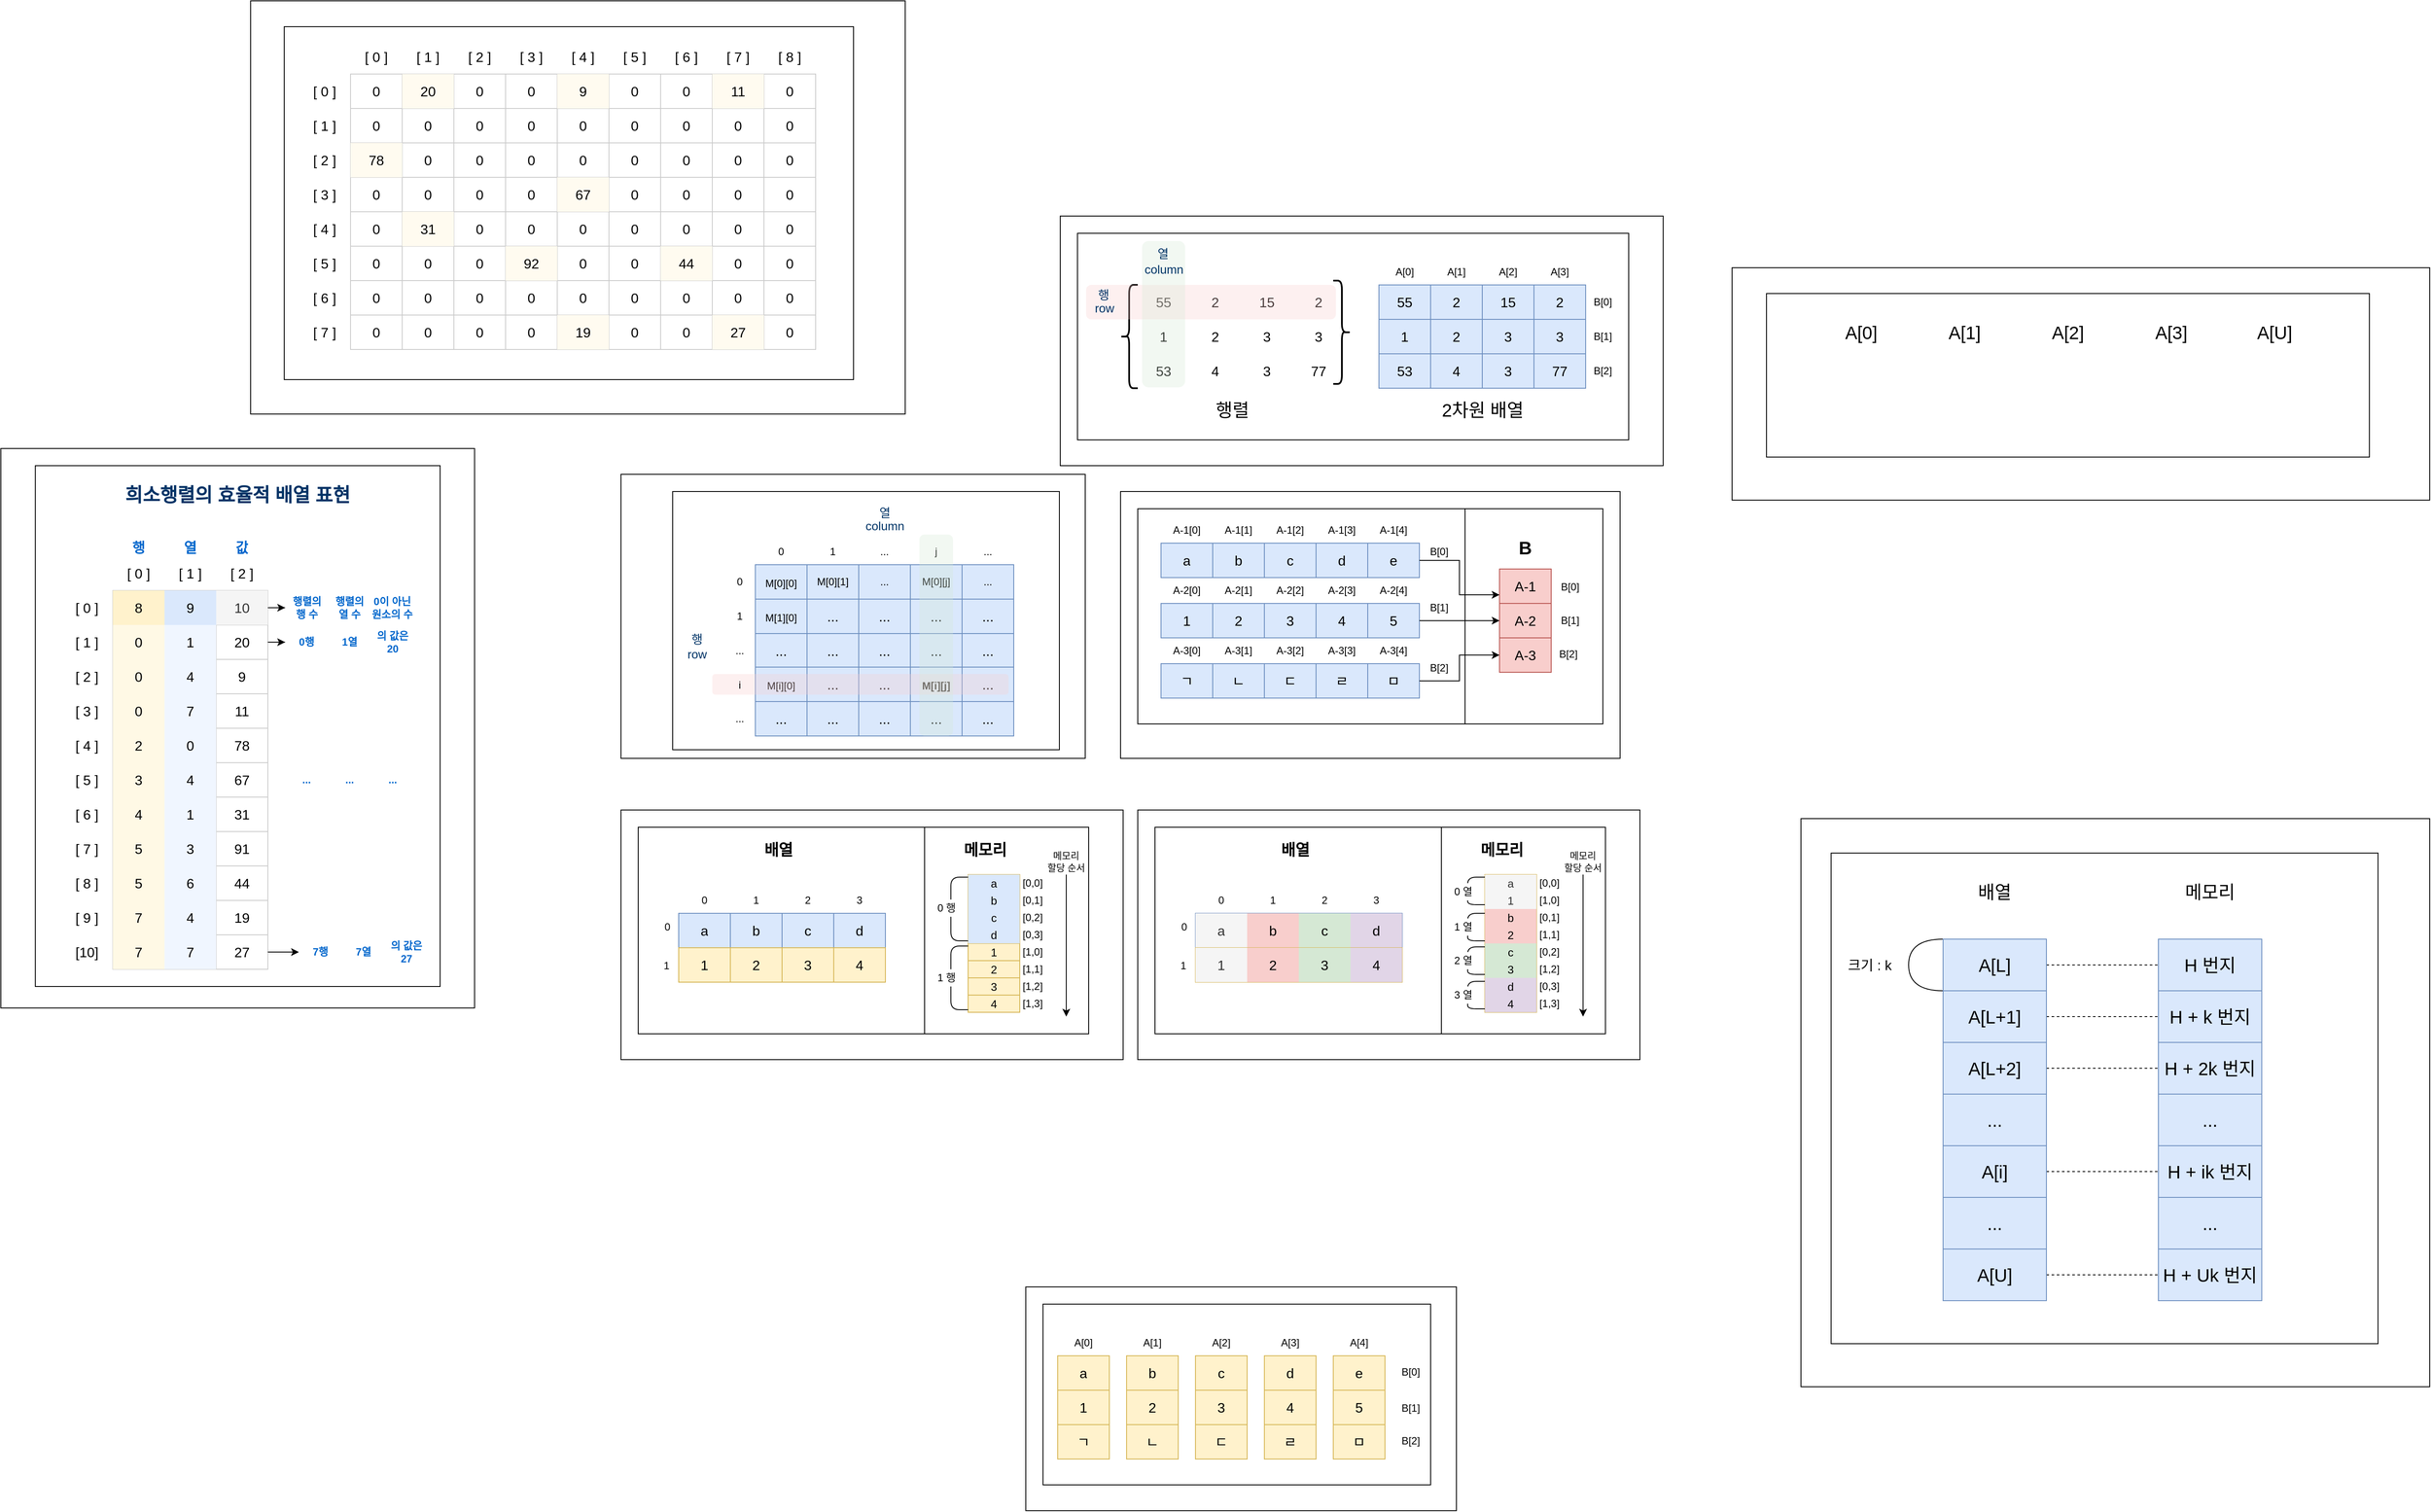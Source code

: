 <mxfile version="24.7.17">
  <diagram name="페이지-1" id="QpjmS9174ZoIXNMSd9xP">
    <mxGraphModel dx="3864" dy="809" grid="1" gridSize="10" guides="1" tooltips="1" connect="1" arrows="1" fold="1" page="1" pageScale="1" pageWidth="827" pageHeight="1169" math="0" shadow="0">
      <root>
        <mxCell id="0" />
        <mxCell id="1" parent="0" />
        <mxCell id="KdiYE0xKVAxVNgQGFbCm-852" value="" style="rounded=0;whiteSpace=wrap;html=1;" vertex="1" parent="1">
          <mxGeometry x="-2060" y="520" width="550" height="650" as="geometry" />
        </mxCell>
        <mxCell id="KdiYE0xKVAxVNgQGFbCm-788" value="" style="rounded=0;whiteSpace=wrap;html=1;" vertex="1" parent="1">
          <mxGeometry x="-2020" y="540" width="470" height="605" as="geometry" />
        </mxCell>
        <mxCell id="KdiYE0xKVAxVNgQGFbCm-660" value="" style="rounded=0;whiteSpace=wrap;html=1;" vertex="1" parent="1">
          <mxGeometry x="-1770" width="760" height="480" as="geometry" />
        </mxCell>
        <mxCell id="KdiYE0xKVAxVNgQGFbCm-539" value="" style="rounded=0;whiteSpace=wrap;html=1;" vertex="1" parent="1">
          <mxGeometry x="-1731" y="30" width="661" height="410" as="geometry" />
        </mxCell>
        <mxCell id="KdiYE0xKVAxVNgQGFbCm-235" value="" style="rounded=0;whiteSpace=wrap;html=1;" vertex="1" parent="1">
          <mxGeometry x="-830" y="250" width="700" height="290" as="geometry" />
        </mxCell>
        <mxCell id="KdiYE0xKVAxVNgQGFbCm-234" value="" style="rounded=0;whiteSpace=wrap;html=1;" vertex="1" parent="1">
          <mxGeometry x="-810" y="270" width="640" height="240" as="geometry" />
        </mxCell>
        <mxCell id="KdiYE0xKVAxVNgQGFbCm-112" value="" style="rounded=0;whiteSpace=wrap;html=1;" vertex="1" parent="1">
          <mxGeometry x="-870" y="1494" width="500" height="260" as="geometry" />
        </mxCell>
        <mxCell id="KdiYE0xKVAxVNgQGFbCm-113" value="" style="rounded=0;whiteSpace=wrap;html=1;" vertex="1" parent="1">
          <mxGeometry x="-850" y="1514" width="450" height="210" as="geometry" />
        </mxCell>
        <mxCell id="KdiYE0xKVAxVNgQGFbCm-111" value="" style="rounded=0;whiteSpace=wrap;html=1;" vertex="1" parent="1">
          <mxGeometry x="-1340" y="940" width="583" height="290" as="geometry" />
        </mxCell>
        <mxCell id="KdiYE0xKVAxVNgQGFbCm-110" value="" style="rounded=0;whiteSpace=wrap;html=1;" vertex="1" parent="1">
          <mxGeometry x="-1320" y="960" width="333" height="240" as="geometry" />
        </mxCell>
        <mxCell id="YAIAX7ACP0TS60odf5U5-40" value="" style="rounded=0;whiteSpace=wrap;html=1;" parent="1" vertex="1">
          <mxGeometry x="30" y="950" width="730" height="660" as="geometry" />
        </mxCell>
        <mxCell id="YAIAX7ACP0TS60odf5U5-39" value="" style="rounded=0;whiteSpace=wrap;html=1;" parent="1" vertex="1">
          <mxGeometry x="65" y="990" width="635" height="570" as="geometry" />
        </mxCell>
        <mxCell id="YAIAX7ACP0TS60odf5U5-15" value="" style="rounded=0;whiteSpace=wrap;html=1;" parent="1" vertex="1">
          <mxGeometry x="-50" y="310" width="810" height="270" as="geometry" />
        </mxCell>
        <mxCell id="YAIAX7ACP0TS60odf5U5-14" value="" style="rounded=0;whiteSpace=wrap;html=1;" parent="1" vertex="1">
          <mxGeometry x="-10" y="340" width="700" height="190" as="geometry" />
        </mxCell>
        <mxCell id="YAIAX7ACP0TS60odf5U5-28" style="edgeStyle=orthogonalEdgeStyle;rounded=0;orthogonalLoop=1;jettySize=auto;html=1;exitX=0;exitY=0;exitDx=0;exitDy=0;entryX=0;entryY=0;entryDx=0;entryDy=0;curved=1;endArrow=none;endFill=0;" parent="1" source="YAIAX7ACP0TS60odf5U5-1" target="YAIAX7ACP0TS60odf5U5-2" edge="1">
          <mxGeometry relative="1" as="geometry">
            <Array as="points">
              <mxPoint x="155" y="1090" />
              <mxPoint x="155" y="1150" />
            </Array>
          </mxGeometry>
        </mxCell>
        <mxCell id="YAIAX7ACP0TS60odf5U5-34" style="edgeStyle=orthogonalEdgeStyle;rounded=0;orthogonalLoop=1;jettySize=auto;html=1;exitX=1;exitY=0.5;exitDx=0;exitDy=0;entryX=0;entryY=0.5;entryDx=0;entryDy=0;dashed=1;endArrow=none;endFill=0;" parent="1" source="YAIAX7ACP0TS60odf5U5-1" target="YAIAX7ACP0TS60odf5U5-21" edge="1">
          <mxGeometry relative="1" as="geometry" />
        </mxCell>
        <mxCell id="YAIAX7ACP0TS60odf5U5-1" value="A[L]" style="rounded=0;whiteSpace=wrap;html=1;fontSize=21;fillColor=#dae8fc;strokeColor=#6c8ebf;" parent="1" vertex="1">
          <mxGeometry x="195" y="1090" width="120" height="60" as="geometry" />
        </mxCell>
        <mxCell id="YAIAX7ACP0TS60odf5U5-35" style="edgeStyle=orthogonalEdgeStyle;rounded=0;orthogonalLoop=1;jettySize=auto;html=1;exitX=1;exitY=0.5;exitDx=0;exitDy=0;entryX=0;entryY=0.5;entryDx=0;entryDy=0;endArrow=none;endFill=0;dashed=1;" parent="1" source="YAIAX7ACP0TS60odf5U5-2" target="YAIAX7ACP0TS60odf5U5-22" edge="1">
          <mxGeometry relative="1" as="geometry" />
        </mxCell>
        <mxCell id="YAIAX7ACP0TS60odf5U5-2" value="A[L+1]" style="rounded=0;whiteSpace=wrap;html=1;fontSize=21;fillColor=#dae8fc;strokeColor=#6c8ebf;" parent="1" vertex="1">
          <mxGeometry x="195" y="1150" width="120" height="60" as="geometry" />
        </mxCell>
        <mxCell id="YAIAX7ACP0TS60odf5U5-36" style="edgeStyle=orthogonalEdgeStyle;rounded=0;orthogonalLoop=1;jettySize=auto;html=1;exitX=1;exitY=0.5;exitDx=0;exitDy=0;entryX=0;entryY=0.5;entryDx=0;entryDy=0;endArrow=none;endFill=0;dashed=1;" parent="1" source="YAIAX7ACP0TS60odf5U5-3" target="YAIAX7ACP0TS60odf5U5-23" edge="1">
          <mxGeometry relative="1" as="geometry" />
        </mxCell>
        <mxCell id="YAIAX7ACP0TS60odf5U5-3" value="A[L+2]" style="rounded=0;whiteSpace=wrap;html=1;fontSize=21;fillColor=#dae8fc;strokeColor=#6c8ebf;" parent="1" vertex="1">
          <mxGeometry x="195" y="1210" width="120" height="60" as="geometry" />
        </mxCell>
        <mxCell id="YAIAX7ACP0TS60odf5U5-7" value="..." style="rounded=0;whiteSpace=wrap;html=1;fontSize=21;fillColor=#dae8fc;strokeColor=#6c8ebf;" parent="1" vertex="1">
          <mxGeometry x="195" y="1270" width="120" height="60" as="geometry" />
        </mxCell>
        <mxCell id="YAIAX7ACP0TS60odf5U5-8" value="A[0]" style="text;strokeColor=none;align=center;fillColor=none;html=1;verticalAlign=middle;whiteSpace=wrap;rounded=0;fontSize=21;" parent="1" vertex="1">
          <mxGeometry x="70" y="370" width="60" height="30" as="geometry" />
        </mxCell>
        <mxCell id="YAIAX7ACP0TS60odf5U5-10" value="A[1]" style="text;strokeColor=none;align=center;fillColor=none;html=1;verticalAlign=middle;whiteSpace=wrap;rounded=0;fontSize=21;" parent="1" vertex="1">
          <mxGeometry x="190" y="370" width="60" height="30" as="geometry" />
        </mxCell>
        <mxCell id="YAIAX7ACP0TS60odf5U5-11" value="A[2]" style="text;strokeColor=none;align=center;fillColor=none;html=1;verticalAlign=middle;whiteSpace=wrap;rounded=0;fontSize=21;" parent="1" vertex="1">
          <mxGeometry x="310" y="370" width="60" height="30" as="geometry" />
        </mxCell>
        <mxCell id="YAIAX7ACP0TS60odf5U5-13" value="A[3]" style="text;strokeColor=none;align=center;fillColor=none;html=1;verticalAlign=middle;whiteSpace=wrap;rounded=0;fontSize=21;" parent="1" vertex="1">
          <mxGeometry x="430" y="370" width="60" height="30" as="geometry" />
        </mxCell>
        <mxCell id="YAIAX7ACP0TS60odf5U5-37" style="edgeStyle=orthogonalEdgeStyle;rounded=0;orthogonalLoop=1;jettySize=auto;html=1;exitX=1;exitY=0.5;exitDx=0;exitDy=0;entryX=0;entryY=0.5;entryDx=0;entryDy=0;endArrow=none;endFill=0;dashed=1;" parent="1" source="YAIAX7ACP0TS60odf5U5-16" target="YAIAX7ACP0TS60odf5U5-25" edge="1">
          <mxGeometry relative="1" as="geometry" />
        </mxCell>
        <mxCell id="YAIAX7ACP0TS60odf5U5-16" value="A[i]" style="rounded=0;whiteSpace=wrap;html=1;fontSize=21;fillColor=#dae8fc;strokeColor=#6c8ebf;" parent="1" vertex="1">
          <mxGeometry x="195" y="1330" width="120" height="60" as="geometry" />
        </mxCell>
        <mxCell id="YAIAX7ACP0TS60odf5U5-17" value="A[U]" style="text;strokeColor=none;align=center;fillColor=none;html=1;verticalAlign=middle;whiteSpace=wrap;rounded=0;fontSize=21;" parent="1" vertex="1">
          <mxGeometry x="550" y="370" width="60" height="30" as="geometry" />
        </mxCell>
        <mxCell id="YAIAX7ACP0TS60odf5U5-18" value="..." style="rounded=0;whiteSpace=wrap;html=1;fontSize=21;fillColor=#dae8fc;strokeColor=#6c8ebf;" parent="1" vertex="1">
          <mxGeometry x="195" y="1390" width="120" height="60" as="geometry" />
        </mxCell>
        <mxCell id="YAIAX7ACP0TS60odf5U5-38" style="edgeStyle=orthogonalEdgeStyle;rounded=0;orthogonalLoop=1;jettySize=auto;html=1;exitX=1;exitY=0.5;exitDx=0;exitDy=0;entryX=0;entryY=0.5;entryDx=0;entryDy=0;endArrow=none;endFill=0;dashed=1;" parent="1" source="YAIAX7ACP0TS60odf5U5-19" target="YAIAX7ACP0TS60odf5U5-27" edge="1">
          <mxGeometry relative="1" as="geometry" />
        </mxCell>
        <mxCell id="YAIAX7ACP0TS60odf5U5-19" value="A[U]" style="rounded=0;whiteSpace=wrap;html=1;fontSize=21;fillColor=#dae8fc;strokeColor=#6c8ebf;" parent="1" vertex="1">
          <mxGeometry x="195" y="1450" width="120" height="60" as="geometry" />
        </mxCell>
        <mxCell id="YAIAX7ACP0TS60odf5U5-21" value="H 번지" style="rounded=0;whiteSpace=wrap;html=1;fontSize=21;fillColor=#dae8fc;strokeColor=#6c8ebf;" parent="1" vertex="1">
          <mxGeometry x="445" y="1090" width="120" height="60" as="geometry" />
        </mxCell>
        <mxCell id="YAIAX7ACP0TS60odf5U5-22" value="H + k 번지" style="rounded=0;whiteSpace=wrap;html=1;fontSize=21;fillColor=#dae8fc;strokeColor=#6c8ebf;" parent="1" vertex="1">
          <mxGeometry x="445" y="1150" width="120" height="60" as="geometry" />
        </mxCell>
        <mxCell id="YAIAX7ACP0TS60odf5U5-23" value="H + 2k 번지" style="rounded=0;whiteSpace=wrap;html=1;fontSize=21;fillColor=#dae8fc;strokeColor=#6c8ebf;" parent="1" vertex="1">
          <mxGeometry x="445" y="1210" width="120" height="60" as="geometry" />
        </mxCell>
        <mxCell id="YAIAX7ACP0TS60odf5U5-24" value="..." style="rounded=0;whiteSpace=wrap;html=1;fontSize=21;fillColor=#dae8fc;strokeColor=#6c8ebf;" parent="1" vertex="1">
          <mxGeometry x="445" y="1270" width="120" height="60" as="geometry" />
        </mxCell>
        <mxCell id="YAIAX7ACP0TS60odf5U5-25" value="H + ik 번지" style="rounded=0;whiteSpace=wrap;html=1;fontSize=21;fillColor=#dae8fc;strokeColor=#6c8ebf;" parent="1" vertex="1">
          <mxGeometry x="445" y="1330" width="120" height="60" as="geometry" />
        </mxCell>
        <mxCell id="YAIAX7ACP0TS60odf5U5-26" value="..." style="rounded=0;whiteSpace=wrap;html=1;fontSize=21;fillColor=#dae8fc;strokeColor=#6c8ebf;" parent="1" vertex="1">
          <mxGeometry x="445" y="1390" width="120" height="60" as="geometry" />
        </mxCell>
        <mxCell id="YAIAX7ACP0TS60odf5U5-27" value="H + Uk 번지" style="rounded=0;whiteSpace=wrap;html=1;fontSize=21;fillColor=#dae8fc;strokeColor=#6c8ebf;" parent="1" vertex="1">
          <mxGeometry x="445" y="1450" width="120" height="60" as="geometry" />
        </mxCell>
        <mxCell id="YAIAX7ACP0TS60odf5U5-30" value="크기 : k" style="text;strokeColor=none;align=center;fillColor=none;html=1;verticalAlign=middle;whiteSpace=wrap;rounded=0;fontSize=16;" parent="1" vertex="1">
          <mxGeometry x="65" y="1105" width="90" height="30" as="geometry" />
        </mxCell>
        <mxCell id="YAIAX7ACP0TS60odf5U5-32" value="배열" style="text;strokeColor=none;align=center;fillColor=none;html=1;verticalAlign=middle;whiteSpace=wrap;rounded=0;fontSize=21;" parent="1" vertex="1">
          <mxGeometry x="225" y="1020" width="60" height="30" as="geometry" />
        </mxCell>
        <mxCell id="YAIAX7ACP0TS60odf5U5-33" value="메모리" style="text;strokeColor=none;align=center;fillColor=none;html=1;verticalAlign=middle;whiteSpace=wrap;rounded=0;fontSize=21;" parent="1" vertex="1">
          <mxGeometry x="460" y="1020" width="90" height="30" as="geometry" />
        </mxCell>
        <mxCell id="KdiYE0xKVAxVNgQGFbCm-14" value="" style="shape=table;startSize=0;container=1;collapsible=0;childLayout=tableLayout;fontSize=16;fillColor=#fff2cc;strokeColor=#d6b656;" vertex="1" parent="1">
          <mxGeometry x="-833" y="1574" width="60" height="120" as="geometry" />
        </mxCell>
        <mxCell id="KdiYE0xKVAxVNgQGFbCm-15" value="" style="shape=tableRow;horizontal=0;startSize=0;swimlaneHead=0;swimlaneBody=0;strokeColor=inherit;top=0;left=0;bottom=0;right=0;collapsible=0;dropTarget=0;fillColor=none;points=[[0,0.5],[1,0.5]];portConstraint=eastwest;fontSize=16;" vertex="1" parent="KdiYE0xKVAxVNgQGFbCm-14">
          <mxGeometry width="60" height="40" as="geometry" />
        </mxCell>
        <mxCell id="KdiYE0xKVAxVNgQGFbCm-16" value="a" style="shape=partialRectangle;html=1;whiteSpace=wrap;connectable=0;strokeColor=inherit;overflow=hidden;fillColor=none;top=0;left=0;bottom=0;right=0;pointerEvents=1;fontSize=16;" vertex="1" parent="KdiYE0xKVAxVNgQGFbCm-15">
          <mxGeometry width="60" height="40" as="geometry">
            <mxRectangle width="60" height="40" as="alternateBounds" />
          </mxGeometry>
        </mxCell>
        <mxCell id="KdiYE0xKVAxVNgQGFbCm-19" value="" style="shape=tableRow;horizontal=0;startSize=0;swimlaneHead=0;swimlaneBody=0;strokeColor=inherit;top=0;left=0;bottom=0;right=0;collapsible=0;dropTarget=0;fillColor=none;points=[[0,0.5],[1,0.5]];portConstraint=eastwest;fontSize=16;" vertex="1" parent="KdiYE0xKVAxVNgQGFbCm-14">
          <mxGeometry y="40" width="60" height="40" as="geometry" />
        </mxCell>
        <mxCell id="KdiYE0xKVAxVNgQGFbCm-20" value="1" style="shape=partialRectangle;html=1;whiteSpace=wrap;connectable=0;strokeColor=inherit;overflow=hidden;fillColor=none;top=0;left=0;bottom=0;right=0;pointerEvents=1;fontSize=16;" vertex="1" parent="KdiYE0xKVAxVNgQGFbCm-19">
          <mxGeometry width="60" height="40" as="geometry">
            <mxRectangle width="60" height="40" as="alternateBounds" />
          </mxGeometry>
        </mxCell>
        <mxCell id="KdiYE0xKVAxVNgQGFbCm-23" value="" style="shape=tableRow;horizontal=0;startSize=0;swimlaneHead=0;swimlaneBody=0;strokeColor=inherit;top=0;left=0;bottom=0;right=0;collapsible=0;dropTarget=0;fillColor=none;points=[[0,0.5],[1,0.5]];portConstraint=eastwest;fontSize=16;" vertex="1" parent="KdiYE0xKVAxVNgQGFbCm-14">
          <mxGeometry y="80" width="60" height="40" as="geometry" />
        </mxCell>
        <mxCell id="KdiYE0xKVAxVNgQGFbCm-24" value="ㄱ" style="shape=partialRectangle;html=1;whiteSpace=wrap;connectable=0;strokeColor=inherit;overflow=hidden;fillColor=none;top=0;left=0;bottom=0;right=0;pointerEvents=1;fontSize=16;" vertex="1" parent="KdiYE0xKVAxVNgQGFbCm-23">
          <mxGeometry width="60" height="40" as="geometry">
            <mxRectangle width="60" height="40" as="alternateBounds" />
          </mxGeometry>
        </mxCell>
        <mxCell id="KdiYE0xKVAxVNgQGFbCm-1" value="" style="shape=table;startSize=0;container=1;collapsible=0;childLayout=tableLayout;fontSize=16;fillColor=#dae8fc;strokeColor=#6c8ebf;" vertex="1" parent="1">
          <mxGeometry x="-1273" y="1060" width="240" height="40" as="geometry" />
        </mxCell>
        <mxCell id="KdiYE0xKVAxVNgQGFbCm-2" value="" style="shape=tableRow;horizontal=0;startSize=0;swimlaneHead=0;swimlaneBody=0;strokeColor=inherit;top=0;left=0;bottom=0;right=0;collapsible=0;dropTarget=0;fillColor=none;points=[[0,0.5],[1,0.5]];portConstraint=eastwest;fontSize=16;" vertex="1" parent="KdiYE0xKVAxVNgQGFbCm-1">
          <mxGeometry width="240" height="40" as="geometry" />
        </mxCell>
        <mxCell id="KdiYE0xKVAxVNgQGFbCm-3" value="a" style="shape=partialRectangle;html=1;whiteSpace=wrap;connectable=0;strokeColor=inherit;overflow=hidden;fillColor=none;top=0;left=0;bottom=0;right=0;pointerEvents=1;fontSize=16;" vertex="1" parent="KdiYE0xKVAxVNgQGFbCm-2">
          <mxGeometry width="60" height="40" as="geometry">
            <mxRectangle width="60" height="40" as="alternateBounds" />
          </mxGeometry>
        </mxCell>
        <mxCell id="KdiYE0xKVAxVNgQGFbCm-4" value="b" style="shape=partialRectangle;html=1;whiteSpace=wrap;connectable=0;strokeColor=inherit;overflow=hidden;fillColor=none;top=0;left=0;bottom=0;right=0;pointerEvents=1;fontSize=16;" vertex="1" parent="KdiYE0xKVAxVNgQGFbCm-2">
          <mxGeometry x="60" width="60" height="40" as="geometry">
            <mxRectangle width="60" height="40" as="alternateBounds" />
          </mxGeometry>
        </mxCell>
        <mxCell id="KdiYE0xKVAxVNgQGFbCm-27" value="c" style="shape=partialRectangle;html=1;whiteSpace=wrap;connectable=0;strokeColor=inherit;overflow=hidden;fillColor=none;top=0;left=0;bottom=0;right=0;pointerEvents=1;fontSize=16;" vertex="1" parent="KdiYE0xKVAxVNgQGFbCm-2">
          <mxGeometry x="120" width="60" height="40" as="geometry">
            <mxRectangle width="60" height="40" as="alternateBounds" />
          </mxGeometry>
        </mxCell>
        <mxCell id="KdiYE0xKVAxVNgQGFbCm-28" value="d" style="shape=partialRectangle;html=1;whiteSpace=wrap;connectable=0;strokeColor=inherit;overflow=hidden;fillColor=none;top=0;left=0;bottom=0;right=0;pointerEvents=1;fontSize=16;" vertex="1" parent="KdiYE0xKVAxVNgQGFbCm-2">
          <mxGeometry x="180" width="60" height="40" as="geometry">
            <mxRectangle width="60" height="40" as="alternateBounds" />
          </mxGeometry>
        </mxCell>
        <mxCell id="KdiYE0xKVAxVNgQGFbCm-30" value="" style="shape=table;startSize=0;container=1;collapsible=0;childLayout=tableLayout;fontSize=16;fillColor=#fff2cc;strokeColor=#d6b656;" vertex="1" parent="1">
          <mxGeometry x="-1273" y="1100" width="240" height="40" as="geometry" />
        </mxCell>
        <mxCell id="KdiYE0xKVAxVNgQGFbCm-31" value="" style="shape=tableRow;horizontal=0;startSize=0;swimlaneHead=0;swimlaneBody=0;strokeColor=inherit;top=0;left=0;bottom=0;right=0;collapsible=0;dropTarget=0;fillColor=none;points=[[0,0.5],[1,0.5]];portConstraint=eastwest;fontSize=16;" vertex="1" parent="KdiYE0xKVAxVNgQGFbCm-30">
          <mxGeometry width="240" height="40" as="geometry" />
        </mxCell>
        <mxCell id="KdiYE0xKVAxVNgQGFbCm-32" value="1" style="shape=partialRectangle;html=1;whiteSpace=wrap;connectable=0;strokeColor=inherit;overflow=hidden;fillColor=none;top=0;left=0;bottom=0;right=0;pointerEvents=1;fontSize=16;" vertex="1" parent="KdiYE0xKVAxVNgQGFbCm-31">
          <mxGeometry width="60" height="40" as="geometry">
            <mxRectangle width="60" height="40" as="alternateBounds" />
          </mxGeometry>
        </mxCell>
        <mxCell id="KdiYE0xKVAxVNgQGFbCm-33" value="2" style="shape=partialRectangle;html=1;whiteSpace=wrap;connectable=0;strokeColor=inherit;overflow=hidden;fillColor=none;top=0;left=0;bottom=0;right=0;pointerEvents=1;fontSize=16;" vertex="1" parent="KdiYE0xKVAxVNgQGFbCm-31">
          <mxGeometry x="60" width="60" height="40" as="geometry">
            <mxRectangle width="60" height="40" as="alternateBounds" />
          </mxGeometry>
        </mxCell>
        <mxCell id="KdiYE0xKVAxVNgQGFbCm-34" value="3" style="shape=partialRectangle;html=1;whiteSpace=wrap;connectable=0;strokeColor=inherit;overflow=hidden;fillColor=none;top=0;left=0;bottom=0;right=0;pointerEvents=1;fontSize=16;" vertex="1" parent="KdiYE0xKVAxVNgQGFbCm-31">
          <mxGeometry x="120" width="60" height="40" as="geometry">
            <mxRectangle width="60" height="40" as="alternateBounds" />
          </mxGeometry>
        </mxCell>
        <mxCell id="KdiYE0xKVAxVNgQGFbCm-35" value="4" style="shape=partialRectangle;html=1;whiteSpace=wrap;connectable=0;strokeColor=inherit;overflow=hidden;fillColor=none;top=0;left=0;bottom=0;right=0;pointerEvents=1;fontSize=16;" vertex="1" parent="KdiYE0xKVAxVNgQGFbCm-31">
          <mxGeometry x="180" width="60" height="40" as="geometry">
            <mxRectangle width="60" height="40" as="alternateBounds" />
          </mxGeometry>
        </mxCell>
        <mxCell id="KdiYE0xKVAxVNgQGFbCm-82" value="" style="shape=table;startSize=0;container=1;collapsible=0;childLayout=tableLayout;fontSize=16;fillColor=#fff2cc;strokeColor=#d6b656;" vertex="1" parent="1">
          <mxGeometry x="-753" y="1574" width="60" height="120" as="geometry" />
        </mxCell>
        <mxCell id="KdiYE0xKVAxVNgQGFbCm-83" value="" style="shape=tableRow;horizontal=0;startSize=0;swimlaneHead=0;swimlaneBody=0;strokeColor=inherit;top=0;left=0;bottom=0;right=0;collapsible=0;dropTarget=0;fillColor=none;points=[[0,0.5],[1,0.5]];portConstraint=eastwest;fontSize=16;" vertex="1" parent="KdiYE0xKVAxVNgQGFbCm-82">
          <mxGeometry width="60" height="40" as="geometry" />
        </mxCell>
        <mxCell id="KdiYE0xKVAxVNgQGFbCm-84" value="b" style="shape=partialRectangle;html=1;whiteSpace=wrap;connectable=0;strokeColor=inherit;overflow=hidden;fillColor=none;top=0;left=0;bottom=0;right=0;pointerEvents=1;fontSize=16;" vertex="1" parent="KdiYE0xKVAxVNgQGFbCm-83">
          <mxGeometry width="60" height="40" as="geometry">
            <mxRectangle width="60" height="40" as="alternateBounds" />
          </mxGeometry>
        </mxCell>
        <mxCell id="KdiYE0xKVAxVNgQGFbCm-85" value="" style="shape=tableRow;horizontal=0;startSize=0;swimlaneHead=0;swimlaneBody=0;strokeColor=inherit;top=0;left=0;bottom=0;right=0;collapsible=0;dropTarget=0;fillColor=none;points=[[0,0.5],[1,0.5]];portConstraint=eastwest;fontSize=16;" vertex="1" parent="KdiYE0xKVAxVNgQGFbCm-82">
          <mxGeometry y="40" width="60" height="40" as="geometry" />
        </mxCell>
        <mxCell id="KdiYE0xKVAxVNgQGFbCm-86" value="2" style="shape=partialRectangle;html=1;whiteSpace=wrap;connectable=0;strokeColor=inherit;overflow=hidden;fillColor=none;top=0;left=0;bottom=0;right=0;pointerEvents=1;fontSize=16;" vertex="1" parent="KdiYE0xKVAxVNgQGFbCm-85">
          <mxGeometry width="60" height="40" as="geometry">
            <mxRectangle width="60" height="40" as="alternateBounds" />
          </mxGeometry>
        </mxCell>
        <mxCell id="KdiYE0xKVAxVNgQGFbCm-87" value="" style="shape=tableRow;horizontal=0;startSize=0;swimlaneHead=0;swimlaneBody=0;strokeColor=inherit;top=0;left=0;bottom=0;right=0;collapsible=0;dropTarget=0;fillColor=none;points=[[0,0.5],[1,0.5]];portConstraint=eastwest;fontSize=16;" vertex="1" parent="KdiYE0xKVAxVNgQGFbCm-82">
          <mxGeometry y="80" width="60" height="40" as="geometry" />
        </mxCell>
        <mxCell id="KdiYE0xKVAxVNgQGFbCm-88" value="ㄴ" style="shape=partialRectangle;html=1;whiteSpace=wrap;connectable=0;strokeColor=inherit;overflow=hidden;fillColor=none;top=0;left=0;bottom=0;right=0;pointerEvents=1;fontSize=16;" vertex="1" parent="KdiYE0xKVAxVNgQGFbCm-87">
          <mxGeometry width="60" height="40" as="geometry">
            <mxRectangle width="60" height="40" as="alternateBounds" />
          </mxGeometry>
        </mxCell>
        <mxCell id="KdiYE0xKVAxVNgQGFbCm-89" value="" style="shape=table;startSize=0;container=1;collapsible=0;childLayout=tableLayout;fontSize=16;fillColor=#fff2cc;strokeColor=#d6b656;" vertex="1" parent="1">
          <mxGeometry x="-673" y="1574" width="60" height="120" as="geometry" />
        </mxCell>
        <mxCell id="KdiYE0xKVAxVNgQGFbCm-90" value="" style="shape=tableRow;horizontal=0;startSize=0;swimlaneHead=0;swimlaneBody=0;strokeColor=inherit;top=0;left=0;bottom=0;right=0;collapsible=0;dropTarget=0;fillColor=none;points=[[0,0.5],[1,0.5]];portConstraint=eastwest;fontSize=16;" vertex="1" parent="KdiYE0xKVAxVNgQGFbCm-89">
          <mxGeometry width="60" height="40" as="geometry" />
        </mxCell>
        <mxCell id="KdiYE0xKVAxVNgQGFbCm-91" value="c" style="shape=partialRectangle;html=1;whiteSpace=wrap;connectable=0;strokeColor=inherit;overflow=hidden;fillColor=none;top=0;left=0;bottom=0;right=0;pointerEvents=1;fontSize=16;" vertex="1" parent="KdiYE0xKVAxVNgQGFbCm-90">
          <mxGeometry width="60" height="40" as="geometry">
            <mxRectangle width="60" height="40" as="alternateBounds" />
          </mxGeometry>
        </mxCell>
        <mxCell id="KdiYE0xKVAxVNgQGFbCm-92" value="" style="shape=tableRow;horizontal=0;startSize=0;swimlaneHead=0;swimlaneBody=0;strokeColor=inherit;top=0;left=0;bottom=0;right=0;collapsible=0;dropTarget=0;fillColor=none;points=[[0,0.5],[1,0.5]];portConstraint=eastwest;fontSize=16;" vertex="1" parent="KdiYE0xKVAxVNgQGFbCm-89">
          <mxGeometry y="40" width="60" height="40" as="geometry" />
        </mxCell>
        <mxCell id="KdiYE0xKVAxVNgQGFbCm-93" value="3" style="shape=partialRectangle;html=1;whiteSpace=wrap;connectable=0;strokeColor=inherit;overflow=hidden;fillColor=none;top=0;left=0;bottom=0;right=0;pointerEvents=1;fontSize=16;" vertex="1" parent="KdiYE0xKVAxVNgQGFbCm-92">
          <mxGeometry width="60" height="40" as="geometry">
            <mxRectangle width="60" height="40" as="alternateBounds" />
          </mxGeometry>
        </mxCell>
        <mxCell id="KdiYE0xKVAxVNgQGFbCm-94" value="" style="shape=tableRow;horizontal=0;startSize=0;swimlaneHead=0;swimlaneBody=0;strokeColor=inherit;top=0;left=0;bottom=0;right=0;collapsible=0;dropTarget=0;fillColor=none;points=[[0,0.5],[1,0.5]];portConstraint=eastwest;fontSize=16;" vertex="1" parent="KdiYE0xKVAxVNgQGFbCm-89">
          <mxGeometry y="80" width="60" height="40" as="geometry" />
        </mxCell>
        <mxCell id="KdiYE0xKVAxVNgQGFbCm-95" value="ㄷ" style="shape=partialRectangle;html=1;whiteSpace=wrap;connectable=0;strokeColor=inherit;overflow=hidden;fillColor=none;top=0;left=0;bottom=0;right=0;pointerEvents=1;fontSize=16;" vertex="1" parent="KdiYE0xKVAxVNgQGFbCm-94">
          <mxGeometry width="60" height="40" as="geometry">
            <mxRectangle width="60" height="40" as="alternateBounds" />
          </mxGeometry>
        </mxCell>
        <mxCell id="KdiYE0xKVAxVNgQGFbCm-96" value="" style="shape=table;startSize=0;container=1;collapsible=0;childLayout=tableLayout;fontSize=16;fillColor=#fff2cc;strokeColor=#d6b656;" vertex="1" parent="1">
          <mxGeometry x="-593" y="1574" width="60" height="120" as="geometry" />
        </mxCell>
        <mxCell id="KdiYE0xKVAxVNgQGFbCm-97" value="" style="shape=tableRow;horizontal=0;startSize=0;swimlaneHead=0;swimlaneBody=0;strokeColor=inherit;top=0;left=0;bottom=0;right=0;collapsible=0;dropTarget=0;fillColor=none;points=[[0,0.5],[1,0.5]];portConstraint=eastwest;fontSize=16;" vertex="1" parent="KdiYE0xKVAxVNgQGFbCm-96">
          <mxGeometry width="60" height="40" as="geometry" />
        </mxCell>
        <mxCell id="KdiYE0xKVAxVNgQGFbCm-98" value="d" style="shape=partialRectangle;html=1;whiteSpace=wrap;connectable=0;strokeColor=inherit;overflow=hidden;fillColor=none;top=0;left=0;bottom=0;right=0;pointerEvents=1;fontSize=16;" vertex="1" parent="KdiYE0xKVAxVNgQGFbCm-97">
          <mxGeometry width="60" height="40" as="geometry">
            <mxRectangle width="60" height="40" as="alternateBounds" />
          </mxGeometry>
        </mxCell>
        <mxCell id="KdiYE0xKVAxVNgQGFbCm-99" value="" style="shape=tableRow;horizontal=0;startSize=0;swimlaneHead=0;swimlaneBody=0;strokeColor=inherit;top=0;left=0;bottom=0;right=0;collapsible=0;dropTarget=0;fillColor=none;points=[[0,0.5],[1,0.5]];portConstraint=eastwest;fontSize=16;" vertex="1" parent="KdiYE0xKVAxVNgQGFbCm-96">
          <mxGeometry y="40" width="60" height="40" as="geometry" />
        </mxCell>
        <mxCell id="KdiYE0xKVAxVNgQGFbCm-100" value="4" style="shape=partialRectangle;html=1;whiteSpace=wrap;connectable=0;strokeColor=inherit;overflow=hidden;fillColor=none;top=0;left=0;bottom=0;right=0;pointerEvents=1;fontSize=16;" vertex="1" parent="KdiYE0xKVAxVNgQGFbCm-99">
          <mxGeometry width="60" height="40" as="geometry">
            <mxRectangle width="60" height="40" as="alternateBounds" />
          </mxGeometry>
        </mxCell>
        <mxCell id="KdiYE0xKVAxVNgQGFbCm-101" value="" style="shape=tableRow;horizontal=0;startSize=0;swimlaneHead=0;swimlaneBody=0;strokeColor=inherit;top=0;left=0;bottom=0;right=0;collapsible=0;dropTarget=0;fillColor=none;points=[[0,0.5],[1,0.5]];portConstraint=eastwest;fontSize=16;" vertex="1" parent="KdiYE0xKVAxVNgQGFbCm-96">
          <mxGeometry y="80" width="60" height="40" as="geometry" />
        </mxCell>
        <mxCell id="KdiYE0xKVAxVNgQGFbCm-102" value="ㄹ" style="shape=partialRectangle;html=1;whiteSpace=wrap;connectable=0;strokeColor=inherit;overflow=hidden;fillColor=none;top=0;left=0;bottom=0;right=0;pointerEvents=1;fontSize=16;" vertex="1" parent="KdiYE0xKVAxVNgQGFbCm-101">
          <mxGeometry width="60" height="40" as="geometry">
            <mxRectangle width="60" height="40" as="alternateBounds" />
          </mxGeometry>
        </mxCell>
        <mxCell id="KdiYE0xKVAxVNgQGFbCm-103" value="" style="shape=table;startSize=0;container=1;collapsible=0;childLayout=tableLayout;fontSize=16;fillColor=#fff2cc;strokeColor=#d6b656;" vertex="1" parent="1">
          <mxGeometry x="-513" y="1574" width="60" height="120" as="geometry" />
        </mxCell>
        <mxCell id="KdiYE0xKVAxVNgQGFbCm-104" value="" style="shape=tableRow;horizontal=0;startSize=0;swimlaneHead=0;swimlaneBody=0;strokeColor=inherit;top=0;left=0;bottom=0;right=0;collapsible=0;dropTarget=0;fillColor=none;points=[[0,0.5],[1,0.5]];portConstraint=eastwest;fontSize=16;" vertex="1" parent="KdiYE0xKVAxVNgQGFbCm-103">
          <mxGeometry width="60" height="40" as="geometry" />
        </mxCell>
        <mxCell id="KdiYE0xKVAxVNgQGFbCm-105" value="e" style="shape=partialRectangle;html=1;whiteSpace=wrap;connectable=0;strokeColor=inherit;overflow=hidden;fillColor=none;top=0;left=0;bottom=0;right=0;pointerEvents=1;fontSize=16;" vertex="1" parent="KdiYE0xKVAxVNgQGFbCm-104">
          <mxGeometry width="60" height="40" as="geometry">
            <mxRectangle width="60" height="40" as="alternateBounds" />
          </mxGeometry>
        </mxCell>
        <mxCell id="KdiYE0xKVAxVNgQGFbCm-106" value="" style="shape=tableRow;horizontal=0;startSize=0;swimlaneHead=0;swimlaneBody=0;strokeColor=inherit;top=0;left=0;bottom=0;right=0;collapsible=0;dropTarget=0;fillColor=none;points=[[0,0.5],[1,0.5]];portConstraint=eastwest;fontSize=16;" vertex="1" parent="KdiYE0xKVAxVNgQGFbCm-103">
          <mxGeometry y="40" width="60" height="40" as="geometry" />
        </mxCell>
        <mxCell id="KdiYE0xKVAxVNgQGFbCm-107" value="5" style="shape=partialRectangle;html=1;whiteSpace=wrap;connectable=0;strokeColor=inherit;overflow=hidden;fillColor=none;top=0;left=0;bottom=0;right=0;pointerEvents=1;fontSize=16;" vertex="1" parent="KdiYE0xKVAxVNgQGFbCm-106">
          <mxGeometry width="60" height="40" as="geometry">
            <mxRectangle width="60" height="40" as="alternateBounds" />
          </mxGeometry>
        </mxCell>
        <mxCell id="KdiYE0xKVAxVNgQGFbCm-108" value="" style="shape=tableRow;horizontal=0;startSize=0;swimlaneHead=0;swimlaneBody=0;strokeColor=inherit;top=0;left=0;bottom=0;right=0;collapsible=0;dropTarget=0;fillColor=none;points=[[0,0.5],[1,0.5]];portConstraint=eastwest;fontSize=16;" vertex="1" parent="KdiYE0xKVAxVNgQGFbCm-103">
          <mxGeometry y="80" width="60" height="40" as="geometry" />
        </mxCell>
        <mxCell id="KdiYE0xKVAxVNgQGFbCm-109" value="ㅁ" style="shape=partialRectangle;html=1;whiteSpace=wrap;connectable=0;strokeColor=inherit;overflow=hidden;fillColor=none;top=0;left=0;bottom=0;right=0;pointerEvents=1;fontSize=16;" vertex="1" parent="KdiYE0xKVAxVNgQGFbCm-108">
          <mxGeometry width="60" height="40" as="geometry">
            <mxRectangle width="60" height="40" as="alternateBounds" />
          </mxGeometry>
        </mxCell>
        <mxCell id="KdiYE0xKVAxVNgQGFbCm-114" value="0" style="text;strokeColor=none;align=center;fillColor=none;html=1;verticalAlign=middle;whiteSpace=wrap;rounded=0;" vertex="1" parent="1">
          <mxGeometry x="-1273" y="1030" width="60" height="30" as="geometry" />
        </mxCell>
        <mxCell id="KdiYE0xKVAxVNgQGFbCm-115" value="1" style="text;strokeColor=none;align=center;fillColor=none;html=1;verticalAlign=middle;whiteSpace=wrap;rounded=0;" vertex="1" parent="1">
          <mxGeometry x="-1213" y="1030" width="60" height="30" as="geometry" />
        </mxCell>
        <mxCell id="KdiYE0xKVAxVNgQGFbCm-116" value="2" style="text;strokeColor=none;align=center;fillColor=none;html=1;verticalAlign=middle;whiteSpace=wrap;rounded=0;" vertex="1" parent="1">
          <mxGeometry x="-1153" y="1030" width="60" height="30" as="geometry" />
        </mxCell>
        <mxCell id="KdiYE0xKVAxVNgQGFbCm-117" value="3" style="text;strokeColor=none;align=center;fillColor=none;html=1;verticalAlign=middle;whiteSpace=wrap;rounded=0;" vertex="1" parent="1">
          <mxGeometry x="-1093" y="1030" width="60" height="30" as="geometry" />
        </mxCell>
        <mxCell id="KdiYE0xKVAxVNgQGFbCm-119" value="0" style="text;strokeColor=none;align=center;fillColor=none;html=1;verticalAlign=middle;whiteSpace=wrap;rounded=0;" vertex="1" parent="1">
          <mxGeometry x="-1316.5" y="1061" width="60" height="30" as="geometry" />
        </mxCell>
        <mxCell id="KdiYE0xKVAxVNgQGFbCm-120" value="1" style="text;strokeColor=none;align=center;fillColor=none;html=1;verticalAlign=middle;whiteSpace=wrap;rounded=0;" vertex="1" parent="1">
          <mxGeometry x="-1317" y="1106" width="60" height="30" as="geometry" />
        </mxCell>
        <mxCell id="KdiYE0xKVAxVNgQGFbCm-122" value="A[0]" style="text;strokeColor=none;align=center;fillColor=none;html=1;verticalAlign=middle;whiteSpace=wrap;rounded=0;" vertex="1" parent="1">
          <mxGeometry x="-833" y="1544" width="60" height="30" as="geometry" />
        </mxCell>
        <mxCell id="KdiYE0xKVAxVNgQGFbCm-123" value="A[1]" style="text;strokeColor=none;align=center;fillColor=none;html=1;verticalAlign=middle;whiteSpace=wrap;rounded=0;" vertex="1" parent="1">
          <mxGeometry x="-753" y="1544" width="60" height="30" as="geometry" />
        </mxCell>
        <mxCell id="KdiYE0xKVAxVNgQGFbCm-124" value="A[2]" style="text;strokeColor=none;align=center;fillColor=none;html=1;verticalAlign=middle;whiteSpace=wrap;rounded=0;" vertex="1" parent="1">
          <mxGeometry x="-673" y="1544" width="60" height="30" as="geometry" />
        </mxCell>
        <mxCell id="KdiYE0xKVAxVNgQGFbCm-125" value="A[3]" style="text;strokeColor=none;align=center;fillColor=none;html=1;verticalAlign=middle;whiteSpace=wrap;rounded=0;" vertex="1" parent="1">
          <mxGeometry x="-593" y="1544" width="60" height="30" as="geometry" />
        </mxCell>
        <mxCell id="KdiYE0xKVAxVNgQGFbCm-126" value="A[4]" style="text;strokeColor=none;align=center;fillColor=none;html=1;verticalAlign=middle;whiteSpace=wrap;rounded=0;" vertex="1" parent="1">
          <mxGeometry x="-513" y="1544" width="60" height="30" as="geometry" />
        </mxCell>
        <mxCell id="KdiYE0xKVAxVNgQGFbCm-127" value="B[0]" style="text;strokeColor=none;align=center;fillColor=none;html=1;verticalAlign=middle;whiteSpace=wrap;rounded=0;" vertex="1" parent="1">
          <mxGeometry x="-453" y="1578" width="60" height="30" as="geometry" />
        </mxCell>
        <mxCell id="KdiYE0xKVAxVNgQGFbCm-128" value="B[1]" style="text;strokeColor=none;align=center;fillColor=none;html=1;verticalAlign=middle;whiteSpace=wrap;rounded=0;" vertex="1" parent="1">
          <mxGeometry x="-453" y="1620" width="60" height="30" as="geometry" />
        </mxCell>
        <mxCell id="KdiYE0xKVAxVNgQGFbCm-129" value="B[2]" style="text;strokeColor=none;align=center;fillColor=none;html=1;verticalAlign=middle;whiteSpace=wrap;rounded=0;" vertex="1" parent="1">
          <mxGeometry x="-453" y="1658" width="60" height="30" as="geometry" />
        </mxCell>
        <mxCell id="KdiYE0xKVAxVNgQGFbCm-130" value="" style="rounded=0;whiteSpace=wrap;html=1;" vertex="1" parent="1">
          <mxGeometry x="-760" y="570" width="580" height="310" as="geometry" />
        </mxCell>
        <mxCell id="KdiYE0xKVAxVNgQGFbCm-131" value="" style="rounded=0;whiteSpace=wrap;html=1;" vertex="1" parent="1">
          <mxGeometry x="-740" y="590" width="380" height="250" as="geometry" />
        </mxCell>
        <mxCell id="KdiYE0xKVAxVNgQGFbCm-132" value="" style="shape=table;startSize=0;container=1;collapsible=0;childLayout=tableLayout;fontSize=16;fillColor=#dae8fc;strokeColor=#6c8ebf;" vertex="1" parent="1">
          <mxGeometry x="-713" y="630" width="300" height="40" as="geometry" />
        </mxCell>
        <mxCell id="KdiYE0xKVAxVNgQGFbCm-133" value="" style="shape=tableRow;horizontal=0;startSize=0;swimlaneHead=0;swimlaneBody=0;strokeColor=inherit;top=0;left=0;bottom=0;right=0;collapsible=0;dropTarget=0;fillColor=none;points=[[0,0.5],[1,0.5]];portConstraint=eastwest;fontSize=16;" vertex="1" parent="KdiYE0xKVAxVNgQGFbCm-132">
          <mxGeometry width="300" height="40" as="geometry" />
        </mxCell>
        <mxCell id="KdiYE0xKVAxVNgQGFbCm-134" value="a" style="shape=partialRectangle;html=1;whiteSpace=wrap;connectable=0;strokeColor=inherit;overflow=hidden;fillColor=none;top=0;left=0;bottom=0;right=0;pointerEvents=1;fontSize=16;" vertex="1" parent="KdiYE0xKVAxVNgQGFbCm-133">
          <mxGeometry width="60" height="40" as="geometry">
            <mxRectangle width="60" height="40" as="alternateBounds" />
          </mxGeometry>
        </mxCell>
        <mxCell id="KdiYE0xKVAxVNgQGFbCm-135" value="b" style="shape=partialRectangle;html=1;whiteSpace=wrap;connectable=0;strokeColor=inherit;overflow=hidden;fillColor=none;top=0;left=0;bottom=0;right=0;pointerEvents=1;fontSize=16;" vertex="1" parent="KdiYE0xKVAxVNgQGFbCm-133">
          <mxGeometry x="60" width="60" height="40" as="geometry">
            <mxRectangle width="60" height="40" as="alternateBounds" />
          </mxGeometry>
        </mxCell>
        <mxCell id="KdiYE0xKVAxVNgQGFbCm-136" value="c" style="shape=partialRectangle;html=1;whiteSpace=wrap;connectable=0;strokeColor=inherit;overflow=hidden;fillColor=none;top=0;left=0;bottom=0;right=0;pointerEvents=1;fontSize=16;" vertex="1" parent="KdiYE0xKVAxVNgQGFbCm-133">
          <mxGeometry x="120" width="60" height="40" as="geometry">
            <mxRectangle width="60" height="40" as="alternateBounds" />
          </mxGeometry>
        </mxCell>
        <mxCell id="KdiYE0xKVAxVNgQGFbCm-137" value="d" style="shape=partialRectangle;html=1;whiteSpace=wrap;connectable=0;strokeColor=inherit;overflow=hidden;fillColor=none;top=0;left=0;bottom=0;right=0;pointerEvents=1;fontSize=16;" vertex="1" parent="KdiYE0xKVAxVNgQGFbCm-133">
          <mxGeometry x="180" width="60" height="40" as="geometry">
            <mxRectangle width="60" height="40" as="alternateBounds" />
          </mxGeometry>
        </mxCell>
        <mxCell id="KdiYE0xKVAxVNgQGFbCm-138" value="e" style="shape=partialRectangle;html=1;whiteSpace=wrap;connectable=0;strokeColor=inherit;overflow=hidden;fillColor=none;top=0;left=0;bottom=0;right=0;pointerEvents=1;fontSize=16;" vertex="1" parent="KdiYE0xKVAxVNgQGFbCm-133">
          <mxGeometry x="240" width="60" height="40" as="geometry">
            <mxRectangle width="60" height="40" as="alternateBounds" />
          </mxGeometry>
        </mxCell>
        <mxCell id="KdiYE0xKVAxVNgQGFbCm-139" value="" style="shape=table;startSize=0;container=1;collapsible=0;childLayout=tableLayout;fontSize=16;fillColor=#dae8fc;strokeColor=#6c8ebf;" vertex="1" parent="1">
          <mxGeometry x="-713" y="700" width="300" height="40" as="geometry" />
        </mxCell>
        <mxCell id="KdiYE0xKVAxVNgQGFbCm-140" value="" style="shape=tableRow;horizontal=0;startSize=0;swimlaneHead=0;swimlaneBody=0;strokeColor=inherit;top=0;left=0;bottom=0;right=0;collapsible=0;dropTarget=0;fillColor=none;points=[[0,0.5],[1,0.5]];portConstraint=eastwest;fontSize=16;" vertex="1" parent="KdiYE0xKVAxVNgQGFbCm-139">
          <mxGeometry width="300" height="40" as="geometry" />
        </mxCell>
        <mxCell id="KdiYE0xKVAxVNgQGFbCm-141" value="1" style="shape=partialRectangle;html=1;whiteSpace=wrap;connectable=0;strokeColor=inherit;overflow=hidden;fillColor=none;top=0;left=0;bottom=0;right=0;pointerEvents=1;fontSize=16;" vertex="1" parent="KdiYE0xKVAxVNgQGFbCm-140">
          <mxGeometry width="60" height="40" as="geometry">
            <mxRectangle width="60" height="40" as="alternateBounds" />
          </mxGeometry>
        </mxCell>
        <mxCell id="KdiYE0xKVAxVNgQGFbCm-142" value="2" style="shape=partialRectangle;html=1;whiteSpace=wrap;connectable=0;strokeColor=inherit;overflow=hidden;fillColor=none;top=0;left=0;bottom=0;right=0;pointerEvents=1;fontSize=16;" vertex="1" parent="KdiYE0xKVAxVNgQGFbCm-140">
          <mxGeometry x="60" width="60" height="40" as="geometry">
            <mxRectangle width="60" height="40" as="alternateBounds" />
          </mxGeometry>
        </mxCell>
        <mxCell id="KdiYE0xKVAxVNgQGFbCm-143" value="3" style="shape=partialRectangle;html=1;whiteSpace=wrap;connectable=0;strokeColor=inherit;overflow=hidden;fillColor=none;top=0;left=0;bottom=0;right=0;pointerEvents=1;fontSize=16;" vertex="1" parent="KdiYE0xKVAxVNgQGFbCm-140">
          <mxGeometry x="120" width="60" height="40" as="geometry">
            <mxRectangle width="60" height="40" as="alternateBounds" />
          </mxGeometry>
        </mxCell>
        <mxCell id="KdiYE0xKVAxVNgQGFbCm-144" value="4" style="shape=partialRectangle;html=1;whiteSpace=wrap;connectable=0;strokeColor=inherit;overflow=hidden;fillColor=none;top=0;left=0;bottom=0;right=0;pointerEvents=1;fontSize=16;" vertex="1" parent="KdiYE0xKVAxVNgQGFbCm-140">
          <mxGeometry x="180" width="60" height="40" as="geometry">
            <mxRectangle width="60" height="40" as="alternateBounds" />
          </mxGeometry>
        </mxCell>
        <mxCell id="KdiYE0xKVAxVNgQGFbCm-145" value="5" style="shape=partialRectangle;html=1;whiteSpace=wrap;connectable=0;strokeColor=inherit;overflow=hidden;fillColor=none;top=0;left=0;bottom=0;right=0;pointerEvents=1;fontSize=16;" vertex="1" parent="KdiYE0xKVAxVNgQGFbCm-140">
          <mxGeometry x="240" width="60" height="40" as="geometry">
            <mxRectangle width="60" height="40" as="alternateBounds" />
          </mxGeometry>
        </mxCell>
        <mxCell id="KdiYE0xKVAxVNgQGFbCm-146" value="" style="shape=table;startSize=0;container=1;collapsible=0;childLayout=tableLayout;fontSize=16;fillColor=#dae8fc;strokeColor=#6c8ebf;" vertex="1" parent="1">
          <mxGeometry x="-713" y="770" width="300" height="40" as="geometry" />
        </mxCell>
        <mxCell id="KdiYE0xKVAxVNgQGFbCm-147" value="" style="shape=tableRow;horizontal=0;startSize=0;swimlaneHead=0;swimlaneBody=0;strokeColor=inherit;top=0;left=0;bottom=0;right=0;collapsible=0;dropTarget=0;fillColor=none;points=[[0,0.5],[1,0.5]];portConstraint=eastwest;fontSize=16;" vertex="1" parent="KdiYE0xKVAxVNgQGFbCm-146">
          <mxGeometry width="300" height="40" as="geometry" />
        </mxCell>
        <mxCell id="KdiYE0xKVAxVNgQGFbCm-148" value="ㄱ" style="shape=partialRectangle;html=1;whiteSpace=wrap;connectable=0;strokeColor=inherit;overflow=hidden;fillColor=none;top=0;left=0;bottom=0;right=0;pointerEvents=1;fontSize=16;" vertex="1" parent="KdiYE0xKVAxVNgQGFbCm-147">
          <mxGeometry width="60" height="40" as="geometry">
            <mxRectangle width="60" height="40" as="alternateBounds" />
          </mxGeometry>
        </mxCell>
        <mxCell id="KdiYE0xKVAxVNgQGFbCm-149" value="ㄴ" style="shape=partialRectangle;html=1;whiteSpace=wrap;connectable=0;strokeColor=inherit;overflow=hidden;fillColor=none;top=0;left=0;bottom=0;right=0;pointerEvents=1;fontSize=16;" vertex="1" parent="KdiYE0xKVAxVNgQGFbCm-147">
          <mxGeometry x="60" width="60" height="40" as="geometry">
            <mxRectangle width="60" height="40" as="alternateBounds" />
          </mxGeometry>
        </mxCell>
        <mxCell id="KdiYE0xKVAxVNgQGFbCm-150" value="ㄷ" style="shape=partialRectangle;html=1;whiteSpace=wrap;connectable=0;strokeColor=inherit;overflow=hidden;fillColor=none;top=0;left=0;bottom=0;right=0;pointerEvents=1;fontSize=16;" vertex="1" parent="KdiYE0xKVAxVNgQGFbCm-147">
          <mxGeometry x="120" width="60" height="40" as="geometry">
            <mxRectangle width="60" height="40" as="alternateBounds" />
          </mxGeometry>
        </mxCell>
        <mxCell id="KdiYE0xKVAxVNgQGFbCm-151" value="ㄹ" style="shape=partialRectangle;html=1;whiteSpace=wrap;connectable=0;strokeColor=inherit;overflow=hidden;fillColor=none;top=0;left=0;bottom=0;right=0;pointerEvents=1;fontSize=16;" vertex="1" parent="KdiYE0xKVAxVNgQGFbCm-147">
          <mxGeometry x="180" width="60" height="40" as="geometry">
            <mxRectangle width="60" height="40" as="alternateBounds" />
          </mxGeometry>
        </mxCell>
        <mxCell id="KdiYE0xKVAxVNgQGFbCm-152" value="ㅁ" style="shape=partialRectangle;html=1;whiteSpace=wrap;connectable=0;strokeColor=inherit;overflow=hidden;fillColor=none;top=0;left=0;bottom=0;right=0;pointerEvents=1;fontSize=16;" vertex="1" parent="KdiYE0xKVAxVNgQGFbCm-147">
          <mxGeometry x="240" width="60" height="40" as="geometry">
            <mxRectangle width="60" height="40" as="alternateBounds" />
          </mxGeometry>
        </mxCell>
        <mxCell id="KdiYE0xKVAxVNgQGFbCm-153" value="A-1[0]" style="text;strokeColor=none;align=center;fillColor=none;html=1;verticalAlign=middle;whiteSpace=wrap;rounded=0;" vertex="1" parent="1">
          <mxGeometry x="-713" y="600" width="60" height="30" as="geometry" />
        </mxCell>
        <mxCell id="KdiYE0xKVAxVNgQGFbCm-154" value="A-1[1]" style="text;strokeColor=none;align=center;fillColor=none;html=1;verticalAlign=middle;whiteSpace=wrap;rounded=0;" vertex="1" parent="1">
          <mxGeometry x="-653" y="600" width="60" height="30" as="geometry" />
        </mxCell>
        <mxCell id="KdiYE0xKVAxVNgQGFbCm-155" value="A-1[2]" style="text;strokeColor=none;align=center;fillColor=none;html=1;verticalAlign=middle;whiteSpace=wrap;rounded=0;" vertex="1" parent="1">
          <mxGeometry x="-593" y="600" width="60" height="30" as="geometry" />
        </mxCell>
        <mxCell id="KdiYE0xKVAxVNgQGFbCm-156" value="A-1[3]" style="text;strokeColor=none;align=center;fillColor=none;html=1;verticalAlign=middle;whiteSpace=wrap;rounded=0;" vertex="1" parent="1">
          <mxGeometry x="-533" y="600" width="60" height="30" as="geometry" />
        </mxCell>
        <mxCell id="KdiYE0xKVAxVNgQGFbCm-157" value="A-1[4]" style="text;strokeColor=none;align=center;fillColor=none;html=1;verticalAlign=middle;whiteSpace=wrap;rounded=0;" vertex="1" parent="1">
          <mxGeometry x="-473" y="600" width="60" height="30" as="geometry" />
        </mxCell>
        <mxCell id="KdiYE0xKVAxVNgQGFbCm-158" value="B[0]" style="text;strokeColor=none;align=center;fillColor=none;html=1;verticalAlign=middle;whiteSpace=wrap;rounded=0;" vertex="1" parent="1">
          <mxGeometry x="-420" y="625" width="60" height="30" as="geometry" />
        </mxCell>
        <mxCell id="KdiYE0xKVAxVNgQGFbCm-159" value="B[1]" style="text;strokeColor=none;align=center;fillColor=none;html=1;verticalAlign=middle;whiteSpace=wrap;rounded=0;" vertex="1" parent="1">
          <mxGeometry x="-420" y="690" width="60" height="30" as="geometry" />
        </mxCell>
        <mxCell id="KdiYE0xKVAxVNgQGFbCm-160" value="B[2]" style="text;strokeColor=none;align=center;fillColor=none;html=1;verticalAlign=middle;whiteSpace=wrap;rounded=0;" vertex="1" parent="1">
          <mxGeometry x="-420" y="760" width="60" height="30" as="geometry" />
        </mxCell>
        <mxCell id="KdiYE0xKVAxVNgQGFbCm-161" value="A-2[0]" style="text;strokeColor=none;align=center;fillColor=none;html=1;verticalAlign=middle;whiteSpace=wrap;rounded=0;" vertex="1" parent="1">
          <mxGeometry x="-713" y="670" width="60" height="30" as="geometry" />
        </mxCell>
        <mxCell id="KdiYE0xKVAxVNgQGFbCm-162" value="A-2[1]" style="text;strokeColor=none;align=center;fillColor=none;html=1;verticalAlign=middle;whiteSpace=wrap;rounded=0;" vertex="1" parent="1">
          <mxGeometry x="-653" y="670" width="60" height="30" as="geometry" />
        </mxCell>
        <mxCell id="KdiYE0xKVAxVNgQGFbCm-163" value="A-2[2]" style="text;strokeColor=none;align=center;fillColor=none;html=1;verticalAlign=middle;whiteSpace=wrap;rounded=0;" vertex="1" parent="1">
          <mxGeometry x="-593" y="670" width="60" height="30" as="geometry" />
        </mxCell>
        <mxCell id="KdiYE0xKVAxVNgQGFbCm-164" value="A-2[3]" style="text;strokeColor=none;align=center;fillColor=none;html=1;verticalAlign=middle;whiteSpace=wrap;rounded=0;" vertex="1" parent="1">
          <mxGeometry x="-533" y="670" width="60" height="30" as="geometry" />
        </mxCell>
        <mxCell id="KdiYE0xKVAxVNgQGFbCm-165" value="A-2[4]" style="text;strokeColor=none;align=center;fillColor=none;html=1;verticalAlign=middle;whiteSpace=wrap;rounded=0;" vertex="1" parent="1">
          <mxGeometry x="-473" y="670" width="60" height="30" as="geometry" />
        </mxCell>
        <mxCell id="KdiYE0xKVAxVNgQGFbCm-166" value="A-3[0]" style="text;strokeColor=none;align=center;fillColor=none;html=1;verticalAlign=middle;whiteSpace=wrap;rounded=0;" vertex="1" parent="1">
          <mxGeometry x="-713" y="740" width="60" height="30" as="geometry" />
        </mxCell>
        <mxCell id="KdiYE0xKVAxVNgQGFbCm-167" value="A-3[1]" style="text;strokeColor=none;align=center;fillColor=none;html=1;verticalAlign=middle;whiteSpace=wrap;rounded=0;" vertex="1" parent="1">
          <mxGeometry x="-653" y="740" width="60" height="30" as="geometry" />
        </mxCell>
        <mxCell id="KdiYE0xKVAxVNgQGFbCm-168" value="A-3[2]" style="text;strokeColor=none;align=center;fillColor=none;html=1;verticalAlign=middle;whiteSpace=wrap;rounded=0;" vertex="1" parent="1">
          <mxGeometry x="-593" y="740" width="60" height="30" as="geometry" />
        </mxCell>
        <mxCell id="KdiYE0xKVAxVNgQGFbCm-169" value="A-3[3]" style="text;strokeColor=none;align=center;fillColor=none;html=1;verticalAlign=middle;whiteSpace=wrap;rounded=0;" vertex="1" parent="1">
          <mxGeometry x="-533" y="740" width="60" height="30" as="geometry" />
        </mxCell>
        <mxCell id="KdiYE0xKVAxVNgQGFbCm-170" value="A-3[4]" style="text;strokeColor=none;align=center;fillColor=none;html=1;verticalAlign=middle;whiteSpace=wrap;rounded=0;" vertex="1" parent="1">
          <mxGeometry x="-473" y="740" width="60" height="30" as="geometry" />
        </mxCell>
        <mxCell id="KdiYE0xKVAxVNgQGFbCm-189" value="" style="rounded=0;whiteSpace=wrap;html=1;" vertex="1" parent="1">
          <mxGeometry x="-360" y="590" width="160" height="250" as="geometry" />
        </mxCell>
        <mxCell id="KdiYE0xKVAxVNgQGFbCm-176" value="" style="shape=table;startSize=0;container=1;collapsible=0;childLayout=tableLayout;fontSize=16;fillColor=#f8cecc;strokeColor=#b85450;" vertex="1" parent="1">
          <mxGeometry x="-320" y="660" width="60" height="120" as="geometry" />
        </mxCell>
        <mxCell id="KdiYE0xKVAxVNgQGFbCm-177" value="" style="shape=tableRow;horizontal=0;startSize=0;swimlaneHead=0;swimlaneBody=0;strokeColor=inherit;top=0;left=0;bottom=0;right=0;collapsible=0;dropTarget=0;fillColor=none;points=[[0,0.5],[1,0.5]];portConstraint=eastwest;fontSize=16;" vertex="1" parent="KdiYE0xKVAxVNgQGFbCm-176">
          <mxGeometry width="60" height="40" as="geometry" />
        </mxCell>
        <mxCell id="KdiYE0xKVAxVNgQGFbCm-178" value="A-1" style="shape=partialRectangle;html=1;whiteSpace=wrap;connectable=0;strokeColor=inherit;overflow=hidden;fillColor=none;top=0;left=0;bottom=0;right=0;pointerEvents=1;fontSize=16;" vertex="1" parent="KdiYE0xKVAxVNgQGFbCm-177">
          <mxGeometry width="60" height="40" as="geometry">
            <mxRectangle width="60" height="40" as="alternateBounds" />
          </mxGeometry>
        </mxCell>
        <mxCell id="KdiYE0xKVAxVNgQGFbCm-179" value="" style="shape=tableRow;horizontal=0;startSize=0;swimlaneHead=0;swimlaneBody=0;strokeColor=inherit;top=0;left=0;bottom=0;right=0;collapsible=0;dropTarget=0;fillColor=none;points=[[0,0.5],[1,0.5]];portConstraint=eastwest;fontSize=16;" vertex="1" parent="KdiYE0xKVAxVNgQGFbCm-176">
          <mxGeometry y="40" width="60" height="40" as="geometry" />
        </mxCell>
        <mxCell id="KdiYE0xKVAxVNgQGFbCm-180" value="A-2" style="shape=partialRectangle;html=1;whiteSpace=wrap;connectable=0;strokeColor=inherit;overflow=hidden;fillColor=none;top=0;left=0;bottom=0;right=0;pointerEvents=1;fontSize=16;" vertex="1" parent="KdiYE0xKVAxVNgQGFbCm-179">
          <mxGeometry width="60" height="40" as="geometry">
            <mxRectangle width="60" height="40" as="alternateBounds" />
          </mxGeometry>
        </mxCell>
        <mxCell id="KdiYE0xKVAxVNgQGFbCm-181" value="" style="shape=tableRow;horizontal=0;startSize=0;swimlaneHead=0;swimlaneBody=0;strokeColor=inherit;top=0;left=0;bottom=0;right=0;collapsible=0;dropTarget=0;fillColor=none;points=[[0,0.5],[1,0.5]];portConstraint=eastwest;fontSize=16;" vertex="1" parent="KdiYE0xKVAxVNgQGFbCm-176">
          <mxGeometry y="80" width="60" height="40" as="geometry" />
        </mxCell>
        <mxCell id="KdiYE0xKVAxVNgQGFbCm-182" value="A-3" style="shape=partialRectangle;html=1;whiteSpace=wrap;connectable=0;strokeColor=inherit;overflow=hidden;fillColor=none;top=0;left=0;bottom=0;right=0;pointerEvents=1;fontSize=16;" vertex="1" parent="KdiYE0xKVAxVNgQGFbCm-181">
          <mxGeometry width="60" height="40" as="geometry">
            <mxRectangle width="60" height="40" as="alternateBounds" />
          </mxGeometry>
        </mxCell>
        <mxCell id="KdiYE0xKVAxVNgQGFbCm-183" style="edgeStyle=orthogonalEdgeStyle;rounded=0;orthogonalLoop=1;jettySize=auto;html=1;entryX=0;entryY=0.25;entryDx=0;entryDy=0;" edge="1" parent="1" source="KdiYE0xKVAxVNgQGFbCm-133" target="KdiYE0xKVAxVNgQGFbCm-176">
          <mxGeometry relative="1" as="geometry" />
        </mxCell>
        <mxCell id="KdiYE0xKVAxVNgQGFbCm-184" style="edgeStyle=orthogonalEdgeStyle;rounded=0;orthogonalLoop=1;jettySize=auto;html=1;entryX=0;entryY=0.5;entryDx=0;entryDy=0;" edge="1" parent="1" source="KdiYE0xKVAxVNgQGFbCm-140" target="KdiYE0xKVAxVNgQGFbCm-176">
          <mxGeometry relative="1" as="geometry" />
        </mxCell>
        <mxCell id="KdiYE0xKVAxVNgQGFbCm-185" style="edgeStyle=orthogonalEdgeStyle;rounded=0;orthogonalLoop=1;jettySize=auto;html=1;exitX=1;exitY=0.5;exitDx=0;exitDy=0;entryX=0;entryY=0.5;entryDx=0;entryDy=0;" edge="1" parent="1" source="KdiYE0xKVAxVNgQGFbCm-147" target="KdiYE0xKVAxVNgQGFbCm-181">
          <mxGeometry relative="1" as="geometry" />
        </mxCell>
        <mxCell id="KdiYE0xKVAxVNgQGFbCm-186" value="B[0]" style="text;strokeColor=none;align=center;fillColor=none;html=1;verticalAlign=middle;whiteSpace=wrap;rounded=0;" vertex="1" parent="1">
          <mxGeometry x="-268" y="666" width="60" height="30" as="geometry" />
        </mxCell>
        <mxCell id="KdiYE0xKVAxVNgQGFbCm-187" value="B[1]" style="text;strokeColor=none;align=center;fillColor=none;html=1;verticalAlign=middle;whiteSpace=wrap;rounded=0;" vertex="1" parent="1">
          <mxGeometry x="-268" y="705" width="60" height="30" as="geometry" />
        </mxCell>
        <mxCell id="KdiYE0xKVAxVNgQGFbCm-188" value="B[2]" style="text;strokeColor=none;align=center;fillColor=none;html=1;verticalAlign=middle;whiteSpace=wrap;rounded=0;" vertex="1" parent="1">
          <mxGeometry x="-270" y="744" width="60" height="30" as="geometry" />
        </mxCell>
        <mxCell id="KdiYE0xKVAxVNgQGFbCm-190" value="&lt;font style=&quot;font-size: 21px;&quot;&gt;&lt;b&gt;B&lt;/b&gt;&lt;/font&gt;" style="text;strokeColor=none;align=center;fillColor=none;html=1;verticalAlign=middle;whiteSpace=wrap;rounded=0;" vertex="1" parent="1">
          <mxGeometry x="-320" y="620" width="60" height="30" as="geometry" />
        </mxCell>
        <mxCell id="KdiYE0xKVAxVNgQGFbCm-191" value="" style="shape=table;startSize=0;container=1;collapsible=0;childLayout=tableLayout;fontSize=16;fillColor=#dae8fc;strokeColor=#6c8ebf;" vertex="1" parent="1">
          <mxGeometry x="-460" y="330" width="240" height="40" as="geometry" />
        </mxCell>
        <mxCell id="KdiYE0xKVAxVNgQGFbCm-192" value="" style="shape=tableRow;horizontal=0;startSize=0;swimlaneHead=0;swimlaneBody=0;strokeColor=inherit;top=0;left=0;bottom=0;right=0;collapsible=0;dropTarget=0;fillColor=none;points=[[0,0.5],[1,0.5]];portConstraint=eastwest;fontSize=16;" vertex="1" parent="KdiYE0xKVAxVNgQGFbCm-191">
          <mxGeometry width="240" height="40" as="geometry" />
        </mxCell>
        <mxCell id="KdiYE0xKVAxVNgQGFbCm-194" value="55" style="shape=partialRectangle;html=1;whiteSpace=wrap;connectable=0;strokeColor=inherit;overflow=hidden;fillColor=none;top=0;left=0;bottom=0;right=0;pointerEvents=1;fontSize=16;" vertex="1" parent="KdiYE0xKVAxVNgQGFbCm-192">
          <mxGeometry width="60" height="40" as="geometry">
            <mxRectangle width="60" height="40" as="alternateBounds" />
          </mxGeometry>
        </mxCell>
        <mxCell id="KdiYE0xKVAxVNgQGFbCm-195" value="2" style="shape=partialRectangle;html=1;whiteSpace=wrap;connectable=0;strokeColor=inherit;overflow=hidden;fillColor=none;top=0;left=0;bottom=0;right=0;pointerEvents=1;fontSize=16;" vertex="1" parent="KdiYE0xKVAxVNgQGFbCm-192">
          <mxGeometry x="60" width="60" height="40" as="geometry">
            <mxRectangle width="60" height="40" as="alternateBounds" />
          </mxGeometry>
        </mxCell>
        <mxCell id="KdiYE0xKVAxVNgQGFbCm-196" value="15" style="shape=partialRectangle;html=1;whiteSpace=wrap;connectable=0;strokeColor=inherit;overflow=hidden;fillColor=none;top=0;left=0;bottom=0;right=0;pointerEvents=1;fontSize=16;" vertex="1" parent="KdiYE0xKVAxVNgQGFbCm-192">
          <mxGeometry x="120" width="60" height="40" as="geometry">
            <mxRectangle width="60" height="40" as="alternateBounds" />
          </mxGeometry>
        </mxCell>
        <mxCell id="KdiYE0xKVAxVNgQGFbCm-197" value="2" style="shape=partialRectangle;html=1;whiteSpace=wrap;connectable=0;strokeColor=inherit;overflow=hidden;fillColor=none;top=0;left=0;bottom=0;right=0;pointerEvents=1;fontSize=16;" vertex="1" parent="KdiYE0xKVAxVNgQGFbCm-192">
          <mxGeometry x="180" width="60" height="40" as="geometry">
            <mxRectangle width="60" height="40" as="alternateBounds" />
          </mxGeometry>
        </mxCell>
        <mxCell id="KdiYE0xKVAxVNgQGFbCm-198" value="" style="shape=table;startSize=0;container=1;collapsible=0;childLayout=tableLayout;fontSize=16;fillColor=#dae8fc;strokeColor=#6c8ebf;" vertex="1" parent="1">
          <mxGeometry x="-460" y="370" width="240" height="40" as="geometry" />
        </mxCell>
        <mxCell id="KdiYE0xKVAxVNgQGFbCm-199" value="" style="shape=tableRow;horizontal=0;startSize=0;swimlaneHead=0;swimlaneBody=0;strokeColor=inherit;top=0;left=0;bottom=0;right=0;collapsible=0;dropTarget=0;fillColor=none;points=[[0,0.5],[1,0.5]];portConstraint=eastwest;fontSize=16;" vertex="1" parent="KdiYE0xKVAxVNgQGFbCm-198">
          <mxGeometry width="240" height="40" as="geometry" />
        </mxCell>
        <mxCell id="KdiYE0xKVAxVNgQGFbCm-200" value="1" style="shape=partialRectangle;html=1;whiteSpace=wrap;connectable=0;strokeColor=inherit;overflow=hidden;fillColor=none;top=0;left=0;bottom=0;right=0;pointerEvents=1;fontSize=16;" vertex="1" parent="KdiYE0xKVAxVNgQGFbCm-199">
          <mxGeometry width="60" height="40" as="geometry">
            <mxRectangle width="60" height="40" as="alternateBounds" />
          </mxGeometry>
        </mxCell>
        <mxCell id="KdiYE0xKVAxVNgQGFbCm-201" value="2" style="shape=partialRectangle;html=1;whiteSpace=wrap;connectable=0;strokeColor=inherit;overflow=hidden;fillColor=none;top=0;left=0;bottom=0;right=0;pointerEvents=1;fontSize=16;" vertex="1" parent="KdiYE0xKVAxVNgQGFbCm-199">
          <mxGeometry x="60" width="60" height="40" as="geometry">
            <mxRectangle width="60" height="40" as="alternateBounds" />
          </mxGeometry>
        </mxCell>
        <mxCell id="KdiYE0xKVAxVNgQGFbCm-202" value="3" style="shape=partialRectangle;html=1;whiteSpace=wrap;connectable=0;strokeColor=inherit;overflow=hidden;fillColor=none;top=0;left=0;bottom=0;right=0;pointerEvents=1;fontSize=16;" vertex="1" parent="KdiYE0xKVAxVNgQGFbCm-199">
          <mxGeometry x="120" width="60" height="40" as="geometry">
            <mxRectangle width="60" height="40" as="alternateBounds" />
          </mxGeometry>
        </mxCell>
        <mxCell id="KdiYE0xKVAxVNgQGFbCm-203" value="3" style="shape=partialRectangle;html=1;whiteSpace=wrap;connectable=0;strokeColor=inherit;overflow=hidden;fillColor=none;top=0;left=0;bottom=0;right=0;pointerEvents=1;fontSize=16;" vertex="1" parent="KdiYE0xKVAxVNgQGFbCm-199">
          <mxGeometry x="180" width="60" height="40" as="geometry">
            <mxRectangle width="60" height="40" as="alternateBounds" />
          </mxGeometry>
        </mxCell>
        <mxCell id="KdiYE0xKVAxVNgQGFbCm-205" value="" style="shape=table;startSize=0;container=1;collapsible=0;childLayout=tableLayout;fontSize=16;fillColor=#dae8fc;strokeColor=#6c8ebf;" vertex="1" parent="1">
          <mxGeometry x="-460" y="410" width="240" height="40" as="geometry" />
        </mxCell>
        <mxCell id="KdiYE0xKVAxVNgQGFbCm-206" value="" style="shape=tableRow;horizontal=0;startSize=0;swimlaneHead=0;swimlaneBody=0;strokeColor=inherit;top=0;left=0;bottom=0;right=0;collapsible=0;dropTarget=0;fillColor=none;points=[[0,0.5],[1,0.5]];portConstraint=eastwest;fontSize=16;" vertex="1" parent="KdiYE0xKVAxVNgQGFbCm-205">
          <mxGeometry width="240" height="40" as="geometry" />
        </mxCell>
        <mxCell id="KdiYE0xKVAxVNgQGFbCm-207" value="53" style="shape=partialRectangle;html=1;whiteSpace=wrap;connectable=0;strokeColor=inherit;overflow=hidden;fillColor=none;top=0;left=0;bottom=0;right=0;pointerEvents=1;fontSize=16;" vertex="1" parent="KdiYE0xKVAxVNgQGFbCm-206">
          <mxGeometry width="60" height="40" as="geometry">
            <mxRectangle width="60" height="40" as="alternateBounds" />
          </mxGeometry>
        </mxCell>
        <mxCell id="KdiYE0xKVAxVNgQGFbCm-208" value="4" style="shape=partialRectangle;html=1;whiteSpace=wrap;connectable=0;strokeColor=inherit;overflow=hidden;fillColor=none;top=0;left=0;bottom=0;right=0;pointerEvents=1;fontSize=16;" vertex="1" parent="KdiYE0xKVAxVNgQGFbCm-206">
          <mxGeometry x="60" width="60" height="40" as="geometry">
            <mxRectangle width="60" height="40" as="alternateBounds" />
          </mxGeometry>
        </mxCell>
        <mxCell id="KdiYE0xKVAxVNgQGFbCm-209" value="3" style="shape=partialRectangle;html=1;whiteSpace=wrap;connectable=0;strokeColor=inherit;overflow=hidden;fillColor=none;top=0;left=0;bottom=0;right=0;pointerEvents=1;fontSize=16;" vertex="1" parent="KdiYE0xKVAxVNgQGFbCm-206">
          <mxGeometry x="120" width="60" height="40" as="geometry">
            <mxRectangle width="60" height="40" as="alternateBounds" />
          </mxGeometry>
        </mxCell>
        <mxCell id="KdiYE0xKVAxVNgQGFbCm-210" value="77" style="shape=partialRectangle;html=1;whiteSpace=wrap;connectable=0;strokeColor=inherit;overflow=hidden;fillColor=none;top=0;left=0;bottom=0;right=0;pointerEvents=1;fontSize=16;" vertex="1" parent="KdiYE0xKVAxVNgQGFbCm-206">
          <mxGeometry x="180" width="60" height="40" as="geometry">
            <mxRectangle width="60" height="40" as="alternateBounds" />
          </mxGeometry>
        </mxCell>
        <mxCell id="KdiYE0xKVAxVNgQGFbCm-212" value="" style="shape=curlyBracket;whiteSpace=wrap;html=1;rounded=1;labelPosition=left;verticalLabelPosition=middle;align=right;verticalAlign=middle;fontStyle=0;strokeWidth=2;" vertex="1" parent="1">
          <mxGeometry x="-760" y="330" width="20" height="120" as="geometry" />
        </mxCell>
        <mxCell id="KdiYE0xKVAxVNgQGFbCm-213" value="" style="shape=curlyBracket;whiteSpace=wrap;html=1;rounded=1;flipH=1;labelPosition=right;verticalLabelPosition=middle;align=left;verticalAlign=middle;strokeWidth=2;" vertex="1" parent="1">
          <mxGeometry x="-513" y="325" width="20" height="120" as="geometry" />
        </mxCell>
        <mxCell id="KdiYE0xKVAxVNgQGFbCm-214" value="" style="shape=table;startSize=0;container=1;collapsible=0;childLayout=tableLayout;fontSize=16;fillColor=none;strokeColor=none;" vertex="1" parent="1">
          <mxGeometry x="-740" y="330" width="240" height="40" as="geometry" />
        </mxCell>
        <mxCell id="KdiYE0xKVAxVNgQGFbCm-215" value="" style="shape=tableRow;horizontal=0;startSize=0;swimlaneHead=0;swimlaneBody=0;strokeColor=inherit;top=0;left=0;bottom=0;right=0;collapsible=0;dropTarget=0;fillColor=none;points=[[0,0.5],[1,0.5]];portConstraint=eastwest;fontSize=16;" vertex="1" parent="KdiYE0xKVAxVNgQGFbCm-214">
          <mxGeometry width="240" height="40" as="geometry" />
        </mxCell>
        <mxCell id="KdiYE0xKVAxVNgQGFbCm-216" value="55" style="shape=partialRectangle;html=1;whiteSpace=wrap;connectable=0;strokeColor=inherit;overflow=hidden;fillColor=none;top=0;left=0;bottom=0;right=0;pointerEvents=1;fontSize=16;" vertex="1" parent="KdiYE0xKVAxVNgQGFbCm-215">
          <mxGeometry width="60" height="40" as="geometry">
            <mxRectangle width="60" height="40" as="alternateBounds" />
          </mxGeometry>
        </mxCell>
        <mxCell id="KdiYE0xKVAxVNgQGFbCm-217" value="2" style="shape=partialRectangle;html=1;whiteSpace=wrap;connectable=0;strokeColor=inherit;overflow=hidden;fillColor=none;top=0;left=0;bottom=0;right=0;pointerEvents=1;fontSize=16;" vertex="1" parent="KdiYE0xKVAxVNgQGFbCm-215">
          <mxGeometry x="60" width="60" height="40" as="geometry">
            <mxRectangle width="60" height="40" as="alternateBounds" />
          </mxGeometry>
        </mxCell>
        <mxCell id="KdiYE0xKVAxVNgQGFbCm-218" value="15" style="shape=partialRectangle;html=1;whiteSpace=wrap;connectable=0;strokeColor=inherit;overflow=hidden;fillColor=none;top=0;left=0;bottom=0;right=0;pointerEvents=1;fontSize=16;" vertex="1" parent="KdiYE0xKVAxVNgQGFbCm-215">
          <mxGeometry x="120" width="60" height="40" as="geometry">
            <mxRectangle width="60" height="40" as="alternateBounds" />
          </mxGeometry>
        </mxCell>
        <mxCell id="KdiYE0xKVAxVNgQGFbCm-219" value="2" style="shape=partialRectangle;html=1;whiteSpace=wrap;connectable=0;strokeColor=inherit;overflow=hidden;fillColor=none;top=0;left=0;bottom=0;right=0;pointerEvents=1;fontSize=16;" vertex="1" parent="KdiYE0xKVAxVNgQGFbCm-215">
          <mxGeometry x="180" width="60" height="40" as="geometry">
            <mxRectangle width="60" height="40" as="alternateBounds" />
          </mxGeometry>
        </mxCell>
        <mxCell id="KdiYE0xKVAxVNgQGFbCm-220" value="" style="shape=table;startSize=0;container=1;collapsible=0;childLayout=tableLayout;fontSize=16;fillColor=none;strokeColor=none;" vertex="1" parent="1">
          <mxGeometry x="-740" y="370" width="240" height="40" as="geometry" />
        </mxCell>
        <mxCell id="KdiYE0xKVAxVNgQGFbCm-221" value="" style="shape=tableRow;horizontal=0;startSize=0;swimlaneHead=0;swimlaneBody=0;strokeColor=inherit;top=0;left=0;bottom=0;right=0;collapsible=0;dropTarget=0;fillColor=none;points=[[0,0.5],[1,0.5]];portConstraint=eastwest;fontSize=16;" vertex="1" parent="KdiYE0xKVAxVNgQGFbCm-220">
          <mxGeometry width="240" height="40" as="geometry" />
        </mxCell>
        <mxCell id="KdiYE0xKVAxVNgQGFbCm-222" value="1" style="shape=partialRectangle;html=1;whiteSpace=wrap;connectable=0;strokeColor=inherit;overflow=hidden;fillColor=none;top=0;left=0;bottom=0;right=0;pointerEvents=1;fontSize=16;" vertex="1" parent="KdiYE0xKVAxVNgQGFbCm-221">
          <mxGeometry width="60" height="40" as="geometry">
            <mxRectangle width="60" height="40" as="alternateBounds" />
          </mxGeometry>
        </mxCell>
        <mxCell id="KdiYE0xKVAxVNgQGFbCm-223" value="2" style="shape=partialRectangle;html=1;whiteSpace=wrap;connectable=0;strokeColor=inherit;overflow=hidden;fillColor=none;top=0;left=0;bottom=0;right=0;pointerEvents=1;fontSize=16;" vertex="1" parent="KdiYE0xKVAxVNgQGFbCm-221">
          <mxGeometry x="60" width="60" height="40" as="geometry">
            <mxRectangle width="60" height="40" as="alternateBounds" />
          </mxGeometry>
        </mxCell>
        <mxCell id="KdiYE0xKVAxVNgQGFbCm-224" value="3" style="shape=partialRectangle;html=1;whiteSpace=wrap;connectable=0;strokeColor=inherit;overflow=hidden;fillColor=none;top=0;left=0;bottom=0;right=0;pointerEvents=1;fontSize=16;" vertex="1" parent="KdiYE0xKVAxVNgQGFbCm-221">
          <mxGeometry x="120" width="60" height="40" as="geometry">
            <mxRectangle width="60" height="40" as="alternateBounds" />
          </mxGeometry>
        </mxCell>
        <mxCell id="KdiYE0xKVAxVNgQGFbCm-225" value="3" style="shape=partialRectangle;html=1;whiteSpace=wrap;connectable=0;strokeColor=inherit;overflow=hidden;fillColor=none;top=0;left=0;bottom=0;right=0;pointerEvents=1;fontSize=16;" vertex="1" parent="KdiYE0xKVAxVNgQGFbCm-221">
          <mxGeometry x="180" width="60" height="40" as="geometry">
            <mxRectangle width="60" height="40" as="alternateBounds" />
          </mxGeometry>
        </mxCell>
        <mxCell id="KdiYE0xKVAxVNgQGFbCm-226" value="" style="shape=table;startSize=0;container=1;collapsible=0;childLayout=tableLayout;fontSize=16;fillColor=none;strokeColor=none;" vertex="1" parent="1">
          <mxGeometry x="-740" y="410" width="240" height="40" as="geometry" />
        </mxCell>
        <mxCell id="KdiYE0xKVAxVNgQGFbCm-227" value="" style="shape=tableRow;horizontal=0;startSize=0;swimlaneHead=0;swimlaneBody=0;strokeColor=inherit;top=0;left=0;bottom=0;right=0;collapsible=0;dropTarget=0;fillColor=none;points=[[0,0.5],[1,0.5]];portConstraint=eastwest;fontSize=16;" vertex="1" parent="KdiYE0xKVAxVNgQGFbCm-226">
          <mxGeometry width="240" height="40" as="geometry" />
        </mxCell>
        <mxCell id="KdiYE0xKVAxVNgQGFbCm-228" value="53" style="shape=partialRectangle;html=1;whiteSpace=wrap;connectable=0;strokeColor=inherit;overflow=hidden;fillColor=none;top=0;left=0;bottom=0;right=0;pointerEvents=1;fontSize=16;" vertex="1" parent="KdiYE0xKVAxVNgQGFbCm-227">
          <mxGeometry width="60" height="40" as="geometry">
            <mxRectangle width="60" height="40" as="alternateBounds" />
          </mxGeometry>
        </mxCell>
        <mxCell id="KdiYE0xKVAxVNgQGFbCm-229" value="4" style="shape=partialRectangle;html=1;whiteSpace=wrap;connectable=0;strokeColor=inherit;overflow=hidden;fillColor=none;top=0;left=0;bottom=0;right=0;pointerEvents=1;fontSize=16;" vertex="1" parent="KdiYE0xKVAxVNgQGFbCm-227">
          <mxGeometry x="60" width="60" height="40" as="geometry">
            <mxRectangle width="60" height="40" as="alternateBounds" />
          </mxGeometry>
        </mxCell>
        <mxCell id="KdiYE0xKVAxVNgQGFbCm-230" value="3" style="shape=partialRectangle;html=1;whiteSpace=wrap;connectable=0;strokeColor=inherit;overflow=hidden;fillColor=none;top=0;left=0;bottom=0;right=0;pointerEvents=1;fontSize=16;" vertex="1" parent="KdiYE0xKVAxVNgQGFbCm-227">
          <mxGeometry x="120" width="60" height="40" as="geometry">
            <mxRectangle width="60" height="40" as="alternateBounds" />
          </mxGeometry>
        </mxCell>
        <mxCell id="KdiYE0xKVAxVNgQGFbCm-231" value="77" style="shape=partialRectangle;html=1;whiteSpace=wrap;connectable=0;strokeColor=inherit;overflow=hidden;fillColor=none;top=0;left=0;bottom=0;right=0;pointerEvents=1;fontSize=16;" vertex="1" parent="KdiYE0xKVAxVNgQGFbCm-227">
          <mxGeometry x="180" width="60" height="40" as="geometry">
            <mxRectangle width="60" height="40" as="alternateBounds" />
          </mxGeometry>
        </mxCell>
        <mxCell id="KdiYE0xKVAxVNgQGFbCm-232" value="&lt;span style=&quot;font-size: 21px; font-weight: 400;&quot;&gt;행렬&lt;/span&gt;" style="text;strokeColor=none;align=center;fillColor=none;html=1;verticalAlign=middle;whiteSpace=wrap;rounded=0;fontStyle=1" vertex="1" parent="1">
          <mxGeometry x="-660" y="460" width="60" height="30" as="geometry" />
        </mxCell>
        <mxCell id="KdiYE0xKVAxVNgQGFbCm-233" value="&lt;span style=&quot;font-size: 21px; font-weight: 400;&quot;&gt;2차원 배열&lt;/span&gt;" style="text;strokeColor=none;align=center;fillColor=none;html=1;verticalAlign=middle;whiteSpace=wrap;rounded=0;fontStyle=1" vertex="1" parent="1">
          <mxGeometry x="-391.5" y="460" width="103" height="30" as="geometry" />
        </mxCell>
        <mxCell id="KdiYE0xKVAxVNgQGFbCm-236" value="" style="rounded=1;whiteSpace=wrap;html=1;fillColor=#f8cecc;strokeColor=none;opacity=30;" vertex="1" parent="1">
          <mxGeometry x="-800" y="330" width="290" height="40" as="geometry" />
        </mxCell>
        <mxCell id="KdiYE0xKVAxVNgQGFbCm-237" value="" style="rounded=1;whiteSpace=wrap;html=1;fillColor=#d5e8d4;strokeColor=none;opacity=30;" vertex="1" parent="1">
          <mxGeometry x="-735" y="279" width="50" height="170" as="geometry" />
        </mxCell>
        <mxCell id="KdiYE0xKVAxVNgQGFbCm-238" value="&lt;span style=&quot;font-size: 14px; font-weight: 400;&quot;&gt;&lt;font color=&quot;#003366&quot;&gt;행&lt;/font&gt;&lt;/span&gt;" style="text;strokeColor=none;align=center;fillColor=none;html=1;verticalAlign=middle;whiteSpace=wrap;rounded=0;fontStyle=1" vertex="1" parent="1">
          <mxGeometry x="-801" y="327" width="43" height="30" as="geometry" />
        </mxCell>
        <mxCell id="KdiYE0xKVAxVNgQGFbCm-239" value="&lt;span style=&quot;font-size: 14px; font-weight: 400;&quot;&gt;&lt;font color=&quot;#003366&quot;&gt;열&lt;/font&gt;&lt;/span&gt;" style="text;strokeColor=none;align=center;fillColor=none;html=1;verticalAlign=middle;whiteSpace=wrap;rounded=0;fontStyle=1" vertex="1" parent="1">
          <mxGeometry x="-732" y="279" width="43" height="30" as="geometry" />
        </mxCell>
        <mxCell id="KdiYE0xKVAxVNgQGFbCm-240" value="&lt;font color=&quot;#003366&quot;&gt;&lt;span style=&quot;font-size: 14px; font-weight: 400;&quot;&gt;row&lt;/span&gt;&lt;/font&gt;" style="text;strokeColor=none;align=center;fillColor=none;html=1;verticalAlign=middle;whiteSpace=wrap;rounded=0;fontStyle=1" vertex="1" parent="1">
          <mxGeometry x="-800" y="342" width="43" height="30" as="geometry" />
        </mxCell>
        <mxCell id="KdiYE0xKVAxVNgQGFbCm-241" value="&lt;span style=&quot;font-size: 14px; font-weight: 400;&quot;&gt;&lt;font color=&quot;#003366&quot;&gt;column&lt;/font&gt;&lt;/span&gt;" style="text;strokeColor=none;align=center;fillColor=none;html=1;verticalAlign=middle;whiteSpace=wrap;rounded=0;fontStyle=1" vertex="1" parent="1">
          <mxGeometry x="-731.5" y="297" width="43" height="30" as="geometry" />
        </mxCell>
        <mxCell id="KdiYE0xKVAxVNgQGFbCm-242" value="A[0]" style="text;strokeColor=none;align=center;fillColor=none;html=1;verticalAlign=middle;whiteSpace=wrap;rounded=0;" vertex="1" parent="1">
          <mxGeometry x="-460" y="300" width="60" height="30" as="geometry" />
        </mxCell>
        <mxCell id="KdiYE0xKVAxVNgQGFbCm-243" value="A[1]" style="text;strokeColor=none;align=center;fillColor=none;html=1;verticalAlign=middle;whiteSpace=wrap;rounded=0;" vertex="1" parent="1">
          <mxGeometry x="-400" y="300" width="60" height="30" as="geometry" />
        </mxCell>
        <mxCell id="KdiYE0xKVAxVNgQGFbCm-244" value="A[2]" style="text;strokeColor=none;align=center;fillColor=none;html=1;verticalAlign=middle;whiteSpace=wrap;rounded=0;" vertex="1" parent="1">
          <mxGeometry x="-340" y="300" width="60" height="30" as="geometry" />
        </mxCell>
        <mxCell id="KdiYE0xKVAxVNgQGFbCm-245" value="A[3]" style="text;strokeColor=none;align=center;fillColor=none;html=1;verticalAlign=middle;whiteSpace=wrap;rounded=0;" vertex="1" parent="1">
          <mxGeometry x="-280" y="300" width="60" height="30" as="geometry" />
        </mxCell>
        <mxCell id="KdiYE0xKVAxVNgQGFbCm-246" value="B[0]" style="text;strokeColor=none;align=center;fillColor=none;html=1;verticalAlign=middle;whiteSpace=wrap;rounded=0;" vertex="1" parent="1">
          <mxGeometry x="-230" y="335" width="60" height="30" as="geometry" />
        </mxCell>
        <mxCell id="KdiYE0xKVAxVNgQGFbCm-247" value="B[1]" style="text;strokeColor=none;align=center;fillColor=none;html=1;verticalAlign=middle;whiteSpace=wrap;rounded=0;" vertex="1" parent="1">
          <mxGeometry x="-230" y="375" width="60" height="30" as="geometry" />
        </mxCell>
        <mxCell id="KdiYE0xKVAxVNgQGFbCm-248" value="B[2]" style="text;strokeColor=none;align=center;fillColor=none;html=1;verticalAlign=middle;whiteSpace=wrap;rounded=0;" vertex="1" parent="1">
          <mxGeometry x="-230" y="415" width="60" height="30" as="geometry" />
        </mxCell>
        <mxCell id="KdiYE0xKVAxVNgQGFbCm-249" value="" style="rounded=0;whiteSpace=wrap;html=1;" vertex="1" parent="1">
          <mxGeometry x="-1340" y="550" width="539" height="330" as="geometry" />
        </mxCell>
        <mxCell id="KdiYE0xKVAxVNgQGFbCm-250" value="" style="rounded=0;whiteSpace=wrap;html=1;" vertex="1" parent="1">
          <mxGeometry x="-1280" y="570" width="449" height="300" as="geometry" />
        </mxCell>
        <mxCell id="KdiYE0xKVAxVNgQGFbCm-251" value="" style="shape=table;startSize=0;container=1;collapsible=0;childLayout=tableLayout;fontSize=14;fillColor=#dae8fc;strokeColor=#6c8ebf;" vertex="1" parent="1">
          <mxGeometry x="-1184" y="655" width="300" height="40" as="geometry" />
        </mxCell>
        <mxCell id="KdiYE0xKVAxVNgQGFbCm-252" value="" style="shape=tableRow;horizontal=0;startSize=0;swimlaneHead=0;swimlaneBody=0;strokeColor=inherit;top=0;left=0;bottom=0;right=0;collapsible=0;dropTarget=0;fillColor=none;points=[[0,0.5],[1,0.5]];portConstraint=eastwest;fontSize=16;" vertex="1" parent="KdiYE0xKVAxVNgQGFbCm-251">
          <mxGeometry width="300" height="40" as="geometry" />
        </mxCell>
        <mxCell id="KdiYE0xKVAxVNgQGFbCm-253" value="&lt;font style=&quot;font-size: 12px;&quot;&gt;M[0][0]&lt;/font&gt;" style="shape=partialRectangle;html=1;whiteSpace=wrap;connectable=0;strokeColor=inherit;overflow=hidden;fillColor=none;top=0;left=0;bottom=0;right=0;pointerEvents=1;fontSize=16;" vertex="1" parent="KdiYE0xKVAxVNgQGFbCm-252">
          <mxGeometry width="60" height="40" as="geometry">
            <mxRectangle width="60" height="40" as="alternateBounds" />
          </mxGeometry>
        </mxCell>
        <mxCell id="KdiYE0xKVAxVNgQGFbCm-254" value="M[0][1]" style="shape=partialRectangle;html=1;whiteSpace=wrap;connectable=0;strokeColor=inherit;overflow=hidden;fillColor=none;top=0;left=0;bottom=0;right=0;pointerEvents=1;fontSize=12;" vertex="1" parent="KdiYE0xKVAxVNgQGFbCm-252">
          <mxGeometry x="60" width="60" height="40" as="geometry">
            <mxRectangle width="60" height="40" as="alternateBounds" />
          </mxGeometry>
        </mxCell>
        <mxCell id="KdiYE0xKVAxVNgQGFbCm-255" value="..." style="shape=partialRectangle;html=1;whiteSpace=wrap;connectable=0;strokeColor=inherit;overflow=hidden;fillColor=none;top=0;left=0;bottom=0;right=0;pointerEvents=1;fontSize=12;" vertex="1" parent="KdiYE0xKVAxVNgQGFbCm-252">
          <mxGeometry x="120" width="60" height="40" as="geometry">
            <mxRectangle width="60" height="40" as="alternateBounds" />
          </mxGeometry>
        </mxCell>
        <mxCell id="KdiYE0xKVAxVNgQGFbCm-256" value="M[0][j]" style="shape=partialRectangle;html=1;whiteSpace=wrap;connectable=0;strokeColor=inherit;overflow=hidden;fillColor=none;top=0;left=0;bottom=0;right=0;pointerEvents=1;fontSize=12;" vertex="1" parent="KdiYE0xKVAxVNgQGFbCm-252">
          <mxGeometry x="180" width="60" height="40" as="geometry">
            <mxRectangle width="60" height="40" as="alternateBounds" />
          </mxGeometry>
        </mxCell>
        <mxCell id="KdiYE0xKVAxVNgQGFbCm-257" value="..." style="shape=partialRectangle;html=1;whiteSpace=wrap;connectable=0;strokeColor=inherit;overflow=hidden;fillColor=none;top=0;left=0;bottom=0;right=0;pointerEvents=1;fontSize=12;" vertex="1" parent="KdiYE0xKVAxVNgQGFbCm-252">
          <mxGeometry x="240" width="60" height="40" as="geometry">
            <mxRectangle width="60" height="40" as="alternateBounds" />
          </mxGeometry>
        </mxCell>
        <mxCell id="KdiYE0xKVAxVNgQGFbCm-258" value="" style="shape=table;startSize=0;container=1;collapsible=0;childLayout=tableLayout;fontSize=13;fillColor=#dae8fc;strokeColor=#6c8ebf;" vertex="1" parent="1">
          <mxGeometry x="-1184" y="695" width="300" height="40" as="geometry" />
        </mxCell>
        <mxCell id="KdiYE0xKVAxVNgQGFbCm-259" value="" style="shape=tableRow;horizontal=0;startSize=0;swimlaneHead=0;swimlaneBody=0;strokeColor=inherit;top=0;left=0;bottom=0;right=0;collapsible=0;dropTarget=0;fillColor=none;points=[[0,0.5],[1,0.5]];portConstraint=eastwest;fontSize=16;" vertex="1" parent="KdiYE0xKVAxVNgQGFbCm-258">
          <mxGeometry width="300" height="40" as="geometry" />
        </mxCell>
        <mxCell id="KdiYE0xKVAxVNgQGFbCm-260" value="&lt;span style=&quot;font-size: 12px;&quot;&gt;M[1][0]&lt;/span&gt;" style="shape=partialRectangle;html=1;whiteSpace=wrap;connectable=0;strokeColor=inherit;overflow=hidden;fillColor=none;top=0;left=0;bottom=0;right=0;pointerEvents=1;fontSize=16;" vertex="1" parent="KdiYE0xKVAxVNgQGFbCm-259">
          <mxGeometry width="60" height="40" as="geometry">
            <mxRectangle width="60" height="40" as="alternateBounds" />
          </mxGeometry>
        </mxCell>
        <mxCell id="KdiYE0xKVAxVNgQGFbCm-261" value="..." style="shape=partialRectangle;html=1;whiteSpace=wrap;connectable=0;strokeColor=inherit;overflow=hidden;fillColor=none;top=0;left=0;bottom=0;right=0;pointerEvents=1;fontSize=16;" vertex="1" parent="KdiYE0xKVAxVNgQGFbCm-259">
          <mxGeometry x="60" width="60" height="40" as="geometry">
            <mxRectangle width="60" height="40" as="alternateBounds" />
          </mxGeometry>
        </mxCell>
        <mxCell id="KdiYE0xKVAxVNgQGFbCm-262" value="..." style="shape=partialRectangle;html=1;whiteSpace=wrap;connectable=0;strokeColor=inherit;overflow=hidden;fillColor=none;top=0;left=0;bottom=0;right=0;pointerEvents=1;fontSize=16;" vertex="1" parent="KdiYE0xKVAxVNgQGFbCm-259">
          <mxGeometry x="120" width="60" height="40" as="geometry">
            <mxRectangle width="60" height="40" as="alternateBounds" />
          </mxGeometry>
        </mxCell>
        <mxCell id="KdiYE0xKVAxVNgQGFbCm-263" value="..." style="shape=partialRectangle;html=1;whiteSpace=wrap;connectable=0;strokeColor=inherit;overflow=hidden;fillColor=none;top=0;left=0;bottom=0;right=0;pointerEvents=1;fontSize=16;" vertex="1" parent="KdiYE0xKVAxVNgQGFbCm-259">
          <mxGeometry x="180" width="60" height="40" as="geometry">
            <mxRectangle width="60" height="40" as="alternateBounds" />
          </mxGeometry>
        </mxCell>
        <mxCell id="KdiYE0xKVAxVNgQGFbCm-264" value="..." style="shape=partialRectangle;html=1;whiteSpace=wrap;connectable=0;strokeColor=inherit;overflow=hidden;fillColor=none;top=0;left=0;bottom=0;right=0;pointerEvents=1;fontSize=16;" vertex="1" parent="KdiYE0xKVAxVNgQGFbCm-259">
          <mxGeometry x="240" width="60" height="40" as="geometry">
            <mxRectangle width="60" height="40" as="alternateBounds" />
          </mxGeometry>
        </mxCell>
        <mxCell id="KdiYE0xKVAxVNgQGFbCm-265" value="" style="shape=table;startSize=0;container=1;collapsible=0;childLayout=tableLayout;fontSize=13;fillColor=#dae8fc;strokeColor=#6c8ebf;" vertex="1" parent="1">
          <mxGeometry x="-1184" y="735" width="300" height="40" as="geometry" />
        </mxCell>
        <mxCell id="KdiYE0xKVAxVNgQGFbCm-266" value="" style="shape=tableRow;horizontal=0;startSize=0;swimlaneHead=0;swimlaneBody=0;strokeColor=inherit;top=0;left=0;bottom=0;right=0;collapsible=0;dropTarget=0;fillColor=none;points=[[0,0.5],[1,0.5]];portConstraint=eastwest;fontSize=16;" vertex="1" parent="KdiYE0xKVAxVNgQGFbCm-265">
          <mxGeometry width="300" height="40" as="geometry" />
        </mxCell>
        <mxCell id="KdiYE0xKVAxVNgQGFbCm-267" value="..." style="shape=partialRectangle;html=1;whiteSpace=wrap;connectable=0;strokeColor=inherit;overflow=hidden;fillColor=none;top=0;left=0;bottom=0;right=0;pointerEvents=1;fontSize=16;" vertex="1" parent="KdiYE0xKVAxVNgQGFbCm-266">
          <mxGeometry width="60" height="40" as="geometry">
            <mxRectangle width="60" height="40" as="alternateBounds" />
          </mxGeometry>
        </mxCell>
        <mxCell id="KdiYE0xKVAxVNgQGFbCm-268" value="..." style="shape=partialRectangle;html=1;whiteSpace=wrap;connectable=0;strokeColor=inherit;overflow=hidden;fillColor=none;top=0;left=0;bottom=0;right=0;pointerEvents=1;fontSize=16;" vertex="1" parent="KdiYE0xKVAxVNgQGFbCm-266">
          <mxGeometry x="60" width="60" height="40" as="geometry">
            <mxRectangle width="60" height="40" as="alternateBounds" />
          </mxGeometry>
        </mxCell>
        <mxCell id="KdiYE0xKVAxVNgQGFbCm-269" value="..." style="shape=partialRectangle;html=1;whiteSpace=wrap;connectable=0;strokeColor=inherit;overflow=hidden;fillColor=none;top=0;left=0;bottom=0;right=0;pointerEvents=1;fontSize=16;" vertex="1" parent="KdiYE0xKVAxVNgQGFbCm-266">
          <mxGeometry x="120" width="60" height="40" as="geometry">
            <mxRectangle width="60" height="40" as="alternateBounds" />
          </mxGeometry>
        </mxCell>
        <mxCell id="KdiYE0xKVAxVNgQGFbCm-270" value="..." style="shape=partialRectangle;html=1;whiteSpace=wrap;connectable=0;strokeColor=inherit;overflow=hidden;fillColor=none;top=0;left=0;bottom=0;right=0;pointerEvents=1;fontSize=16;" vertex="1" parent="KdiYE0xKVAxVNgQGFbCm-266">
          <mxGeometry x="180" width="60" height="40" as="geometry">
            <mxRectangle width="60" height="40" as="alternateBounds" />
          </mxGeometry>
        </mxCell>
        <mxCell id="KdiYE0xKVAxVNgQGFbCm-271" value="..." style="shape=partialRectangle;html=1;whiteSpace=wrap;connectable=0;strokeColor=inherit;overflow=hidden;fillColor=none;top=0;left=0;bottom=0;right=0;pointerEvents=1;fontSize=16;" vertex="1" parent="KdiYE0xKVAxVNgQGFbCm-266">
          <mxGeometry x="240" width="60" height="40" as="geometry">
            <mxRectangle width="60" height="40" as="alternateBounds" />
          </mxGeometry>
        </mxCell>
        <mxCell id="KdiYE0xKVAxVNgQGFbCm-272" value="0" style="text;strokeColor=none;align=center;fillColor=none;html=1;verticalAlign=middle;whiteSpace=wrap;rounded=0;" vertex="1" parent="1">
          <mxGeometry x="-1184" y="625" width="60" height="30" as="geometry" />
        </mxCell>
        <mxCell id="KdiYE0xKVAxVNgQGFbCm-273" value="1" style="text;strokeColor=none;align=center;fillColor=none;html=1;verticalAlign=middle;whiteSpace=wrap;rounded=0;" vertex="1" parent="1">
          <mxGeometry x="-1124" y="625" width="60" height="30" as="geometry" />
        </mxCell>
        <mxCell id="KdiYE0xKVAxVNgQGFbCm-274" value="..." style="text;strokeColor=none;align=center;fillColor=none;html=1;verticalAlign=middle;whiteSpace=wrap;rounded=0;" vertex="1" parent="1">
          <mxGeometry x="-1064" y="625" width="60" height="30" as="geometry" />
        </mxCell>
        <mxCell id="KdiYE0xKVAxVNgQGFbCm-275" value="j" style="text;strokeColor=none;align=center;fillColor=none;html=1;verticalAlign=middle;whiteSpace=wrap;rounded=0;" vertex="1" parent="1">
          <mxGeometry x="-1004" y="625" width="60" height="30" as="geometry" />
        </mxCell>
        <mxCell id="KdiYE0xKVAxVNgQGFbCm-276" value="..." style="text;strokeColor=none;align=center;fillColor=none;html=1;verticalAlign=middle;whiteSpace=wrap;rounded=0;" vertex="1" parent="1">
          <mxGeometry x="-944" y="625" width="60" height="30" as="geometry" />
        </mxCell>
        <mxCell id="KdiYE0xKVAxVNgQGFbCm-280" value="" style="shape=table;startSize=0;container=1;collapsible=0;childLayout=tableLayout;fontSize=13;fillColor=#dae8fc;strokeColor=#6c8ebf;" vertex="1" parent="1">
          <mxGeometry x="-1184" y="774" width="300" height="40" as="geometry" />
        </mxCell>
        <mxCell id="KdiYE0xKVAxVNgQGFbCm-281" value="" style="shape=tableRow;horizontal=0;startSize=0;swimlaneHead=0;swimlaneBody=0;strokeColor=inherit;top=0;left=0;bottom=0;right=0;collapsible=0;dropTarget=0;fillColor=none;points=[[0,0.5],[1,0.5]];portConstraint=eastwest;fontSize=16;" vertex="1" parent="KdiYE0xKVAxVNgQGFbCm-280">
          <mxGeometry width="300" height="40" as="geometry" />
        </mxCell>
        <mxCell id="KdiYE0xKVAxVNgQGFbCm-282" value="&lt;span style=&quot;font-size: 12px;&quot;&gt;M[i][0]&lt;/span&gt;" style="shape=partialRectangle;html=1;whiteSpace=wrap;connectable=0;strokeColor=inherit;overflow=hidden;fillColor=none;top=0;left=0;bottom=0;right=0;pointerEvents=1;fontSize=16;" vertex="1" parent="KdiYE0xKVAxVNgQGFbCm-281">
          <mxGeometry width="60" height="40" as="geometry">
            <mxRectangle width="60" height="40" as="alternateBounds" />
          </mxGeometry>
        </mxCell>
        <mxCell id="KdiYE0xKVAxVNgQGFbCm-283" value="..." style="shape=partialRectangle;html=1;whiteSpace=wrap;connectable=0;strokeColor=inherit;overflow=hidden;fillColor=none;top=0;left=0;bottom=0;right=0;pointerEvents=1;fontSize=16;" vertex="1" parent="KdiYE0xKVAxVNgQGFbCm-281">
          <mxGeometry x="60" width="60" height="40" as="geometry">
            <mxRectangle width="60" height="40" as="alternateBounds" />
          </mxGeometry>
        </mxCell>
        <mxCell id="KdiYE0xKVAxVNgQGFbCm-284" value="..." style="shape=partialRectangle;html=1;whiteSpace=wrap;connectable=0;strokeColor=inherit;overflow=hidden;fillColor=none;top=0;left=0;bottom=0;right=0;pointerEvents=1;fontSize=16;" vertex="1" parent="KdiYE0xKVAxVNgQGFbCm-281">
          <mxGeometry x="120" width="60" height="40" as="geometry">
            <mxRectangle width="60" height="40" as="alternateBounds" />
          </mxGeometry>
        </mxCell>
        <mxCell id="KdiYE0xKVAxVNgQGFbCm-285" value="&lt;span style=&quot;font-size: 12px;&quot;&gt;&lt;b&gt;M[i][j]&lt;/b&gt;&lt;/span&gt;" style="shape=partialRectangle;html=1;whiteSpace=wrap;connectable=0;strokeColor=inherit;overflow=hidden;fillColor=none;top=0;left=0;bottom=0;right=0;pointerEvents=1;fontSize=16;" vertex="1" parent="KdiYE0xKVAxVNgQGFbCm-281">
          <mxGeometry x="180" width="60" height="40" as="geometry">
            <mxRectangle width="60" height="40" as="alternateBounds" />
          </mxGeometry>
        </mxCell>
        <mxCell id="KdiYE0xKVAxVNgQGFbCm-286" value="..." style="shape=partialRectangle;html=1;whiteSpace=wrap;connectable=0;strokeColor=inherit;overflow=hidden;fillColor=none;top=0;left=0;bottom=0;right=0;pointerEvents=1;fontSize=16;" vertex="1" parent="KdiYE0xKVAxVNgQGFbCm-281">
          <mxGeometry x="240" width="60" height="40" as="geometry">
            <mxRectangle width="60" height="40" as="alternateBounds" />
          </mxGeometry>
        </mxCell>
        <mxCell id="KdiYE0xKVAxVNgQGFbCm-287" value="" style="shape=table;startSize=0;container=1;collapsible=0;childLayout=tableLayout;fontSize=13;fillColor=#dae8fc;strokeColor=#6c8ebf;" vertex="1" parent="1">
          <mxGeometry x="-1184" y="814" width="300" height="40" as="geometry" />
        </mxCell>
        <mxCell id="KdiYE0xKVAxVNgQGFbCm-288" value="" style="shape=tableRow;horizontal=0;startSize=0;swimlaneHead=0;swimlaneBody=0;strokeColor=inherit;top=0;left=0;bottom=0;right=0;collapsible=0;dropTarget=0;fillColor=none;points=[[0,0.5],[1,0.5]];portConstraint=eastwest;fontSize=16;" vertex="1" parent="KdiYE0xKVAxVNgQGFbCm-287">
          <mxGeometry width="300" height="40" as="geometry" />
        </mxCell>
        <mxCell id="KdiYE0xKVAxVNgQGFbCm-289" value="..." style="shape=partialRectangle;html=1;whiteSpace=wrap;connectable=0;strokeColor=inherit;overflow=hidden;fillColor=none;top=0;left=0;bottom=0;right=0;pointerEvents=1;fontSize=16;" vertex="1" parent="KdiYE0xKVAxVNgQGFbCm-288">
          <mxGeometry width="60" height="40" as="geometry">
            <mxRectangle width="60" height="40" as="alternateBounds" />
          </mxGeometry>
        </mxCell>
        <mxCell id="KdiYE0xKVAxVNgQGFbCm-290" value="..." style="shape=partialRectangle;html=1;whiteSpace=wrap;connectable=0;strokeColor=inherit;overflow=hidden;fillColor=none;top=0;left=0;bottom=0;right=0;pointerEvents=1;fontSize=16;" vertex="1" parent="KdiYE0xKVAxVNgQGFbCm-288">
          <mxGeometry x="60" width="60" height="40" as="geometry">
            <mxRectangle width="60" height="40" as="alternateBounds" />
          </mxGeometry>
        </mxCell>
        <mxCell id="KdiYE0xKVAxVNgQGFbCm-291" value="..." style="shape=partialRectangle;html=1;whiteSpace=wrap;connectable=0;strokeColor=inherit;overflow=hidden;fillColor=none;top=0;left=0;bottom=0;right=0;pointerEvents=1;fontSize=16;" vertex="1" parent="KdiYE0xKVAxVNgQGFbCm-288">
          <mxGeometry x="120" width="60" height="40" as="geometry">
            <mxRectangle width="60" height="40" as="alternateBounds" />
          </mxGeometry>
        </mxCell>
        <mxCell id="KdiYE0xKVAxVNgQGFbCm-292" value="..." style="shape=partialRectangle;html=1;whiteSpace=wrap;connectable=0;strokeColor=inherit;overflow=hidden;fillColor=none;top=0;left=0;bottom=0;right=0;pointerEvents=1;fontSize=16;" vertex="1" parent="KdiYE0xKVAxVNgQGFbCm-288">
          <mxGeometry x="180" width="60" height="40" as="geometry">
            <mxRectangle width="60" height="40" as="alternateBounds" />
          </mxGeometry>
        </mxCell>
        <mxCell id="KdiYE0xKVAxVNgQGFbCm-293" value="..." style="shape=partialRectangle;html=1;whiteSpace=wrap;connectable=0;strokeColor=inherit;overflow=hidden;fillColor=none;top=0;left=0;bottom=0;right=0;pointerEvents=1;fontSize=16;" vertex="1" parent="KdiYE0xKVAxVNgQGFbCm-288">
          <mxGeometry x="240" width="60" height="40" as="geometry">
            <mxRectangle width="60" height="40" as="alternateBounds" />
          </mxGeometry>
        </mxCell>
        <mxCell id="KdiYE0xKVAxVNgQGFbCm-294" value="" style="rounded=1;whiteSpace=wrap;html=1;fillColor=#f8cecc;strokeColor=none;opacity=30;" vertex="1" parent="1">
          <mxGeometry x="-1234" y="782" width="344" height="24" as="geometry" />
        </mxCell>
        <mxCell id="KdiYE0xKVAxVNgQGFbCm-295" value="0" style="text;strokeColor=none;align=center;fillColor=none;html=1;verticalAlign=middle;whiteSpace=wrap;rounded=0;" vertex="1" parent="1">
          <mxGeometry x="-1220" y="660" width="36" height="30" as="geometry" />
        </mxCell>
        <mxCell id="KdiYE0xKVAxVNgQGFbCm-296" value="1" style="text;strokeColor=none;align=center;fillColor=none;html=1;verticalAlign=middle;whiteSpace=wrap;rounded=0;" vertex="1" parent="1">
          <mxGeometry x="-1220" y="700" width="36" height="30" as="geometry" />
        </mxCell>
        <mxCell id="KdiYE0xKVAxVNgQGFbCm-297" value="..." style="text;strokeColor=none;align=center;fillColor=none;html=1;verticalAlign=middle;whiteSpace=wrap;rounded=0;" vertex="1" parent="1">
          <mxGeometry x="-1220" y="740" width="36" height="30" as="geometry" />
        </mxCell>
        <mxCell id="KdiYE0xKVAxVNgQGFbCm-298" value="i" style="text;strokeColor=none;align=center;fillColor=none;html=1;verticalAlign=middle;whiteSpace=wrap;rounded=0;" vertex="1" parent="1">
          <mxGeometry x="-1220" y="780" width="36" height="30" as="geometry" />
        </mxCell>
        <mxCell id="KdiYE0xKVAxVNgQGFbCm-299" value="..." style="text;strokeColor=none;align=center;fillColor=none;html=1;verticalAlign=middle;whiteSpace=wrap;rounded=0;" vertex="1" parent="1">
          <mxGeometry x="-1220" y="819" width="36" height="30" as="geometry" />
        </mxCell>
        <mxCell id="KdiYE0xKVAxVNgQGFbCm-306" value="" style="rounded=1;whiteSpace=wrap;html=1;fillColor=#d5e8d4;strokeColor=none;opacity=30;" vertex="1" parent="1">
          <mxGeometry x="-993.5" y="620" width="39" height="234" as="geometry" />
        </mxCell>
        <mxCell id="KdiYE0xKVAxVNgQGFbCm-307" value="&lt;font color=&quot;#003366&quot;&gt;&lt;span style=&quot;font-size: 14px; font-weight: 400;&quot;&gt;row&lt;/span&gt;&lt;/font&gt;" style="text;strokeColor=none;align=center;fillColor=none;html=1;verticalAlign=middle;whiteSpace=wrap;rounded=0;fontStyle=1" vertex="1" parent="1">
          <mxGeometry x="-1273.5" y="744" width="43" height="30" as="geometry" />
        </mxCell>
        <mxCell id="KdiYE0xKVAxVNgQGFbCm-308" value="&lt;span style=&quot;font-size: 14px; font-weight: 400;&quot;&gt;&lt;font color=&quot;#003366&quot;&gt;행&lt;/font&gt;&lt;/span&gt;" style="text;strokeColor=none;align=center;fillColor=none;html=1;verticalAlign=middle;whiteSpace=wrap;rounded=0;fontStyle=1" vertex="1" parent="1">
          <mxGeometry x="-1273.5" y="727" width="43" height="30" as="geometry" />
        </mxCell>
        <mxCell id="KdiYE0xKVAxVNgQGFbCm-309" value="&lt;span style=&quot;font-size: 14px; font-weight: 400;&quot;&gt;&lt;font color=&quot;#003366&quot;&gt;열&lt;/font&gt;&lt;/span&gt;" style="text;strokeColor=none;align=center;fillColor=none;html=1;verticalAlign=middle;whiteSpace=wrap;rounded=0;fontStyle=1" vertex="1" parent="1">
          <mxGeometry x="-1055.5" y="580" width="43" height="30" as="geometry" />
        </mxCell>
        <mxCell id="KdiYE0xKVAxVNgQGFbCm-310" value="&lt;span style=&quot;font-size: 14px; font-weight: 400;&quot;&gt;&lt;font color=&quot;#003366&quot;&gt;column&lt;/font&gt;&lt;/span&gt;" style="text;strokeColor=none;align=center;fillColor=none;html=1;verticalAlign=middle;whiteSpace=wrap;rounded=0;fontStyle=1" vertex="1" parent="1">
          <mxGeometry x="-1055.5" y="595" width="43" height="30" as="geometry" />
        </mxCell>
        <mxCell id="KdiYE0xKVAxVNgQGFbCm-336" value="" style="rounded=0;whiteSpace=wrap;html=1;" vertex="1" parent="1">
          <mxGeometry x="-987.5" y="960" width="190.5" height="240" as="geometry" />
        </mxCell>
        <mxCell id="KdiYE0xKVAxVNgQGFbCm-311" value="" style="shape=table;startSize=0;container=1;collapsible=0;childLayout=tableLayout;fontSize=13;fillColor=#fff2cc;strokeColor=#d6b656;" vertex="1" parent="1">
          <mxGeometry x="-937" y="1015" width="60" height="160" as="geometry" />
        </mxCell>
        <mxCell id="KdiYE0xKVAxVNgQGFbCm-312" value="" style="shape=tableRow;horizontal=0;startSize=0;swimlaneHead=0;swimlaneBody=0;strokeColor=inherit;top=0;left=0;bottom=0;right=0;collapsible=0;dropTarget=0;fillColor=none;points=[[0,0.5],[1,0.5]];portConstraint=eastwest;fontSize=16;" vertex="1" parent="KdiYE0xKVAxVNgQGFbCm-311">
          <mxGeometry width="60" height="20" as="geometry" />
        </mxCell>
        <mxCell id="KdiYE0xKVAxVNgQGFbCm-313" value="&lt;font style=&quot;font-size: 13px;&quot;&gt;a&lt;/font&gt;" style="shape=partialRectangle;html=1;whiteSpace=wrap;connectable=0;strokeColor=#6c8ebf;overflow=hidden;fillColor=#dae8fc;top=0;left=0;bottom=0;right=0;pointerEvents=1;fontSize=13;verticalAlign=middle;" vertex="1" parent="KdiYE0xKVAxVNgQGFbCm-312">
          <mxGeometry width="60" height="20" as="geometry">
            <mxRectangle width="60" height="20" as="alternateBounds" />
          </mxGeometry>
        </mxCell>
        <mxCell id="KdiYE0xKVAxVNgQGFbCm-318" style="shape=tableRow;horizontal=0;startSize=0;swimlaneHead=0;swimlaneBody=0;strokeColor=inherit;top=0;left=0;bottom=0;right=0;collapsible=0;dropTarget=0;fillColor=none;points=[[0,0.5],[1,0.5]];portConstraint=eastwest;fontSize=16;" vertex="1" parent="KdiYE0xKVAxVNgQGFbCm-311">
          <mxGeometry y="20" width="60" height="20" as="geometry" />
        </mxCell>
        <mxCell id="KdiYE0xKVAxVNgQGFbCm-319" value="b" style="shape=partialRectangle;html=1;whiteSpace=wrap;connectable=0;strokeColor=#6c8ebf;overflow=hidden;fillColor=#dae8fc;top=0;left=0;bottom=0;right=0;pointerEvents=1;fontSize=13;verticalAlign=middle;" vertex="1" parent="KdiYE0xKVAxVNgQGFbCm-318">
          <mxGeometry width="60" height="20" as="geometry">
            <mxRectangle width="60" height="20" as="alternateBounds" />
          </mxGeometry>
        </mxCell>
        <mxCell id="KdiYE0xKVAxVNgQGFbCm-320" style="shape=tableRow;horizontal=0;startSize=0;swimlaneHead=0;swimlaneBody=0;strokeColor=inherit;top=0;left=0;bottom=0;right=0;collapsible=0;dropTarget=0;fillColor=none;points=[[0,0.5],[1,0.5]];portConstraint=eastwest;fontSize=16;" vertex="1" parent="KdiYE0xKVAxVNgQGFbCm-311">
          <mxGeometry y="40" width="60" height="20" as="geometry" />
        </mxCell>
        <mxCell id="KdiYE0xKVAxVNgQGFbCm-321" value="c" style="shape=partialRectangle;html=1;whiteSpace=wrap;connectable=0;strokeColor=#6c8ebf;overflow=hidden;fillColor=#dae8fc;top=0;left=0;bottom=0;right=0;pointerEvents=1;fontSize=13;verticalAlign=middle;" vertex="1" parent="KdiYE0xKVAxVNgQGFbCm-320">
          <mxGeometry width="60" height="20" as="geometry">
            <mxRectangle width="60" height="20" as="alternateBounds" />
          </mxGeometry>
        </mxCell>
        <mxCell id="KdiYE0xKVAxVNgQGFbCm-322" style="shape=tableRow;horizontal=0;startSize=0;swimlaneHead=0;swimlaneBody=0;strokeColor=inherit;top=0;left=0;bottom=0;right=0;collapsible=0;dropTarget=0;fillColor=none;points=[[0,0.5],[1,0.5]];portConstraint=eastwest;fontSize=16;" vertex="1" parent="KdiYE0xKVAxVNgQGFbCm-311">
          <mxGeometry y="60" width="60" height="20" as="geometry" />
        </mxCell>
        <mxCell id="KdiYE0xKVAxVNgQGFbCm-323" value="d" style="shape=partialRectangle;html=1;whiteSpace=wrap;connectable=0;strokeColor=#6c8ebf;overflow=hidden;fillColor=#dae8fc;top=0;left=0;bottom=0;right=0;pointerEvents=1;fontSize=13;verticalAlign=middle;" vertex="1" parent="KdiYE0xKVAxVNgQGFbCm-322">
          <mxGeometry width="60" height="20" as="geometry">
            <mxRectangle width="60" height="20" as="alternateBounds" />
          </mxGeometry>
        </mxCell>
        <mxCell id="KdiYE0xKVAxVNgQGFbCm-324" style="shape=tableRow;horizontal=0;startSize=0;swimlaneHead=0;swimlaneBody=0;strokeColor=inherit;top=0;left=0;bottom=0;right=0;collapsible=0;dropTarget=0;fillColor=none;points=[[0,0.5],[1,0.5]];portConstraint=eastwest;fontSize=16;" vertex="1" parent="KdiYE0xKVAxVNgQGFbCm-311">
          <mxGeometry y="80" width="60" height="20" as="geometry" />
        </mxCell>
        <mxCell id="KdiYE0xKVAxVNgQGFbCm-325" value="1" style="shape=partialRectangle;html=1;whiteSpace=wrap;connectable=0;strokeColor=inherit;overflow=hidden;fillColor=none;top=0;left=0;bottom=0;right=0;pointerEvents=1;fontSize=13;verticalAlign=middle;" vertex="1" parent="KdiYE0xKVAxVNgQGFbCm-324">
          <mxGeometry width="60" height="20" as="geometry">
            <mxRectangle width="60" height="20" as="alternateBounds" />
          </mxGeometry>
        </mxCell>
        <mxCell id="KdiYE0xKVAxVNgQGFbCm-326" style="shape=tableRow;horizontal=0;startSize=0;swimlaneHead=0;swimlaneBody=0;strokeColor=inherit;top=0;left=0;bottom=0;right=0;collapsible=0;dropTarget=0;fillColor=none;points=[[0,0.5],[1,0.5]];portConstraint=eastwest;fontSize=16;" vertex="1" parent="KdiYE0xKVAxVNgQGFbCm-311">
          <mxGeometry y="100" width="60" height="20" as="geometry" />
        </mxCell>
        <mxCell id="KdiYE0xKVAxVNgQGFbCm-327" value="2" style="shape=partialRectangle;html=1;whiteSpace=wrap;connectable=0;strokeColor=inherit;overflow=hidden;fillColor=none;top=0;left=0;bottom=0;right=0;pointerEvents=1;fontSize=13;verticalAlign=middle;" vertex="1" parent="KdiYE0xKVAxVNgQGFbCm-326">
          <mxGeometry width="60" height="20" as="geometry">
            <mxRectangle width="60" height="20" as="alternateBounds" />
          </mxGeometry>
        </mxCell>
        <mxCell id="KdiYE0xKVAxVNgQGFbCm-328" style="shape=tableRow;horizontal=0;startSize=0;swimlaneHead=0;swimlaneBody=0;strokeColor=inherit;top=0;left=0;bottom=0;right=0;collapsible=0;dropTarget=0;fillColor=none;points=[[0,0.5],[1,0.5]];portConstraint=eastwest;fontSize=16;" vertex="1" parent="KdiYE0xKVAxVNgQGFbCm-311">
          <mxGeometry y="120" width="60" height="20" as="geometry" />
        </mxCell>
        <mxCell id="KdiYE0xKVAxVNgQGFbCm-329" value="3" style="shape=partialRectangle;html=1;whiteSpace=wrap;connectable=0;strokeColor=inherit;overflow=hidden;fillColor=none;top=0;left=0;bottom=0;right=0;pointerEvents=1;fontSize=13;verticalAlign=middle;" vertex="1" parent="KdiYE0xKVAxVNgQGFbCm-328">
          <mxGeometry width="60" height="20" as="geometry">
            <mxRectangle width="60" height="20" as="alternateBounds" />
          </mxGeometry>
        </mxCell>
        <mxCell id="KdiYE0xKVAxVNgQGFbCm-330" style="shape=tableRow;horizontal=0;startSize=0;swimlaneHead=0;swimlaneBody=0;strokeColor=inherit;top=0;left=0;bottom=0;right=0;collapsible=0;dropTarget=0;fillColor=none;points=[[0,0.5],[1,0.5]];portConstraint=eastwest;fontSize=16;" vertex="1" parent="KdiYE0xKVAxVNgQGFbCm-311">
          <mxGeometry y="140" width="60" height="20" as="geometry" />
        </mxCell>
        <mxCell id="KdiYE0xKVAxVNgQGFbCm-331" value="4" style="shape=partialRectangle;html=1;whiteSpace=wrap;connectable=0;strokeColor=inherit;overflow=hidden;fillColor=none;top=0;left=0;bottom=0;right=0;pointerEvents=1;fontSize=13;verticalAlign=middle;" vertex="1" parent="KdiYE0xKVAxVNgQGFbCm-330">
          <mxGeometry width="60" height="20" as="geometry">
            <mxRectangle width="60" height="20" as="alternateBounds" />
          </mxGeometry>
        </mxCell>
        <mxCell id="KdiYE0xKVAxVNgQGFbCm-337" value="&lt;font style=&quot;font-size: 21px;&quot;&gt;&lt;span style=&quot;font-size: 18px;&quot;&gt;&lt;b&gt;배열&lt;/b&gt;&lt;/span&gt;&lt;/font&gt;" style="text;strokeColor=none;align=center;fillColor=none;html=1;verticalAlign=middle;whiteSpace=wrap;rounded=0;" vertex="1" parent="1">
          <mxGeometry x="-1187" y="970" width="60" height="30" as="geometry" />
        </mxCell>
        <mxCell id="KdiYE0xKVAxVNgQGFbCm-338" value="&lt;font style=&quot;font-size: 21px;&quot;&gt;&lt;span style=&quot;font-size: 18px;&quot;&gt;&lt;b&gt;메모리&lt;/b&gt;&lt;/span&gt;&lt;/font&gt;" style="text;strokeColor=none;align=center;fillColor=none;html=1;verticalAlign=middle;whiteSpace=wrap;rounded=0;" vertex="1" parent="1">
          <mxGeometry x="-947.25" y="970" width="60" height="30" as="geometry" />
        </mxCell>
        <mxCell id="KdiYE0xKVAxVNgQGFbCm-339" value="&lt;font style=&quot;font-size: 11px;&quot;&gt;&lt;span style=&quot;font-size: 11px;&quot;&gt;&lt;span style=&quot;font-size: 11px;&quot;&gt;메모리&lt;/span&gt;&lt;/span&gt;&lt;/font&gt;&lt;div style=&quot;font-size: 11px;&quot;&gt;&lt;font style=&quot;font-size: 11px;&quot;&gt;&lt;span style=&quot;font-size: 11px;&quot;&gt;&lt;span style=&quot;font-size: 11px;&quot;&gt;할당 순서&lt;/span&gt;&lt;/span&gt;&lt;/font&gt;&lt;/div&gt;" style="text;strokeColor=none;align=center;fillColor=none;html=1;verticalAlign=middle;whiteSpace=wrap;rounded=0;spacing=0;fontSize=11;" vertex="1" parent="1">
          <mxGeometry x="-853" y="985" width="60" height="30" as="geometry" />
        </mxCell>
        <mxCell id="KdiYE0xKVAxVNgQGFbCm-340" style="edgeStyle=orthogonalEdgeStyle;rounded=0;orthogonalLoop=1;jettySize=auto;html=1;" edge="1" parent="1" source="KdiYE0xKVAxVNgQGFbCm-339">
          <mxGeometry relative="1" as="geometry">
            <mxPoint x="-823" y="1180" as="targetPoint" />
            <Array as="points">
              <mxPoint x="-823" y="1180" />
            </Array>
          </mxGeometry>
        </mxCell>
        <mxCell id="KdiYE0xKVAxVNgQGFbCm-341" value="[0,0]" style="text;strokeColor=none;align=center;fillColor=none;html=1;verticalAlign=middle;whiteSpace=wrap;rounded=0;" vertex="1" parent="1">
          <mxGeometry x="-877" y="1015" width="30" height="20" as="geometry" />
        </mxCell>
        <mxCell id="KdiYE0xKVAxVNgQGFbCm-342" value="[0,1]" style="text;strokeColor=none;align=center;fillColor=none;html=1;verticalAlign=middle;whiteSpace=wrap;rounded=0;" vertex="1" parent="1">
          <mxGeometry x="-877" y="1035" width="30" height="20" as="geometry" />
        </mxCell>
        <mxCell id="KdiYE0xKVAxVNgQGFbCm-343" value="[0,2]" style="text;strokeColor=none;align=center;fillColor=none;html=1;verticalAlign=middle;whiteSpace=wrap;rounded=0;" vertex="1" parent="1">
          <mxGeometry x="-877" y="1055" width="30" height="20" as="geometry" />
        </mxCell>
        <mxCell id="KdiYE0xKVAxVNgQGFbCm-344" value="[0,3]" style="text;strokeColor=none;align=center;fillColor=none;html=1;verticalAlign=middle;whiteSpace=wrap;rounded=0;" vertex="1" parent="1">
          <mxGeometry x="-877" y="1075" width="30" height="20" as="geometry" />
        </mxCell>
        <mxCell id="KdiYE0xKVAxVNgQGFbCm-345" value="[1,0]" style="text;strokeColor=none;align=center;fillColor=none;html=1;verticalAlign=middle;whiteSpace=wrap;rounded=0;" vertex="1" parent="1">
          <mxGeometry x="-877" y="1095" width="30" height="20" as="geometry" />
        </mxCell>
        <mxCell id="KdiYE0xKVAxVNgQGFbCm-346" value="[1,1]" style="text;strokeColor=none;align=center;fillColor=none;html=1;verticalAlign=middle;whiteSpace=wrap;rounded=0;" vertex="1" parent="1">
          <mxGeometry x="-877" y="1115" width="30" height="20" as="geometry" />
        </mxCell>
        <mxCell id="KdiYE0xKVAxVNgQGFbCm-347" value="[1,2]" style="text;strokeColor=none;align=center;fillColor=none;html=1;verticalAlign=middle;whiteSpace=wrap;rounded=0;" vertex="1" parent="1">
          <mxGeometry x="-877" y="1135" width="30" height="20" as="geometry" />
        </mxCell>
        <mxCell id="KdiYE0xKVAxVNgQGFbCm-348" value="[1,3]" style="text;strokeColor=none;align=center;fillColor=none;html=1;verticalAlign=middle;whiteSpace=wrap;rounded=0;" vertex="1" parent="1">
          <mxGeometry x="-877" y="1155" width="30" height="20" as="geometry" />
        </mxCell>
        <mxCell id="KdiYE0xKVAxVNgQGFbCm-351" value="" style="shape=curlyBracket;whiteSpace=wrap;html=1;rounded=1;flipH=0;labelPosition=right;verticalLabelPosition=middle;align=left;verticalAlign=middle;" vertex="1" parent="1">
          <mxGeometry x="-977" y="1018" width="40" height="74" as="geometry" />
        </mxCell>
        <mxCell id="KdiYE0xKVAxVNgQGFbCm-349" value="0 행" style="text;strokeColor=none;align=center;fillColor=#FFFFFF;html=1;verticalAlign=middle;whiteSpace=wrap;rounded=0;" vertex="1" parent="1">
          <mxGeometry x="-977.25" y="1044" width="30" height="20" as="geometry" />
        </mxCell>
        <mxCell id="KdiYE0xKVAxVNgQGFbCm-352" value="" style="shape=curlyBracket;whiteSpace=wrap;html=1;rounded=1;flipH=0;labelPosition=right;verticalLabelPosition=middle;align=left;verticalAlign=middle;" vertex="1" parent="1">
          <mxGeometry x="-977" y="1098" width="40" height="74" as="geometry" />
        </mxCell>
        <mxCell id="KdiYE0xKVAxVNgQGFbCm-350" value="1 행" style="text;strokeColor=none;align=center;fillColor=#FFFFFF;html=1;verticalAlign=middle;whiteSpace=wrap;rounded=0;" vertex="1" parent="1">
          <mxGeometry x="-977" y="1125" width="30" height="20" as="geometry" />
        </mxCell>
        <mxCell id="KdiYE0xKVAxVNgQGFbCm-353" value="" style="rounded=0;whiteSpace=wrap;html=1;" vertex="1" parent="1">
          <mxGeometry x="-740" y="940" width="583" height="290" as="geometry" />
        </mxCell>
        <mxCell id="KdiYE0xKVAxVNgQGFbCm-354" value="" style="rounded=0;whiteSpace=wrap;html=1;" vertex="1" parent="1">
          <mxGeometry x="-720" y="960" width="333" height="240" as="geometry" />
        </mxCell>
        <mxCell id="KdiYE0xKVAxVNgQGFbCm-355" value="" style="shape=table;startSize=0;container=1;collapsible=0;childLayout=tableLayout;fontSize=16;fillColor=#dae8fc;strokeColor=#6c8ebf;" vertex="1" parent="1">
          <mxGeometry x="-673" y="1060" width="240" height="40" as="geometry" />
        </mxCell>
        <mxCell id="KdiYE0xKVAxVNgQGFbCm-356" value="" style="shape=tableRow;horizontal=0;startSize=0;swimlaneHead=0;swimlaneBody=0;strokeColor=inherit;top=0;left=0;bottom=0;right=0;collapsible=0;dropTarget=0;fillColor=none;points=[[0,0.5],[1,0.5]];portConstraint=eastwest;fontSize=16;" vertex="1" parent="KdiYE0xKVAxVNgQGFbCm-355">
          <mxGeometry width="240" height="40" as="geometry" />
        </mxCell>
        <mxCell id="KdiYE0xKVAxVNgQGFbCm-357" value="a" style="shape=partialRectangle;html=1;whiteSpace=wrap;connectable=0;strokeColor=#666666;overflow=hidden;fillColor=#f5f5f5;top=0;left=0;bottom=0;right=0;pointerEvents=1;fontSize=16;fontColor=#333333;" vertex="1" parent="KdiYE0xKVAxVNgQGFbCm-356">
          <mxGeometry width="60" height="40" as="geometry">
            <mxRectangle width="60" height="40" as="alternateBounds" />
          </mxGeometry>
        </mxCell>
        <mxCell id="KdiYE0xKVAxVNgQGFbCm-358" value="b" style="shape=partialRectangle;html=1;whiteSpace=wrap;connectable=0;strokeColor=#b85450;overflow=hidden;fillColor=#f8cecc;top=0;left=0;bottom=0;right=0;pointerEvents=1;fontSize=16;" vertex="1" parent="KdiYE0xKVAxVNgQGFbCm-356">
          <mxGeometry x="60" width="60" height="40" as="geometry">
            <mxRectangle width="60" height="40" as="alternateBounds" />
          </mxGeometry>
        </mxCell>
        <mxCell id="KdiYE0xKVAxVNgQGFbCm-359" value="c" style="shape=partialRectangle;html=1;whiteSpace=wrap;connectable=0;strokeColor=#82b366;overflow=hidden;fillColor=#d5e8d4;top=0;left=0;bottom=0;right=0;pointerEvents=1;fontSize=16;" vertex="1" parent="KdiYE0xKVAxVNgQGFbCm-356">
          <mxGeometry x="120" width="60" height="40" as="geometry">
            <mxRectangle width="60" height="40" as="alternateBounds" />
          </mxGeometry>
        </mxCell>
        <mxCell id="KdiYE0xKVAxVNgQGFbCm-360" value="d" style="shape=partialRectangle;html=1;whiteSpace=wrap;connectable=0;strokeColor=#9673a6;overflow=hidden;fillColor=#e1d5e7;top=0;left=0;bottom=0;right=0;pointerEvents=1;fontSize=16;" vertex="1" parent="KdiYE0xKVAxVNgQGFbCm-356">
          <mxGeometry x="180" width="60" height="40" as="geometry">
            <mxRectangle width="60" height="40" as="alternateBounds" />
          </mxGeometry>
        </mxCell>
        <mxCell id="KdiYE0xKVAxVNgQGFbCm-361" value="" style="shape=table;startSize=0;container=1;collapsible=0;childLayout=tableLayout;fontSize=16;fillColor=#fff2cc;strokeColor=#d6b656;" vertex="1" parent="1">
          <mxGeometry x="-673" y="1100" width="240" height="40" as="geometry" />
        </mxCell>
        <mxCell id="KdiYE0xKVAxVNgQGFbCm-362" value="" style="shape=tableRow;horizontal=0;startSize=0;swimlaneHead=0;swimlaneBody=0;strokeColor=#9673a6;top=0;left=0;bottom=0;right=0;collapsible=0;dropTarget=0;fillColor=#e1d5e7;points=[[0,0.5],[1,0.5]];portConstraint=eastwest;fontSize=16;" vertex="1" parent="KdiYE0xKVAxVNgQGFbCm-361">
          <mxGeometry width="240" height="40" as="geometry" />
        </mxCell>
        <mxCell id="KdiYE0xKVAxVNgQGFbCm-363" value="1" style="shape=partialRectangle;html=1;whiteSpace=wrap;connectable=0;strokeColor=#666666;overflow=hidden;fillColor=#f5f5f5;top=0;left=0;bottom=0;right=0;pointerEvents=1;fontSize=16;fontColor=#333333;" vertex="1" parent="KdiYE0xKVAxVNgQGFbCm-362">
          <mxGeometry width="60" height="40" as="geometry">
            <mxRectangle width="60" height="40" as="alternateBounds" />
          </mxGeometry>
        </mxCell>
        <mxCell id="KdiYE0xKVAxVNgQGFbCm-364" value="2" style="shape=partialRectangle;html=1;whiteSpace=wrap;connectable=0;strokeColor=#b85450;overflow=hidden;fillColor=#f8cecc;top=0;left=0;bottom=0;right=0;pointerEvents=1;fontSize=16;" vertex="1" parent="KdiYE0xKVAxVNgQGFbCm-362">
          <mxGeometry x="60" width="60" height="40" as="geometry">
            <mxRectangle width="60" height="40" as="alternateBounds" />
          </mxGeometry>
        </mxCell>
        <mxCell id="KdiYE0xKVAxVNgQGFbCm-365" value="3" style="shape=partialRectangle;html=1;whiteSpace=wrap;connectable=0;strokeColor=#82b366;overflow=hidden;fillColor=#d5e8d4;top=0;left=0;bottom=0;right=0;pointerEvents=1;fontSize=16;" vertex="1" parent="KdiYE0xKVAxVNgQGFbCm-362">
          <mxGeometry x="120" width="60" height="40" as="geometry">
            <mxRectangle width="60" height="40" as="alternateBounds" />
          </mxGeometry>
        </mxCell>
        <mxCell id="KdiYE0xKVAxVNgQGFbCm-366" value="4" style="shape=partialRectangle;html=1;whiteSpace=wrap;connectable=0;strokeColor=inherit;overflow=hidden;fillColor=none;top=0;left=0;bottom=0;right=0;pointerEvents=1;fontSize=16;" vertex="1" parent="KdiYE0xKVAxVNgQGFbCm-362">
          <mxGeometry x="180" width="60" height="40" as="geometry">
            <mxRectangle width="60" height="40" as="alternateBounds" />
          </mxGeometry>
        </mxCell>
        <mxCell id="KdiYE0xKVAxVNgQGFbCm-367" value="0" style="text;strokeColor=none;align=center;fillColor=none;html=1;verticalAlign=middle;whiteSpace=wrap;rounded=0;" vertex="1" parent="1">
          <mxGeometry x="-673" y="1030" width="60" height="30" as="geometry" />
        </mxCell>
        <mxCell id="KdiYE0xKVAxVNgQGFbCm-368" value="1" style="text;strokeColor=none;align=center;fillColor=none;html=1;verticalAlign=middle;whiteSpace=wrap;rounded=0;" vertex="1" parent="1">
          <mxGeometry x="-613" y="1030" width="60" height="30" as="geometry" />
        </mxCell>
        <mxCell id="KdiYE0xKVAxVNgQGFbCm-369" value="2" style="text;strokeColor=none;align=center;fillColor=none;html=1;verticalAlign=middle;whiteSpace=wrap;rounded=0;" vertex="1" parent="1">
          <mxGeometry x="-553" y="1030" width="60" height="30" as="geometry" />
        </mxCell>
        <mxCell id="KdiYE0xKVAxVNgQGFbCm-370" value="3" style="text;strokeColor=none;align=center;fillColor=none;html=1;verticalAlign=middle;whiteSpace=wrap;rounded=0;" vertex="1" parent="1">
          <mxGeometry x="-493" y="1030" width="60" height="30" as="geometry" />
        </mxCell>
        <mxCell id="KdiYE0xKVAxVNgQGFbCm-371" value="0" style="text;strokeColor=none;align=center;fillColor=none;html=1;verticalAlign=middle;whiteSpace=wrap;rounded=0;" vertex="1" parent="1">
          <mxGeometry x="-716.5" y="1061" width="60" height="30" as="geometry" />
        </mxCell>
        <mxCell id="KdiYE0xKVAxVNgQGFbCm-372" value="1" style="text;strokeColor=none;align=center;fillColor=none;html=1;verticalAlign=middle;whiteSpace=wrap;rounded=0;" vertex="1" parent="1">
          <mxGeometry x="-717" y="1106" width="60" height="30" as="geometry" />
        </mxCell>
        <mxCell id="KdiYE0xKVAxVNgQGFbCm-373" value="" style="rounded=0;whiteSpace=wrap;html=1;" vertex="1" parent="1">
          <mxGeometry x="-387.5" y="960" width="190.5" height="240" as="geometry" />
        </mxCell>
        <mxCell id="KdiYE0xKVAxVNgQGFbCm-374" value="" style="shape=table;startSize=0;container=1;collapsible=0;childLayout=tableLayout;fontSize=13;fillColor=#fff2cc;strokeColor=#d6b656;" vertex="1" parent="1">
          <mxGeometry x="-337" y="1015" width="60" height="160" as="geometry" />
        </mxCell>
        <mxCell id="KdiYE0xKVAxVNgQGFbCm-375" value="" style="shape=tableRow;horizontal=0;startSize=0;swimlaneHead=0;swimlaneBody=0;strokeColor=inherit;top=0;left=0;bottom=0;right=0;collapsible=0;dropTarget=0;fillColor=none;points=[[0,0.5],[1,0.5]];portConstraint=eastwest;fontSize=16;" vertex="1" parent="KdiYE0xKVAxVNgQGFbCm-374">
          <mxGeometry width="60" height="20" as="geometry" />
        </mxCell>
        <mxCell id="KdiYE0xKVAxVNgQGFbCm-376" value="&lt;font style=&quot;font-size: 13px;&quot;&gt;a&lt;/font&gt;" style="shape=partialRectangle;html=1;whiteSpace=wrap;connectable=0;strokeColor=#666666;overflow=hidden;fillColor=#f5f5f5;top=0;left=0;bottom=0;right=0;pointerEvents=1;fontSize=13;verticalAlign=middle;fontColor=#333333;" vertex="1" parent="KdiYE0xKVAxVNgQGFbCm-375">
          <mxGeometry width="60" height="20" as="geometry">
            <mxRectangle width="60" height="20" as="alternateBounds" />
          </mxGeometry>
        </mxCell>
        <mxCell id="KdiYE0xKVAxVNgQGFbCm-377" style="shape=tableRow;horizontal=0;startSize=0;swimlaneHead=0;swimlaneBody=0;strokeColor=#666666;top=0;left=0;bottom=0;right=0;collapsible=0;dropTarget=0;fillColor=#f5f5f5;points=[[0,0.5],[1,0.5]];portConstraint=eastwest;fontSize=16;fontColor=#333333;" vertex="1" parent="KdiYE0xKVAxVNgQGFbCm-374">
          <mxGeometry y="20" width="60" height="20" as="geometry" />
        </mxCell>
        <mxCell id="KdiYE0xKVAxVNgQGFbCm-378" value="1" style="shape=partialRectangle;html=1;whiteSpace=wrap;connectable=0;strokeColor=#666666;overflow=hidden;fillColor=#f5f5f5;top=0;left=0;bottom=0;right=0;pointerEvents=1;fontSize=13;verticalAlign=middle;fontColor=#333333;" vertex="1" parent="KdiYE0xKVAxVNgQGFbCm-377">
          <mxGeometry width="60" height="20" as="geometry">
            <mxRectangle width="60" height="20" as="alternateBounds" />
          </mxGeometry>
        </mxCell>
        <mxCell id="KdiYE0xKVAxVNgQGFbCm-379" style="shape=tableRow;horizontal=0;startSize=0;swimlaneHead=0;swimlaneBody=0;strokeColor=#b85450;top=0;left=0;bottom=0;right=0;collapsible=0;dropTarget=0;fillColor=#f8cecc;points=[[0,0.5],[1,0.5]];portConstraint=eastwest;fontSize=16;" vertex="1" parent="KdiYE0xKVAxVNgQGFbCm-374">
          <mxGeometry y="40" width="60" height="20" as="geometry" />
        </mxCell>
        <mxCell id="KdiYE0xKVAxVNgQGFbCm-380" value="b" style="shape=partialRectangle;html=1;whiteSpace=wrap;connectable=0;strokeColor=#b85450;overflow=hidden;fillColor=#f8cecc;top=0;left=0;bottom=0;right=0;pointerEvents=1;fontSize=13;verticalAlign=middle;" vertex="1" parent="KdiYE0xKVAxVNgQGFbCm-379">
          <mxGeometry width="60" height="20" as="geometry">
            <mxRectangle width="60" height="20" as="alternateBounds" />
          </mxGeometry>
        </mxCell>
        <mxCell id="KdiYE0xKVAxVNgQGFbCm-381" style="shape=tableRow;horizontal=0;startSize=0;swimlaneHead=0;swimlaneBody=0;strokeColor=#b85450;top=0;left=0;bottom=0;right=0;collapsible=0;dropTarget=0;fillColor=#f8cecc;points=[[0,0.5],[1,0.5]];portConstraint=eastwest;fontSize=16;" vertex="1" parent="KdiYE0xKVAxVNgQGFbCm-374">
          <mxGeometry y="60" width="60" height="20" as="geometry" />
        </mxCell>
        <mxCell id="KdiYE0xKVAxVNgQGFbCm-382" value="2" style="shape=partialRectangle;html=1;whiteSpace=wrap;connectable=0;strokeColor=#b85450;overflow=hidden;fillColor=#f8cecc;top=0;left=0;bottom=0;right=0;pointerEvents=1;fontSize=13;verticalAlign=middle;" vertex="1" parent="KdiYE0xKVAxVNgQGFbCm-381">
          <mxGeometry width="60" height="20" as="geometry">
            <mxRectangle width="60" height="20" as="alternateBounds" />
          </mxGeometry>
        </mxCell>
        <mxCell id="KdiYE0xKVAxVNgQGFbCm-383" style="shape=tableRow;horizontal=0;startSize=0;swimlaneHead=0;swimlaneBody=0;strokeColor=#82b366;top=0;left=0;bottom=0;right=0;collapsible=0;dropTarget=0;fillColor=#d5e8d4;points=[[0,0.5],[1,0.5]];portConstraint=eastwest;fontSize=16;" vertex="1" parent="KdiYE0xKVAxVNgQGFbCm-374">
          <mxGeometry y="80" width="60" height="20" as="geometry" />
        </mxCell>
        <mxCell id="KdiYE0xKVAxVNgQGFbCm-384" value="c" style="shape=partialRectangle;html=1;whiteSpace=wrap;connectable=0;strokeColor=inherit;overflow=hidden;fillColor=none;top=0;left=0;bottom=0;right=0;pointerEvents=1;fontSize=13;verticalAlign=middle;" vertex="1" parent="KdiYE0xKVAxVNgQGFbCm-383">
          <mxGeometry width="60" height="20" as="geometry">
            <mxRectangle width="60" height="20" as="alternateBounds" />
          </mxGeometry>
        </mxCell>
        <mxCell id="KdiYE0xKVAxVNgQGFbCm-385" style="shape=tableRow;horizontal=0;startSize=0;swimlaneHead=0;swimlaneBody=0;strokeColor=inherit;top=0;left=0;bottom=0;right=0;collapsible=0;dropTarget=0;fillColor=none;points=[[0,0.5],[1,0.5]];portConstraint=eastwest;fontSize=16;" vertex="1" parent="KdiYE0xKVAxVNgQGFbCm-374">
          <mxGeometry y="100" width="60" height="20" as="geometry" />
        </mxCell>
        <mxCell id="KdiYE0xKVAxVNgQGFbCm-386" value="3" style="shape=partialRectangle;html=1;whiteSpace=wrap;connectable=0;strokeColor=#82b366;overflow=hidden;fillColor=#d5e8d4;top=0;left=0;bottom=0;right=0;pointerEvents=1;fontSize=13;verticalAlign=middle;" vertex="1" parent="KdiYE0xKVAxVNgQGFbCm-385">
          <mxGeometry width="60" height="20" as="geometry">
            <mxRectangle width="60" height="20" as="alternateBounds" />
          </mxGeometry>
        </mxCell>
        <mxCell id="KdiYE0xKVAxVNgQGFbCm-387" style="shape=tableRow;horizontal=0;startSize=0;swimlaneHead=0;swimlaneBody=0;strokeColor=inherit;top=0;left=0;bottom=0;right=0;collapsible=0;dropTarget=0;fillColor=none;points=[[0,0.5],[1,0.5]];portConstraint=eastwest;fontSize=16;" vertex="1" parent="KdiYE0xKVAxVNgQGFbCm-374">
          <mxGeometry y="120" width="60" height="20" as="geometry" />
        </mxCell>
        <mxCell id="KdiYE0xKVAxVNgQGFbCm-388" value="d" style="shape=partialRectangle;html=1;whiteSpace=wrap;connectable=0;strokeColor=#9673a6;overflow=hidden;fillColor=#e1d5e7;top=0;left=0;bottom=0;right=0;pointerEvents=1;fontSize=13;verticalAlign=middle;" vertex="1" parent="KdiYE0xKVAxVNgQGFbCm-387">
          <mxGeometry width="60" height="20" as="geometry">
            <mxRectangle width="60" height="20" as="alternateBounds" />
          </mxGeometry>
        </mxCell>
        <mxCell id="KdiYE0xKVAxVNgQGFbCm-389" style="shape=tableRow;horizontal=0;startSize=0;swimlaneHead=0;swimlaneBody=0;strokeColor=inherit;top=0;left=0;bottom=0;right=0;collapsible=0;dropTarget=0;fillColor=none;points=[[0,0.5],[1,0.5]];portConstraint=eastwest;fontSize=16;" vertex="1" parent="KdiYE0xKVAxVNgQGFbCm-374">
          <mxGeometry y="140" width="60" height="20" as="geometry" />
        </mxCell>
        <mxCell id="KdiYE0xKVAxVNgQGFbCm-390" value="4" style="shape=partialRectangle;html=1;whiteSpace=wrap;connectable=0;strokeColor=#9673a6;overflow=hidden;fillColor=#e1d5e7;top=0;left=0;bottom=0;right=0;pointerEvents=1;fontSize=13;verticalAlign=middle;" vertex="1" parent="KdiYE0xKVAxVNgQGFbCm-389">
          <mxGeometry width="60" height="20" as="geometry">
            <mxRectangle width="60" height="20" as="alternateBounds" />
          </mxGeometry>
        </mxCell>
        <mxCell id="KdiYE0xKVAxVNgQGFbCm-391" value="&lt;font style=&quot;font-size: 21px;&quot;&gt;&lt;span style=&quot;font-size: 18px;&quot;&gt;&lt;b&gt;배열&lt;/b&gt;&lt;/span&gt;&lt;/font&gt;" style="text;strokeColor=none;align=center;fillColor=none;html=1;verticalAlign=middle;whiteSpace=wrap;rounded=0;" vertex="1" parent="1">
          <mxGeometry x="-587" y="970" width="60" height="30" as="geometry" />
        </mxCell>
        <mxCell id="KdiYE0xKVAxVNgQGFbCm-392" value="&lt;font style=&quot;font-size: 21px;&quot;&gt;&lt;span style=&quot;font-size: 18px;&quot;&gt;&lt;b&gt;메모리&lt;/b&gt;&lt;/span&gt;&lt;/font&gt;" style="text;strokeColor=none;align=center;fillColor=none;html=1;verticalAlign=middle;whiteSpace=wrap;rounded=0;" vertex="1" parent="1">
          <mxGeometry x="-347.25" y="970" width="60" height="30" as="geometry" />
        </mxCell>
        <mxCell id="KdiYE0xKVAxVNgQGFbCm-393" value="&lt;font style=&quot;font-size: 11px;&quot;&gt;&lt;span style=&quot;font-size: 11px;&quot;&gt;&lt;span style=&quot;font-size: 11px;&quot;&gt;메모리&lt;/span&gt;&lt;/span&gt;&lt;/font&gt;&lt;div style=&quot;font-size: 11px;&quot;&gt;&lt;font style=&quot;font-size: 11px;&quot;&gt;&lt;span style=&quot;font-size: 11px;&quot;&gt;&lt;span style=&quot;font-size: 11px;&quot;&gt;할당 순서&lt;/span&gt;&lt;/span&gt;&lt;/font&gt;&lt;/div&gt;" style="text;strokeColor=none;align=center;fillColor=none;html=1;verticalAlign=middle;whiteSpace=wrap;rounded=0;spacing=0;fontSize=11;" vertex="1" parent="1">
          <mxGeometry x="-253" y="985" width="60" height="30" as="geometry" />
        </mxCell>
        <mxCell id="KdiYE0xKVAxVNgQGFbCm-394" style="edgeStyle=orthogonalEdgeStyle;rounded=0;orthogonalLoop=1;jettySize=auto;html=1;" edge="1" parent="1" source="KdiYE0xKVAxVNgQGFbCm-393">
          <mxGeometry relative="1" as="geometry">
            <mxPoint x="-223" y="1180" as="targetPoint" />
            <Array as="points">
              <mxPoint x="-223" y="1180" />
            </Array>
          </mxGeometry>
        </mxCell>
        <mxCell id="KdiYE0xKVAxVNgQGFbCm-395" value="[0,0]" style="text;strokeColor=none;align=center;fillColor=none;html=1;verticalAlign=middle;whiteSpace=wrap;rounded=0;" vertex="1" parent="1">
          <mxGeometry x="-277" y="1015" width="30" height="20" as="geometry" />
        </mxCell>
        <mxCell id="KdiYE0xKVAxVNgQGFbCm-396" value="[1,0]" style="text;strokeColor=none;align=center;fillColor=none;html=1;verticalAlign=middle;whiteSpace=wrap;rounded=0;" vertex="1" parent="1">
          <mxGeometry x="-277" y="1035" width="30" height="20" as="geometry" />
        </mxCell>
        <mxCell id="KdiYE0xKVAxVNgQGFbCm-397" value="[0,1]" style="text;strokeColor=none;align=center;fillColor=none;html=1;verticalAlign=middle;whiteSpace=wrap;rounded=0;" vertex="1" parent="1">
          <mxGeometry x="-277" y="1055" width="30" height="20" as="geometry" />
        </mxCell>
        <mxCell id="KdiYE0xKVAxVNgQGFbCm-398" value="[1,1]" style="text;strokeColor=none;align=center;fillColor=none;html=1;verticalAlign=middle;whiteSpace=wrap;rounded=0;" vertex="1" parent="1">
          <mxGeometry x="-277" y="1075" width="30" height="20" as="geometry" />
        </mxCell>
        <mxCell id="KdiYE0xKVAxVNgQGFbCm-399" value="[0,2]" style="text;strokeColor=none;align=center;fillColor=none;html=1;verticalAlign=middle;whiteSpace=wrap;rounded=0;" vertex="1" parent="1">
          <mxGeometry x="-277" y="1095" width="30" height="20" as="geometry" />
        </mxCell>
        <mxCell id="KdiYE0xKVAxVNgQGFbCm-400" value="[1,2]" style="text;strokeColor=none;align=center;fillColor=none;html=1;verticalAlign=middle;whiteSpace=wrap;rounded=0;" vertex="1" parent="1">
          <mxGeometry x="-277" y="1115" width="30" height="20" as="geometry" />
        </mxCell>
        <mxCell id="KdiYE0xKVAxVNgQGFbCm-401" value="[0,3]" style="text;strokeColor=none;align=center;fillColor=none;html=1;verticalAlign=middle;whiteSpace=wrap;rounded=0;" vertex="1" parent="1">
          <mxGeometry x="-277" y="1135" width="30" height="20" as="geometry" />
        </mxCell>
        <mxCell id="KdiYE0xKVAxVNgQGFbCm-402" value="[1,3]" style="text;strokeColor=none;align=center;fillColor=none;html=1;verticalAlign=middle;whiteSpace=wrap;rounded=0;" vertex="1" parent="1">
          <mxGeometry x="-277" y="1155" width="30" height="20" as="geometry" />
        </mxCell>
        <mxCell id="KdiYE0xKVAxVNgQGFbCm-403" value="" style="shape=curlyBracket;whiteSpace=wrap;html=1;rounded=1;flipH=0;labelPosition=right;verticalLabelPosition=middle;align=left;verticalAlign=middle;" vertex="1" parent="1">
          <mxGeometry x="-377" y="1018" width="40" height="32" as="geometry" />
        </mxCell>
        <mxCell id="KdiYE0xKVAxVNgQGFbCm-404" value="0 열" style="text;strokeColor=none;align=center;fillColor=#FFFFFF;html=1;verticalAlign=middle;whiteSpace=wrap;rounded=0;" vertex="1" parent="1">
          <mxGeometry x="-377" y="1025" width="30" height="20" as="geometry" />
        </mxCell>
        <mxCell id="KdiYE0xKVAxVNgQGFbCm-407" value="" style="shape=curlyBracket;whiteSpace=wrap;html=1;rounded=1;flipH=0;labelPosition=right;verticalLabelPosition=middle;align=left;verticalAlign=middle;" vertex="1" parent="1">
          <mxGeometry x="-377" y="1060" width="40" height="32" as="geometry" />
        </mxCell>
        <mxCell id="KdiYE0xKVAxVNgQGFbCm-408" value="" style="shape=curlyBracket;whiteSpace=wrap;html=1;rounded=1;flipH=0;labelPosition=right;verticalLabelPosition=middle;align=left;verticalAlign=middle;" vertex="1" parent="1">
          <mxGeometry x="-377" y="1099" width="40" height="32" as="geometry" />
        </mxCell>
        <mxCell id="KdiYE0xKVAxVNgQGFbCm-409" value="" style="shape=curlyBracket;whiteSpace=wrap;html=1;rounded=1;flipH=0;labelPosition=right;verticalLabelPosition=middle;align=left;verticalAlign=middle;" vertex="1" parent="1">
          <mxGeometry x="-377" y="1139" width="40" height="32" as="geometry" />
        </mxCell>
        <mxCell id="KdiYE0xKVAxVNgQGFbCm-410" value="1 열" style="text;strokeColor=none;align=center;fillColor=#FFFFFF;html=1;verticalAlign=middle;whiteSpace=wrap;rounded=0;" vertex="1" parent="1">
          <mxGeometry x="-377.25" y="1066" width="30" height="20" as="geometry" />
        </mxCell>
        <mxCell id="KdiYE0xKVAxVNgQGFbCm-411" value="2 열" style="text;strokeColor=none;align=center;fillColor=#FFFFFF;html=1;verticalAlign=middle;whiteSpace=wrap;rounded=0;" vertex="1" parent="1">
          <mxGeometry x="-377.25" y="1105" width="30" height="20" as="geometry" />
        </mxCell>
        <mxCell id="KdiYE0xKVAxVNgQGFbCm-412" value="3 열" style="text;strokeColor=none;align=center;fillColor=#FFFFFF;html=1;verticalAlign=middle;whiteSpace=wrap;rounded=0;" vertex="1" parent="1">
          <mxGeometry x="-377.25" y="1145" width="30" height="20" as="geometry" />
        </mxCell>
        <mxCell id="KdiYE0xKVAxVNgQGFbCm-457" value="" style="shape=table;startSize=0;container=1;collapsible=0;childLayout=tableLayout;fontSize=16;strokeColor=#CCCCCC;" vertex="1" parent="1">
          <mxGeometry x="-1654" y="85" width="540" height="320" as="geometry" />
        </mxCell>
        <mxCell id="KdiYE0xKVAxVNgQGFbCm-458" value="" style="shape=tableRow;horizontal=0;startSize=0;swimlaneHead=0;swimlaneBody=0;strokeColor=inherit;top=0;left=0;bottom=0;right=0;collapsible=0;dropTarget=0;fillColor=none;points=[[0,0.5],[1,0.5]];portConstraint=eastwest;fontSize=16;" vertex="1" parent="KdiYE0xKVAxVNgQGFbCm-457">
          <mxGeometry width="540" height="40" as="geometry" />
        </mxCell>
        <mxCell id="KdiYE0xKVAxVNgQGFbCm-459" value="0" style="shape=partialRectangle;html=1;whiteSpace=wrap;connectable=0;strokeColor=inherit;overflow=hidden;fillColor=none;top=0;left=0;bottom=0;right=0;pointerEvents=1;fontSize=16;" vertex="1" parent="KdiYE0xKVAxVNgQGFbCm-458">
          <mxGeometry width="60" height="40" as="geometry">
            <mxRectangle width="60" height="40" as="alternateBounds" />
          </mxGeometry>
        </mxCell>
        <mxCell id="KdiYE0xKVAxVNgQGFbCm-460" value="20" style="shape=partialRectangle;html=1;whiteSpace=wrap;connectable=0;strokeColor=inherit;overflow=hidden;fillColor=#fffbf0;top=0;left=0;bottom=0;right=0;pointerEvents=1;fontSize=16;" vertex="1" parent="KdiYE0xKVAxVNgQGFbCm-458">
          <mxGeometry x="60" width="60" height="40" as="geometry">
            <mxRectangle width="60" height="40" as="alternateBounds" />
          </mxGeometry>
        </mxCell>
        <mxCell id="KdiYE0xKVAxVNgQGFbCm-461" value="0" style="shape=partialRectangle;html=1;whiteSpace=wrap;connectable=0;strokeColor=inherit;overflow=hidden;fillColor=none;top=0;left=0;bottom=0;right=0;pointerEvents=1;fontSize=16;" vertex="1" parent="KdiYE0xKVAxVNgQGFbCm-458">
          <mxGeometry x="120" width="60" height="40" as="geometry">
            <mxRectangle width="60" height="40" as="alternateBounds" />
          </mxGeometry>
        </mxCell>
        <mxCell id="KdiYE0xKVAxVNgQGFbCm-485" value="0" style="shape=partialRectangle;html=1;whiteSpace=wrap;connectable=0;strokeColor=inherit;overflow=hidden;fillColor=none;top=0;left=0;bottom=0;right=0;pointerEvents=1;fontSize=16;" vertex="1" parent="KdiYE0xKVAxVNgQGFbCm-458">
          <mxGeometry x="180" width="60" height="40" as="geometry">
            <mxRectangle width="60" height="40" as="alternateBounds" />
          </mxGeometry>
        </mxCell>
        <mxCell id="KdiYE0xKVAxVNgQGFbCm-482" value="9" style="shape=partialRectangle;html=1;whiteSpace=wrap;connectable=0;strokeColor=inherit;overflow=hidden;fillColor=#fffbf0;top=0;left=0;bottom=0;right=0;pointerEvents=1;fontSize=16;" vertex="1" parent="KdiYE0xKVAxVNgQGFbCm-458">
          <mxGeometry x="240" width="60" height="40" as="geometry">
            <mxRectangle width="60" height="40" as="alternateBounds" />
          </mxGeometry>
        </mxCell>
        <mxCell id="KdiYE0xKVAxVNgQGFbCm-479" value="0" style="shape=partialRectangle;html=1;whiteSpace=wrap;connectable=0;strokeColor=inherit;overflow=hidden;fillColor=none;top=0;left=0;bottom=0;right=0;pointerEvents=1;fontSize=16;" vertex="1" parent="KdiYE0xKVAxVNgQGFbCm-458">
          <mxGeometry x="300" width="60" height="40" as="geometry">
            <mxRectangle width="60" height="40" as="alternateBounds" />
          </mxGeometry>
        </mxCell>
        <mxCell id="KdiYE0xKVAxVNgQGFbCm-476" value="0" style="shape=partialRectangle;html=1;whiteSpace=wrap;connectable=0;strokeColor=inherit;overflow=hidden;fillColor=none;top=0;left=0;bottom=0;right=0;pointerEvents=1;fontSize=16;" vertex="1" parent="KdiYE0xKVAxVNgQGFbCm-458">
          <mxGeometry x="360" width="60" height="40" as="geometry">
            <mxRectangle width="60" height="40" as="alternateBounds" />
          </mxGeometry>
        </mxCell>
        <mxCell id="KdiYE0xKVAxVNgQGFbCm-473" value="11" style="shape=partialRectangle;html=1;whiteSpace=wrap;connectable=0;strokeColor=inherit;overflow=hidden;fillColor=#fffbf0;top=0;left=0;bottom=0;right=0;pointerEvents=1;fontSize=16;" vertex="1" parent="KdiYE0xKVAxVNgQGFbCm-458">
          <mxGeometry x="420" width="60" height="40" as="geometry">
            <mxRectangle width="60" height="40" as="alternateBounds" />
          </mxGeometry>
        </mxCell>
        <mxCell id="KdiYE0xKVAxVNgQGFbCm-470" value="0" style="shape=partialRectangle;html=1;whiteSpace=wrap;connectable=0;strokeColor=inherit;overflow=hidden;fillColor=none;top=0;left=0;bottom=0;right=0;pointerEvents=1;fontSize=16;" vertex="1" parent="KdiYE0xKVAxVNgQGFbCm-458">
          <mxGeometry x="480" width="60" height="40" as="geometry">
            <mxRectangle width="60" height="40" as="alternateBounds" />
          </mxGeometry>
        </mxCell>
        <mxCell id="KdiYE0xKVAxVNgQGFbCm-462" value="" style="shape=tableRow;horizontal=0;startSize=0;swimlaneHead=0;swimlaneBody=0;strokeColor=inherit;top=0;left=0;bottom=0;right=0;collapsible=0;dropTarget=0;fillColor=none;points=[[0,0.5],[1,0.5]];portConstraint=eastwest;fontSize=16;" vertex="1" parent="KdiYE0xKVAxVNgQGFbCm-457">
          <mxGeometry y="40" width="540" height="40" as="geometry" />
        </mxCell>
        <mxCell id="KdiYE0xKVAxVNgQGFbCm-463" value="0" style="shape=partialRectangle;html=1;whiteSpace=wrap;connectable=0;strokeColor=inherit;overflow=hidden;fillColor=none;top=0;left=0;bottom=0;right=0;pointerEvents=1;fontSize=16;" vertex="1" parent="KdiYE0xKVAxVNgQGFbCm-462">
          <mxGeometry width="60" height="40" as="geometry">
            <mxRectangle width="60" height="40" as="alternateBounds" />
          </mxGeometry>
        </mxCell>
        <mxCell id="KdiYE0xKVAxVNgQGFbCm-464" value="0" style="shape=partialRectangle;html=1;whiteSpace=wrap;connectable=0;strokeColor=inherit;overflow=hidden;fillColor=none;top=0;left=0;bottom=0;right=0;pointerEvents=1;fontSize=16;" vertex="1" parent="KdiYE0xKVAxVNgQGFbCm-462">
          <mxGeometry x="60" width="60" height="40" as="geometry">
            <mxRectangle width="60" height="40" as="alternateBounds" />
          </mxGeometry>
        </mxCell>
        <mxCell id="KdiYE0xKVAxVNgQGFbCm-465" value="0" style="shape=partialRectangle;html=1;whiteSpace=wrap;connectable=0;strokeColor=inherit;overflow=hidden;fillColor=none;top=0;left=0;bottom=0;right=0;pointerEvents=1;fontSize=16;" vertex="1" parent="KdiYE0xKVAxVNgQGFbCm-462">
          <mxGeometry x="120" width="60" height="40" as="geometry">
            <mxRectangle width="60" height="40" as="alternateBounds" />
          </mxGeometry>
        </mxCell>
        <mxCell id="KdiYE0xKVAxVNgQGFbCm-486" value="0" style="shape=partialRectangle;html=1;whiteSpace=wrap;connectable=0;strokeColor=inherit;overflow=hidden;fillColor=none;top=0;left=0;bottom=0;right=0;pointerEvents=1;fontSize=16;" vertex="1" parent="KdiYE0xKVAxVNgQGFbCm-462">
          <mxGeometry x="180" width="60" height="40" as="geometry">
            <mxRectangle width="60" height="40" as="alternateBounds" />
          </mxGeometry>
        </mxCell>
        <mxCell id="KdiYE0xKVAxVNgQGFbCm-483" value="0" style="shape=partialRectangle;html=1;whiteSpace=wrap;connectable=0;strokeColor=inherit;overflow=hidden;fillColor=none;top=0;left=0;bottom=0;right=0;pointerEvents=1;fontSize=16;" vertex="1" parent="KdiYE0xKVAxVNgQGFbCm-462">
          <mxGeometry x="240" width="60" height="40" as="geometry">
            <mxRectangle width="60" height="40" as="alternateBounds" />
          </mxGeometry>
        </mxCell>
        <mxCell id="KdiYE0xKVAxVNgQGFbCm-480" value="0" style="shape=partialRectangle;html=1;whiteSpace=wrap;connectable=0;strokeColor=inherit;overflow=hidden;fillColor=none;top=0;left=0;bottom=0;right=0;pointerEvents=1;fontSize=16;" vertex="1" parent="KdiYE0xKVAxVNgQGFbCm-462">
          <mxGeometry x="300" width="60" height="40" as="geometry">
            <mxRectangle width="60" height="40" as="alternateBounds" />
          </mxGeometry>
        </mxCell>
        <mxCell id="KdiYE0xKVAxVNgQGFbCm-477" value="0" style="shape=partialRectangle;html=1;whiteSpace=wrap;connectable=0;strokeColor=inherit;overflow=hidden;fillColor=none;top=0;left=0;bottom=0;right=0;pointerEvents=1;fontSize=16;" vertex="1" parent="KdiYE0xKVAxVNgQGFbCm-462">
          <mxGeometry x="360" width="60" height="40" as="geometry">
            <mxRectangle width="60" height="40" as="alternateBounds" />
          </mxGeometry>
        </mxCell>
        <mxCell id="KdiYE0xKVAxVNgQGFbCm-474" value="0" style="shape=partialRectangle;html=1;whiteSpace=wrap;connectable=0;strokeColor=inherit;overflow=hidden;fillColor=none;top=0;left=0;bottom=0;right=0;pointerEvents=1;fontSize=16;" vertex="1" parent="KdiYE0xKVAxVNgQGFbCm-462">
          <mxGeometry x="420" width="60" height="40" as="geometry">
            <mxRectangle width="60" height="40" as="alternateBounds" />
          </mxGeometry>
        </mxCell>
        <mxCell id="KdiYE0xKVAxVNgQGFbCm-471" value="0" style="shape=partialRectangle;html=1;whiteSpace=wrap;connectable=0;strokeColor=inherit;overflow=hidden;fillColor=none;top=0;left=0;bottom=0;right=0;pointerEvents=1;fontSize=16;" vertex="1" parent="KdiYE0xKVAxVNgQGFbCm-462">
          <mxGeometry x="480" width="60" height="40" as="geometry">
            <mxRectangle width="60" height="40" as="alternateBounds" />
          </mxGeometry>
        </mxCell>
        <mxCell id="KdiYE0xKVAxVNgQGFbCm-466" value="" style="shape=tableRow;horizontal=0;startSize=0;swimlaneHead=0;swimlaneBody=0;strokeColor=inherit;top=0;left=0;bottom=0;right=0;collapsible=0;dropTarget=0;fillColor=none;points=[[0,0.5],[1,0.5]];portConstraint=eastwest;fontSize=16;" vertex="1" parent="KdiYE0xKVAxVNgQGFbCm-457">
          <mxGeometry y="80" width="540" height="40" as="geometry" />
        </mxCell>
        <mxCell id="KdiYE0xKVAxVNgQGFbCm-467" value="78" style="shape=partialRectangle;html=1;whiteSpace=wrap;connectable=0;strokeColor=inherit;overflow=hidden;fillColor=#fffbf0;top=0;left=0;bottom=0;right=0;pointerEvents=1;fontSize=16;" vertex="1" parent="KdiYE0xKVAxVNgQGFbCm-466">
          <mxGeometry width="60" height="40" as="geometry">
            <mxRectangle width="60" height="40" as="alternateBounds" />
          </mxGeometry>
        </mxCell>
        <mxCell id="KdiYE0xKVAxVNgQGFbCm-468" value="0" style="shape=partialRectangle;html=1;whiteSpace=wrap;connectable=0;strokeColor=inherit;overflow=hidden;fillColor=none;top=0;left=0;bottom=0;right=0;pointerEvents=1;fontSize=16;" vertex="1" parent="KdiYE0xKVAxVNgQGFbCm-466">
          <mxGeometry x="60" width="60" height="40" as="geometry">
            <mxRectangle width="60" height="40" as="alternateBounds" />
          </mxGeometry>
        </mxCell>
        <mxCell id="KdiYE0xKVAxVNgQGFbCm-469" value="0" style="shape=partialRectangle;html=1;whiteSpace=wrap;connectable=0;strokeColor=inherit;overflow=hidden;fillColor=none;top=0;left=0;bottom=0;right=0;pointerEvents=1;fontSize=16;" vertex="1" parent="KdiYE0xKVAxVNgQGFbCm-466">
          <mxGeometry x="120" width="60" height="40" as="geometry">
            <mxRectangle width="60" height="40" as="alternateBounds" />
          </mxGeometry>
        </mxCell>
        <mxCell id="KdiYE0xKVAxVNgQGFbCm-487" value="0" style="shape=partialRectangle;html=1;whiteSpace=wrap;connectable=0;strokeColor=inherit;overflow=hidden;fillColor=none;top=0;left=0;bottom=0;right=0;pointerEvents=1;fontSize=16;" vertex="1" parent="KdiYE0xKVAxVNgQGFbCm-466">
          <mxGeometry x="180" width="60" height="40" as="geometry">
            <mxRectangle width="60" height="40" as="alternateBounds" />
          </mxGeometry>
        </mxCell>
        <mxCell id="KdiYE0xKVAxVNgQGFbCm-484" value="0" style="shape=partialRectangle;html=1;whiteSpace=wrap;connectable=0;strokeColor=inherit;overflow=hidden;fillColor=none;top=0;left=0;bottom=0;right=0;pointerEvents=1;fontSize=16;" vertex="1" parent="KdiYE0xKVAxVNgQGFbCm-466">
          <mxGeometry x="240" width="60" height="40" as="geometry">
            <mxRectangle width="60" height="40" as="alternateBounds" />
          </mxGeometry>
        </mxCell>
        <mxCell id="KdiYE0xKVAxVNgQGFbCm-481" value="0" style="shape=partialRectangle;html=1;whiteSpace=wrap;connectable=0;strokeColor=inherit;overflow=hidden;fillColor=none;top=0;left=0;bottom=0;right=0;pointerEvents=1;fontSize=16;" vertex="1" parent="KdiYE0xKVAxVNgQGFbCm-466">
          <mxGeometry x="300" width="60" height="40" as="geometry">
            <mxRectangle width="60" height="40" as="alternateBounds" />
          </mxGeometry>
        </mxCell>
        <mxCell id="KdiYE0xKVAxVNgQGFbCm-478" value="0" style="shape=partialRectangle;html=1;whiteSpace=wrap;connectable=0;strokeColor=inherit;overflow=hidden;fillColor=none;top=0;left=0;bottom=0;right=0;pointerEvents=1;fontSize=16;" vertex="1" parent="KdiYE0xKVAxVNgQGFbCm-466">
          <mxGeometry x="360" width="60" height="40" as="geometry">
            <mxRectangle width="60" height="40" as="alternateBounds" />
          </mxGeometry>
        </mxCell>
        <mxCell id="KdiYE0xKVAxVNgQGFbCm-475" value="0" style="shape=partialRectangle;html=1;whiteSpace=wrap;connectable=0;strokeColor=inherit;overflow=hidden;fillColor=none;top=0;left=0;bottom=0;right=0;pointerEvents=1;fontSize=16;" vertex="1" parent="KdiYE0xKVAxVNgQGFbCm-466">
          <mxGeometry x="420" width="60" height="40" as="geometry">
            <mxRectangle width="60" height="40" as="alternateBounds" />
          </mxGeometry>
        </mxCell>
        <mxCell id="KdiYE0xKVAxVNgQGFbCm-472" value="0" style="shape=partialRectangle;html=1;whiteSpace=wrap;connectable=0;strokeColor=inherit;overflow=hidden;fillColor=none;top=0;left=0;bottom=0;right=0;pointerEvents=1;fontSize=16;" vertex="1" parent="KdiYE0xKVAxVNgQGFbCm-466">
          <mxGeometry x="480" width="60" height="40" as="geometry">
            <mxRectangle width="60" height="40" as="alternateBounds" />
          </mxGeometry>
        </mxCell>
        <mxCell id="KdiYE0xKVAxVNgQGFbCm-488" style="shape=tableRow;horizontal=0;startSize=0;swimlaneHead=0;swimlaneBody=0;strokeColor=inherit;top=0;left=0;bottom=0;right=0;collapsible=0;dropTarget=0;fillColor=none;points=[[0,0.5],[1,0.5]];portConstraint=eastwest;fontSize=16;" vertex="1" parent="KdiYE0xKVAxVNgQGFbCm-457">
          <mxGeometry y="120" width="540" height="40" as="geometry" />
        </mxCell>
        <mxCell id="KdiYE0xKVAxVNgQGFbCm-489" value="0" style="shape=partialRectangle;html=1;whiteSpace=wrap;connectable=0;strokeColor=inherit;overflow=hidden;fillColor=none;top=0;left=0;bottom=0;right=0;pointerEvents=1;fontSize=16;" vertex="1" parent="KdiYE0xKVAxVNgQGFbCm-488">
          <mxGeometry width="60" height="40" as="geometry">
            <mxRectangle width="60" height="40" as="alternateBounds" />
          </mxGeometry>
        </mxCell>
        <mxCell id="KdiYE0xKVAxVNgQGFbCm-490" value="0" style="shape=partialRectangle;html=1;whiteSpace=wrap;connectable=0;strokeColor=inherit;overflow=hidden;fillColor=none;top=0;left=0;bottom=0;right=0;pointerEvents=1;fontSize=16;" vertex="1" parent="KdiYE0xKVAxVNgQGFbCm-488">
          <mxGeometry x="60" width="60" height="40" as="geometry">
            <mxRectangle width="60" height="40" as="alternateBounds" />
          </mxGeometry>
        </mxCell>
        <mxCell id="KdiYE0xKVAxVNgQGFbCm-491" value="0" style="shape=partialRectangle;html=1;whiteSpace=wrap;connectable=0;strokeColor=inherit;overflow=hidden;fillColor=none;top=0;left=0;bottom=0;right=0;pointerEvents=1;fontSize=16;" vertex="1" parent="KdiYE0xKVAxVNgQGFbCm-488">
          <mxGeometry x="120" width="60" height="40" as="geometry">
            <mxRectangle width="60" height="40" as="alternateBounds" />
          </mxGeometry>
        </mxCell>
        <mxCell id="KdiYE0xKVAxVNgQGFbCm-492" value="0" style="shape=partialRectangle;html=1;whiteSpace=wrap;connectable=0;strokeColor=inherit;overflow=hidden;fillColor=none;top=0;left=0;bottom=0;right=0;pointerEvents=1;fontSize=16;" vertex="1" parent="KdiYE0xKVAxVNgQGFbCm-488">
          <mxGeometry x="180" width="60" height="40" as="geometry">
            <mxRectangle width="60" height="40" as="alternateBounds" />
          </mxGeometry>
        </mxCell>
        <mxCell id="KdiYE0xKVAxVNgQGFbCm-493" value="67" style="shape=partialRectangle;html=1;whiteSpace=wrap;connectable=0;strokeColor=inherit;overflow=hidden;fillColor=#fffbf0;top=0;left=0;bottom=0;right=0;pointerEvents=1;fontSize=16;" vertex="1" parent="KdiYE0xKVAxVNgQGFbCm-488">
          <mxGeometry x="240" width="60" height="40" as="geometry">
            <mxRectangle width="60" height="40" as="alternateBounds" />
          </mxGeometry>
        </mxCell>
        <mxCell id="KdiYE0xKVAxVNgQGFbCm-494" value="0" style="shape=partialRectangle;html=1;whiteSpace=wrap;connectable=0;strokeColor=inherit;overflow=hidden;fillColor=none;top=0;left=0;bottom=0;right=0;pointerEvents=1;fontSize=16;" vertex="1" parent="KdiYE0xKVAxVNgQGFbCm-488">
          <mxGeometry x="300" width="60" height="40" as="geometry">
            <mxRectangle width="60" height="40" as="alternateBounds" />
          </mxGeometry>
        </mxCell>
        <mxCell id="KdiYE0xKVAxVNgQGFbCm-495" value="0" style="shape=partialRectangle;html=1;whiteSpace=wrap;connectable=0;strokeColor=inherit;overflow=hidden;fillColor=none;top=0;left=0;bottom=0;right=0;pointerEvents=1;fontSize=16;" vertex="1" parent="KdiYE0xKVAxVNgQGFbCm-488">
          <mxGeometry x="360" width="60" height="40" as="geometry">
            <mxRectangle width="60" height="40" as="alternateBounds" />
          </mxGeometry>
        </mxCell>
        <mxCell id="KdiYE0xKVAxVNgQGFbCm-496" value="0" style="shape=partialRectangle;html=1;whiteSpace=wrap;connectable=0;strokeColor=inherit;overflow=hidden;fillColor=none;top=0;left=0;bottom=0;right=0;pointerEvents=1;fontSize=16;" vertex="1" parent="KdiYE0xKVAxVNgQGFbCm-488">
          <mxGeometry x="420" width="60" height="40" as="geometry">
            <mxRectangle width="60" height="40" as="alternateBounds" />
          </mxGeometry>
        </mxCell>
        <mxCell id="KdiYE0xKVAxVNgQGFbCm-497" value="0" style="shape=partialRectangle;html=1;whiteSpace=wrap;connectable=0;strokeColor=inherit;overflow=hidden;fillColor=none;top=0;left=0;bottom=0;right=0;pointerEvents=1;fontSize=16;" vertex="1" parent="KdiYE0xKVAxVNgQGFbCm-488">
          <mxGeometry x="480" width="60" height="40" as="geometry">
            <mxRectangle width="60" height="40" as="alternateBounds" />
          </mxGeometry>
        </mxCell>
        <mxCell id="KdiYE0xKVAxVNgQGFbCm-498" style="shape=tableRow;horizontal=0;startSize=0;swimlaneHead=0;swimlaneBody=0;strokeColor=inherit;top=0;left=0;bottom=0;right=0;collapsible=0;dropTarget=0;fillColor=none;points=[[0,0.5],[1,0.5]];portConstraint=eastwest;fontSize=16;" vertex="1" parent="KdiYE0xKVAxVNgQGFbCm-457">
          <mxGeometry y="160" width="540" height="40" as="geometry" />
        </mxCell>
        <mxCell id="KdiYE0xKVAxVNgQGFbCm-499" value="0" style="shape=partialRectangle;html=1;whiteSpace=wrap;connectable=0;strokeColor=inherit;overflow=hidden;fillColor=none;top=0;left=0;bottom=0;right=0;pointerEvents=1;fontSize=16;" vertex="1" parent="KdiYE0xKVAxVNgQGFbCm-498">
          <mxGeometry width="60" height="40" as="geometry">
            <mxRectangle width="60" height="40" as="alternateBounds" />
          </mxGeometry>
        </mxCell>
        <mxCell id="KdiYE0xKVAxVNgQGFbCm-500" value="31" style="shape=partialRectangle;html=1;whiteSpace=wrap;connectable=0;strokeColor=inherit;overflow=hidden;fillColor=#fffbf0;top=0;left=0;bottom=0;right=0;pointerEvents=1;fontSize=16;" vertex="1" parent="KdiYE0xKVAxVNgQGFbCm-498">
          <mxGeometry x="60" width="60" height="40" as="geometry">
            <mxRectangle width="60" height="40" as="alternateBounds" />
          </mxGeometry>
        </mxCell>
        <mxCell id="KdiYE0xKVAxVNgQGFbCm-501" value="0" style="shape=partialRectangle;html=1;whiteSpace=wrap;connectable=0;strokeColor=inherit;overflow=hidden;fillColor=none;top=0;left=0;bottom=0;right=0;pointerEvents=1;fontSize=16;" vertex="1" parent="KdiYE0xKVAxVNgQGFbCm-498">
          <mxGeometry x="120" width="60" height="40" as="geometry">
            <mxRectangle width="60" height="40" as="alternateBounds" />
          </mxGeometry>
        </mxCell>
        <mxCell id="KdiYE0xKVAxVNgQGFbCm-502" value="0" style="shape=partialRectangle;html=1;whiteSpace=wrap;connectable=0;strokeColor=inherit;overflow=hidden;fillColor=none;top=0;left=0;bottom=0;right=0;pointerEvents=1;fontSize=16;" vertex="1" parent="KdiYE0xKVAxVNgQGFbCm-498">
          <mxGeometry x="180" width="60" height="40" as="geometry">
            <mxRectangle width="60" height="40" as="alternateBounds" />
          </mxGeometry>
        </mxCell>
        <mxCell id="KdiYE0xKVAxVNgQGFbCm-503" value="0" style="shape=partialRectangle;html=1;whiteSpace=wrap;connectable=0;strokeColor=inherit;overflow=hidden;fillColor=none;top=0;left=0;bottom=0;right=0;pointerEvents=1;fontSize=16;" vertex="1" parent="KdiYE0xKVAxVNgQGFbCm-498">
          <mxGeometry x="240" width="60" height="40" as="geometry">
            <mxRectangle width="60" height="40" as="alternateBounds" />
          </mxGeometry>
        </mxCell>
        <mxCell id="KdiYE0xKVAxVNgQGFbCm-504" value="0" style="shape=partialRectangle;html=1;whiteSpace=wrap;connectable=0;strokeColor=inherit;overflow=hidden;fillColor=none;top=0;left=0;bottom=0;right=0;pointerEvents=1;fontSize=16;" vertex="1" parent="KdiYE0xKVAxVNgQGFbCm-498">
          <mxGeometry x="300" width="60" height="40" as="geometry">
            <mxRectangle width="60" height="40" as="alternateBounds" />
          </mxGeometry>
        </mxCell>
        <mxCell id="KdiYE0xKVAxVNgQGFbCm-505" value="0" style="shape=partialRectangle;html=1;whiteSpace=wrap;connectable=0;strokeColor=inherit;overflow=hidden;fillColor=none;top=0;left=0;bottom=0;right=0;pointerEvents=1;fontSize=16;" vertex="1" parent="KdiYE0xKVAxVNgQGFbCm-498">
          <mxGeometry x="360" width="60" height="40" as="geometry">
            <mxRectangle width="60" height="40" as="alternateBounds" />
          </mxGeometry>
        </mxCell>
        <mxCell id="KdiYE0xKVAxVNgQGFbCm-506" value="0" style="shape=partialRectangle;html=1;whiteSpace=wrap;connectable=0;strokeColor=inherit;overflow=hidden;fillColor=none;top=0;left=0;bottom=0;right=0;pointerEvents=1;fontSize=16;" vertex="1" parent="KdiYE0xKVAxVNgQGFbCm-498">
          <mxGeometry x="420" width="60" height="40" as="geometry">
            <mxRectangle width="60" height="40" as="alternateBounds" />
          </mxGeometry>
        </mxCell>
        <mxCell id="KdiYE0xKVAxVNgQGFbCm-507" value="0" style="shape=partialRectangle;html=1;whiteSpace=wrap;connectable=0;strokeColor=inherit;overflow=hidden;fillColor=none;top=0;left=0;bottom=0;right=0;pointerEvents=1;fontSize=16;" vertex="1" parent="KdiYE0xKVAxVNgQGFbCm-498">
          <mxGeometry x="480" width="60" height="40" as="geometry">
            <mxRectangle width="60" height="40" as="alternateBounds" />
          </mxGeometry>
        </mxCell>
        <mxCell id="KdiYE0xKVAxVNgQGFbCm-508" style="shape=tableRow;horizontal=0;startSize=0;swimlaneHead=0;swimlaneBody=0;strokeColor=inherit;top=0;left=0;bottom=0;right=0;collapsible=0;dropTarget=0;fillColor=none;points=[[0,0.5],[1,0.5]];portConstraint=eastwest;fontSize=16;" vertex="1" parent="KdiYE0xKVAxVNgQGFbCm-457">
          <mxGeometry y="200" width="540" height="40" as="geometry" />
        </mxCell>
        <mxCell id="KdiYE0xKVAxVNgQGFbCm-509" value="0" style="shape=partialRectangle;html=1;whiteSpace=wrap;connectable=0;strokeColor=inherit;overflow=hidden;fillColor=none;top=0;left=0;bottom=0;right=0;pointerEvents=1;fontSize=16;" vertex="1" parent="KdiYE0xKVAxVNgQGFbCm-508">
          <mxGeometry width="60" height="40" as="geometry">
            <mxRectangle width="60" height="40" as="alternateBounds" />
          </mxGeometry>
        </mxCell>
        <mxCell id="KdiYE0xKVAxVNgQGFbCm-510" value="0" style="shape=partialRectangle;html=1;whiteSpace=wrap;connectable=0;strokeColor=inherit;overflow=hidden;fillColor=none;top=0;left=0;bottom=0;right=0;pointerEvents=1;fontSize=16;" vertex="1" parent="KdiYE0xKVAxVNgQGFbCm-508">
          <mxGeometry x="60" width="60" height="40" as="geometry">
            <mxRectangle width="60" height="40" as="alternateBounds" />
          </mxGeometry>
        </mxCell>
        <mxCell id="KdiYE0xKVAxVNgQGFbCm-511" value="0" style="shape=partialRectangle;html=1;whiteSpace=wrap;connectable=0;strokeColor=inherit;overflow=hidden;fillColor=none;top=0;left=0;bottom=0;right=0;pointerEvents=1;fontSize=16;" vertex="1" parent="KdiYE0xKVAxVNgQGFbCm-508">
          <mxGeometry x="120" width="60" height="40" as="geometry">
            <mxRectangle width="60" height="40" as="alternateBounds" />
          </mxGeometry>
        </mxCell>
        <mxCell id="KdiYE0xKVAxVNgQGFbCm-512" value="92" style="shape=partialRectangle;html=1;whiteSpace=wrap;connectable=0;strokeColor=inherit;overflow=hidden;fillColor=#fffbf0;top=0;left=0;bottom=0;right=0;pointerEvents=1;fontSize=16;" vertex="1" parent="KdiYE0xKVAxVNgQGFbCm-508">
          <mxGeometry x="180" width="60" height="40" as="geometry">
            <mxRectangle width="60" height="40" as="alternateBounds" />
          </mxGeometry>
        </mxCell>
        <mxCell id="KdiYE0xKVAxVNgQGFbCm-513" value="0" style="shape=partialRectangle;html=1;whiteSpace=wrap;connectable=0;strokeColor=inherit;overflow=hidden;fillColor=none;top=0;left=0;bottom=0;right=0;pointerEvents=1;fontSize=16;" vertex="1" parent="KdiYE0xKVAxVNgQGFbCm-508">
          <mxGeometry x="240" width="60" height="40" as="geometry">
            <mxRectangle width="60" height="40" as="alternateBounds" />
          </mxGeometry>
        </mxCell>
        <mxCell id="KdiYE0xKVAxVNgQGFbCm-514" value="0" style="shape=partialRectangle;html=1;whiteSpace=wrap;connectable=0;strokeColor=inherit;overflow=hidden;fillColor=none;top=0;left=0;bottom=0;right=0;pointerEvents=1;fontSize=16;" vertex="1" parent="KdiYE0xKVAxVNgQGFbCm-508">
          <mxGeometry x="300" width="60" height="40" as="geometry">
            <mxRectangle width="60" height="40" as="alternateBounds" />
          </mxGeometry>
        </mxCell>
        <mxCell id="KdiYE0xKVAxVNgQGFbCm-515" value="44" style="shape=partialRectangle;html=1;whiteSpace=wrap;connectable=0;strokeColor=inherit;overflow=hidden;fillColor=#fffbf0;top=0;left=0;bottom=0;right=0;pointerEvents=1;fontSize=16;" vertex="1" parent="KdiYE0xKVAxVNgQGFbCm-508">
          <mxGeometry x="360" width="60" height="40" as="geometry">
            <mxRectangle width="60" height="40" as="alternateBounds" />
          </mxGeometry>
        </mxCell>
        <mxCell id="KdiYE0xKVAxVNgQGFbCm-516" value="0" style="shape=partialRectangle;html=1;whiteSpace=wrap;connectable=0;strokeColor=inherit;overflow=hidden;fillColor=none;top=0;left=0;bottom=0;right=0;pointerEvents=1;fontSize=16;" vertex="1" parent="KdiYE0xKVAxVNgQGFbCm-508">
          <mxGeometry x="420" width="60" height="40" as="geometry">
            <mxRectangle width="60" height="40" as="alternateBounds" />
          </mxGeometry>
        </mxCell>
        <mxCell id="KdiYE0xKVAxVNgQGFbCm-517" value="0" style="shape=partialRectangle;html=1;whiteSpace=wrap;connectable=0;strokeColor=inherit;overflow=hidden;fillColor=none;top=0;left=0;bottom=0;right=0;pointerEvents=1;fontSize=16;" vertex="1" parent="KdiYE0xKVAxVNgQGFbCm-508">
          <mxGeometry x="480" width="60" height="40" as="geometry">
            <mxRectangle width="60" height="40" as="alternateBounds" />
          </mxGeometry>
        </mxCell>
        <mxCell id="KdiYE0xKVAxVNgQGFbCm-518" style="shape=tableRow;horizontal=0;startSize=0;swimlaneHead=0;swimlaneBody=0;strokeColor=inherit;top=0;left=0;bottom=0;right=0;collapsible=0;dropTarget=0;fillColor=none;points=[[0,0.5],[1,0.5]];portConstraint=eastwest;fontSize=16;" vertex="1" parent="KdiYE0xKVAxVNgQGFbCm-457">
          <mxGeometry y="240" width="540" height="40" as="geometry" />
        </mxCell>
        <mxCell id="KdiYE0xKVAxVNgQGFbCm-519" value="0" style="shape=partialRectangle;html=1;whiteSpace=wrap;connectable=0;strokeColor=inherit;overflow=hidden;fillColor=none;top=0;left=0;bottom=0;right=0;pointerEvents=1;fontSize=16;" vertex="1" parent="KdiYE0xKVAxVNgQGFbCm-518">
          <mxGeometry width="60" height="40" as="geometry">
            <mxRectangle width="60" height="40" as="alternateBounds" />
          </mxGeometry>
        </mxCell>
        <mxCell id="KdiYE0xKVAxVNgQGFbCm-520" value="0" style="shape=partialRectangle;html=1;whiteSpace=wrap;connectable=0;strokeColor=inherit;overflow=hidden;fillColor=none;top=0;left=0;bottom=0;right=0;pointerEvents=1;fontSize=16;" vertex="1" parent="KdiYE0xKVAxVNgQGFbCm-518">
          <mxGeometry x="60" width="60" height="40" as="geometry">
            <mxRectangle width="60" height="40" as="alternateBounds" />
          </mxGeometry>
        </mxCell>
        <mxCell id="KdiYE0xKVAxVNgQGFbCm-521" value="0" style="shape=partialRectangle;html=1;whiteSpace=wrap;connectable=0;strokeColor=inherit;overflow=hidden;fillColor=none;top=0;left=0;bottom=0;right=0;pointerEvents=1;fontSize=16;" vertex="1" parent="KdiYE0xKVAxVNgQGFbCm-518">
          <mxGeometry x="120" width="60" height="40" as="geometry">
            <mxRectangle width="60" height="40" as="alternateBounds" />
          </mxGeometry>
        </mxCell>
        <mxCell id="KdiYE0xKVAxVNgQGFbCm-522" value="0" style="shape=partialRectangle;html=1;whiteSpace=wrap;connectable=0;strokeColor=inherit;overflow=hidden;fillColor=none;top=0;left=0;bottom=0;right=0;pointerEvents=1;fontSize=16;" vertex="1" parent="KdiYE0xKVAxVNgQGFbCm-518">
          <mxGeometry x="180" width="60" height="40" as="geometry">
            <mxRectangle width="60" height="40" as="alternateBounds" />
          </mxGeometry>
        </mxCell>
        <mxCell id="KdiYE0xKVAxVNgQGFbCm-523" value="0" style="shape=partialRectangle;html=1;whiteSpace=wrap;connectable=0;strokeColor=inherit;overflow=hidden;fillColor=none;top=0;left=0;bottom=0;right=0;pointerEvents=1;fontSize=16;" vertex="1" parent="KdiYE0xKVAxVNgQGFbCm-518">
          <mxGeometry x="240" width="60" height="40" as="geometry">
            <mxRectangle width="60" height="40" as="alternateBounds" />
          </mxGeometry>
        </mxCell>
        <mxCell id="KdiYE0xKVAxVNgQGFbCm-524" value="0" style="shape=partialRectangle;html=1;whiteSpace=wrap;connectable=0;strokeColor=inherit;overflow=hidden;fillColor=none;top=0;left=0;bottom=0;right=0;pointerEvents=1;fontSize=16;" vertex="1" parent="KdiYE0xKVAxVNgQGFbCm-518">
          <mxGeometry x="300" width="60" height="40" as="geometry">
            <mxRectangle width="60" height="40" as="alternateBounds" />
          </mxGeometry>
        </mxCell>
        <mxCell id="KdiYE0xKVAxVNgQGFbCm-525" value="0" style="shape=partialRectangle;html=1;whiteSpace=wrap;connectable=0;strokeColor=inherit;overflow=hidden;fillColor=none;top=0;left=0;bottom=0;right=0;pointerEvents=1;fontSize=16;" vertex="1" parent="KdiYE0xKVAxVNgQGFbCm-518">
          <mxGeometry x="360" width="60" height="40" as="geometry">
            <mxRectangle width="60" height="40" as="alternateBounds" />
          </mxGeometry>
        </mxCell>
        <mxCell id="KdiYE0xKVAxVNgQGFbCm-526" value="0" style="shape=partialRectangle;html=1;whiteSpace=wrap;connectable=0;strokeColor=inherit;overflow=hidden;fillColor=none;top=0;left=0;bottom=0;right=0;pointerEvents=1;fontSize=16;" vertex="1" parent="KdiYE0xKVAxVNgQGFbCm-518">
          <mxGeometry x="420" width="60" height="40" as="geometry">
            <mxRectangle width="60" height="40" as="alternateBounds" />
          </mxGeometry>
        </mxCell>
        <mxCell id="KdiYE0xKVAxVNgQGFbCm-527" value="0" style="shape=partialRectangle;html=1;whiteSpace=wrap;connectable=0;strokeColor=inherit;overflow=hidden;fillColor=none;top=0;left=0;bottom=0;right=0;pointerEvents=1;fontSize=16;" vertex="1" parent="KdiYE0xKVAxVNgQGFbCm-518">
          <mxGeometry x="480" width="60" height="40" as="geometry">
            <mxRectangle width="60" height="40" as="alternateBounds" />
          </mxGeometry>
        </mxCell>
        <mxCell id="KdiYE0xKVAxVNgQGFbCm-528" style="shape=tableRow;horizontal=0;startSize=0;swimlaneHead=0;swimlaneBody=0;strokeColor=inherit;top=0;left=0;bottom=0;right=0;collapsible=0;dropTarget=0;fillColor=none;points=[[0,0.5],[1,0.5]];portConstraint=eastwest;fontSize=16;" vertex="1" parent="KdiYE0xKVAxVNgQGFbCm-457">
          <mxGeometry y="280" width="540" height="40" as="geometry" />
        </mxCell>
        <mxCell id="KdiYE0xKVAxVNgQGFbCm-529" value="0" style="shape=partialRectangle;html=1;whiteSpace=wrap;connectable=0;strokeColor=inherit;overflow=hidden;fillColor=none;top=0;left=0;bottom=0;right=0;pointerEvents=1;fontSize=16;" vertex="1" parent="KdiYE0xKVAxVNgQGFbCm-528">
          <mxGeometry width="60" height="40" as="geometry">
            <mxRectangle width="60" height="40" as="alternateBounds" />
          </mxGeometry>
        </mxCell>
        <mxCell id="KdiYE0xKVAxVNgQGFbCm-530" value="0" style="shape=partialRectangle;html=1;whiteSpace=wrap;connectable=0;strokeColor=inherit;overflow=hidden;fillColor=none;top=0;left=0;bottom=0;right=0;pointerEvents=1;fontSize=16;" vertex="1" parent="KdiYE0xKVAxVNgQGFbCm-528">
          <mxGeometry x="60" width="60" height="40" as="geometry">
            <mxRectangle width="60" height="40" as="alternateBounds" />
          </mxGeometry>
        </mxCell>
        <mxCell id="KdiYE0xKVAxVNgQGFbCm-531" value="0" style="shape=partialRectangle;html=1;whiteSpace=wrap;connectable=0;strokeColor=inherit;overflow=hidden;fillColor=none;top=0;left=0;bottom=0;right=0;pointerEvents=1;fontSize=16;" vertex="1" parent="KdiYE0xKVAxVNgQGFbCm-528">
          <mxGeometry x="120" width="60" height="40" as="geometry">
            <mxRectangle width="60" height="40" as="alternateBounds" />
          </mxGeometry>
        </mxCell>
        <mxCell id="KdiYE0xKVAxVNgQGFbCm-532" value="0" style="shape=partialRectangle;html=1;whiteSpace=wrap;connectable=0;strokeColor=inherit;overflow=hidden;fillColor=none;top=0;left=0;bottom=0;right=0;pointerEvents=1;fontSize=16;" vertex="1" parent="KdiYE0xKVAxVNgQGFbCm-528">
          <mxGeometry x="180" width="60" height="40" as="geometry">
            <mxRectangle width="60" height="40" as="alternateBounds" />
          </mxGeometry>
        </mxCell>
        <mxCell id="KdiYE0xKVAxVNgQGFbCm-533" value="19" style="shape=partialRectangle;html=1;whiteSpace=wrap;connectable=0;strokeColor=inherit;overflow=hidden;fillColor=#fffbf0;top=0;left=0;bottom=0;right=0;pointerEvents=1;fontSize=16;" vertex="1" parent="KdiYE0xKVAxVNgQGFbCm-528">
          <mxGeometry x="240" width="60" height="40" as="geometry">
            <mxRectangle width="60" height="40" as="alternateBounds" />
          </mxGeometry>
        </mxCell>
        <mxCell id="KdiYE0xKVAxVNgQGFbCm-534" value="0" style="shape=partialRectangle;html=1;whiteSpace=wrap;connectable=0;strokeColor=inherit;overflow=hidden;fillColor=none;top=0;left=0;bottom=0;right=0;pointerEvents=1;fontSize=16;" vertex="1" parent="KdiYE0xKVAxVNgQGFbCm-528">
          <mxGeometry x="300" width="60" height="40" as="geometry">
            <mxRectangle width="60" height="40" as="alternateBounds" />
          </mxGeometry>
        </mxCell>
        <mxCell id="KdiYE0xKVAxVNgQGFbCm-535" value="0" style="shape=partialRectangle;html=1;whiteSpace=wrap;connectable=0;strokeColor=inherit;overflow=hidden;fillColor=none;top=0;left=0;bottom=0;right=0;pointerEvents=1;fontSize=16;" vertex="1" parent="KdiYE0xKVAxVNgQGFbCm-528">
          <mxGeometry x="360" width="60" height="40" as="geometry">
            <mxRectangle width="60" height="40" as="alternateBounds" />
          </mxGeometry>
        </mxCell>
        <mxCell id="KdiYE0xKVAxVNgQGFbCm-536" value="27" style="shape=partialRectangle;html=1;whiteSpace=wrap;connectable=0;strokeColor=inherit;overflow=hidden;fillColor=#fffbf0;top=0;left=0;bottom=0;right=0;pointerEvents=1;fontSize=16;" vertex="1" parent="KdiYE0xKVAxVNgQGFbCm-528">
          <mxGeometry x="420" width="60" height="40" as="geometry">
            <mxRectangle width="60" height="40" as="alternateBounds" />
          </mxGeometry>
        </mxCell>
        <mxCell id="KdiYE0xKVAxVNgQGFbCm-537" value="0" style="shape=partialRectangle;html=1;whiteSpace=wrap;connectable=0;strokeColor=inherit;overflow=hidden;fillColor=none;top=0;left=0;bottom=0;right=0;pointerEvents=1;fontSize=16;" vertex="1" parent="KdiYE0xKVAxVNgQGFbCm-528">
          <mxGeometry x="480" width="60" height="40" as="geometry">
            <mxRectangle width="60" height="40" as="alternateBounds" />
          </mxGeometry>
        </mxCell>
        <mxCell id="KdiYE0xKVAxVNgQGFbCm-624" value="" style="shape=table;startSize=0;container=1;collapsible=0;childLayout=tableLayout;fontSize=16;fillColor=none;strokeColor=none;" vertex="1" parent="1">
          <mxGeometry x="-1654" y="45" width="540" height="40" as="geometry" />
        </mxCell>
        <mxCell id="KdiYE0xKVAxVNgQGFbCm-625" value="" style="shape=tableRow;horizontal=0;startSize=0;swimlaneHead=0;swimlaneBody=0;strokeColor=inherit;top=0;left=0;bottom=0;right=0;collapsible=0;dropTarget=0;fillColor=none;points=[[0,0.5],[1,0.5]];portConstraint=eastwest;fontSize=16;" vertex="1" parent="KdiYE0xKVAxVNgQGFbCm-624">
          <mxGeometry width="540" height="40" as="geometry" />
        </mxCell>
        <mxCell id="KdiYE0xKVAxVNgQGFbCm-626" value="[ 0 ]" style="shape=partialRectangle;html=1;whiteSpace=wrap;connectable=0;strokeColor=inherit;overflow=hidden;fillColor=none;top=0;left=0;bottom=0;right=0;pointerEvents=1;fontSize=16;" vertex="1" parent="KdiYE0xKVAxVNgQGFbCm-625">
          <mxGeometry width="60" height="40" as="geometry">
            <mxRectangle width="60" height="40" as="alternateBounds" />
          </mxGeometry>
        </mxCell>
        <mxCell id="KdiYE0xKVAxVNgQGFbCm-627" value="[ 1 ]" style="shape=partialRectangle;html=1;whiteSpace=wrap;connectable=0;strokeColor=inherit;overflow=hidden;fillColor=none;top=0;left=0;bottom=0;right=0;pointerEvents=1;fontSize=16;" vertex="1" parent="KdiYE0xKVAxVNgQGFbCm-625">
          <mxGeometry x="60" width="60" height="40" as="geometry">
            <mxRectangle width="60" height="40" as="alternateBounds" />
          </mxGeometry>
        </mxCell>
        <mxCell id="KdiYE0xKVAxVNgQGFbCm-628" value="[ 2 ]" style="shape=partialRectangle;html=1;whiteSpace=wrap;connectable=0;strokeColor=inherit;overflow=hidden;fillColor=none;top=0;left=0;bottom=0;right=0;pointerEvents=1;fontSize=16;" vertex="1" parent="KdiYE0xKVAxVNgQGFbCm-625">
          <mxGeometry x="120" width="60" height="40" as="geometry">
            <mxRectangle width="60" height="40" as="alternateBounds" />
          </mxGeometry>
        </mxCell>
        <mxCell id="KdiYE0xKVAxVNgQGFbCm-629" value="[ 3 ]" style="shape=partialRectangle;html=1;whiteSpace=wrap;connectable=0;strokeColor=inherit;overflow=hidden;fillColor=none;top=0;left=0;bottom=0;right=0;pointerEvents=1;fontSize=16;" vertex="1" parent="KdiYE0xKVAxVNgQGFbCm-625">
          <mxGeometry x="180" width="60" height="40" as="geometry">
            <mxRectangle width="60" height="40" as="alternateBounds" />
          </mxGeometry>
        </mxCell>
        <mxCell id="KdiYE0xKVAxVNgQGFbCm-630" value="[ 4 ]" style="shape=partialRectangle;html=1;whiteSpace=wrap;connectable=0;strokeColor=inherit;overflow=hidden;fillColor=none;top=0;left=0;bottom=0;right=0;pointerEvents=1;fontSize=16;" vertex="1" parent="KdiYE0xKVAxVNgQGFbCm-625">
          <mxGeometry x="240" width="60" height="40" as="geometry">
            <mxRectangle width="60" height="40" as="alternateBounds" />
          </mxGeometry>
        </mxCell>
        <mxCell id="KdiYE0xKVAxVNgQGFbCm-631" value="[ 5 ]" style="shape=partialRectangle;html=1;whiteSpace=wrap;connectable=0;strokeColor=inherit;overflow=hidden;fillColor=none;top=0;left=0;bottom=0;right=0;pointerEvents=1;fontSize=16;" vertex="1" parent="KdiYE0xKVAxVNgQGFbCm-625">
          <mxGeometry x="300" width="60" height="40" as="geometry">
            <mxRectangle width="60" height="40" as="alternateBounds" />
          </mxGeometry>
        </mxCell>
        <mxCell id="KdiYE0xKVAxVNgQGFbCm-632" value="[ 6 ]" style="shape=partialRectangle;html=1;whiteSpace=wrap;connectable=0;strokeColor=inherit;overflow=hidden;fillColor=none;top=0;left=0;bottom=0;right=0;pointerEvents=1;fontSize=16;" vertex="1" parent="KdiYE0xKVAxVNgQGFbCm-625">
          <mxGeometry x="360" width="60" height="40" as="geometry">
            <mxRectangle width="60" height="40" as="alternateBounds" />
          </mxGeometry>
        </mxCell>
        <mxCell id="KdiYE0xKVAxVNgQGFbCm-633" value="[ 7 ]" style="shape=partialRectangle;html=1;whiteSpace=wrap;connectable=0;strokeColor=inherit;overflow=hidden;fillColor=none;top=0;left=0;bottom=0;right=0;pointerEvents=1;fontSize=16;" vertex="1" parent="KdiYE0xKVAxVNgQGFbCm-625">
          <mxGeometry x="420" width="60" height="40" as="geometry">
            <mxRectangle width="60" height="40" as="alternateBounds" />
          </mxGeometry>
        </mxCell>
        <mxCell id="KdiYE0xKVAxVNgQGFbCm-634" value="[ 8 ]" style="shape=partialRectangle;html=1;whiteSpace=wrap;connectable=0;strokeColor=inherit;overflow=hidden;fillColor=none;top=0;left=0;bottom=0;right=0;pointerEvents=1;fontSize=16;" vertex="1" parent="KdiYE0xKVAxVNgQGFbCm-625">
          <mxGeometry x="480" width="60" height="40" as="geometry">
            <mxRectangle width="60" height="40" as="alternateBounds" />
          </mxGeometry>
        </mxCell>
        <mxCell id="KdiYE0xKVAxVNgQGFbCm-635" value="" style="shape=table;startSize=0;container=1;collapsible=0;childLayout=tableLayout;fontSize=16;fillColor=none;strokeColor=none;" vertex="1" parent="1">
          <mxGeometry x="-1714" y="85" width="60" height="320" as="geometry" />
        </mxCell>
        <mxCell id="KdiYE0xKVAxVNgQGFbCm-636" value="" style="shape=tableRow;horizontal=0;startSize=0;swimlaneHead=0;swimlaneBody=0;strokeColor=inherit;top=0;left=0;bottom=0;right=0;collapsible=0;dropTarget=0;fillColor=none;points=[[0,0.5],[1,0.5]];portConstraint=eastwest;fontSize=16;" vertex="1" parent="KdiYE0xKVAxVNgQGFbCm-635">
          <mxGeometry width="60" height="40" as="geometry" />
        </mxCell>
        <mxCell id="KdiYE0xKVAxVNgQGFbCm-637" value="[ 0 ]" style="shape=partialRectangle;html=1;whiteSpace=wrap;connectable=0;strokeColor=inherit;overflow=hidden;fillColor=none;top=0;left=0;bottom=0;right=0;pointerEvents=1;fontSize=16;" vertex="1" parent="KdiYE0xKVAxVNgQGFbCm-636">
          <mxGeometry width="60" height="40" as="geometry">
            <mxRectangle width="60" height="40" as="alternateBounds" />
          </mxGeometry>
        </mxCell>
        <mxCell id="KdiYE0xKVAxVNgQGFbCm-646" style="shape=tableRow;horizontal=0;startSize=0;swimlaneHead=0;swimlaneBody=0;strokeColor=inherit;top=0;left=0;bottom=0;right=0;collapsible=0;dropTarget=0;fillColor=none;points=[[0,0.5],[1,0.5]];portConstraint=eastwest;fontSize=16;" vertex="1" parent="KdiYE0xKVAxVNgQGFbCm-635">
          <mxGeometry y="40" width="60" height="40" as="geometry" />
        </mxCell>
        <mxCell id="KdiYE0xKVAxVNgQGFbCm-647" value="[ 1 ]" style="shape=partialRectangle;html=1;whiteSpace=wrap;connectable=0;strokeColor=inherit;overflow=hidden;fillColor=none;top=0;left=0;bottom=0;right=0;pointerEvents=1;fontSize=16;" vertex="1" parent="KdiYE0xKVAxVNgQGFbCm-646">
          <mxGeometry width="60" height="40" as="geometry">
            <mxRectangle width="60" height="40" as="alternateBounds" />
          </mxGeometry>
        </mxCell>
        <mxCell id="KdiYE0xKVAxVNgQGFbCm-648" style="shape=tableRow;horizontal=0;startSize=0;swimlaneHead=0;swimlaneBody=0;strokeColor=inherit;top=0;left=0;bottom=0;right=0;collapsible=0;dropTarget=0;fillColor=none;points=[[0,0.5],[1,0.5]];portConstraint=eastwest;fontSize=16;" vertex="1" parent="KdiYE0xKVAxVNgQGFbCm-635">
          <mxGeometry y="80" width="60" height="40" as="geometry" />
        </mxCell>
        <mxCell id="KdiYE0xKVAxVNgQGFbCm-649" value="[ 2 ]" style="shape=partialRectangle;html=1;whiteSpace=wrap;connectable=0;strokeColor=inherit;overflow=hidden;fillColor=none;top=0;left=0;bottom=0;right=0;pointerEvents=1;fontSize=16;" vertex="1" parent="KdiYE0xKVAxVNgQGFbCm-648">
          <mxGeometry width="60" height="40" as="geometry">
            <mxRectangle width="60" height="40" as="alternateBounds" />
          </mxGeometry>
        </mxCell>
        <mxCell id="KdiYE0xKVAxVNgQGFbCm-650" style="shape=tableRow;horizontal=0;startSize=0;swimlaneHead=0;swimlaneBody=0;strokeColor=inherit;top=0;left=0;bottom=0;right=0;collapsible=0;dropTarget=0;fillColor=none;points=[[0,0.5],[1,0.5]];portConstraint=eastwest;fontSize=16;" vertex="1" parent="KdiYE0xKVAxVNgQGFbCm-635">
          <mxGeometry y="120" width="60" height="40" as="geometry" />
        </mxCell>
        <mxCell id="KdiYE0xKVAxVNgQGFbCm-651" value="[ 3 ]" style="shape=partialRectangle;html=1;whiteSpace=wrap;connectable=0;strokeColor=inherit;overflow=hidden;fillColor=none;top=0;left=0;bottom=0;right=0;pointerEvents=1;fontSize=16;" vertex="1" parent="KdiYE0xKVAxVNgQGFbCm-650">
          <mxGeometry width="60" height="40" as="geometry">
            <mxRectangle width="60" height="40" as="alternateBounds" />
          </mxGeometry>
        </mxCell>
        <mxCell id="KdiYE0xKVAxVNgQGFbCm-652" style="shape=tableRow;horizontal=0;startSize=0;swimlaneHead=0;swimlaneBody=0;strokeColor=inherit;top=0;left=0;bottom=0;right=0;collapsible=0;dropTarget=0;fillColor=none;points=[[0,0.5],[1,0.5]];portConstraint=eastwest;fontSize=16;" vertex="1" parent="KdiYE0xKVAxVNgQGFbCm-635">
          <mxGeometry y="160" width="60" height="40" as="geometry" />
        </mxCell>
        <mxCell id="KdiYE0xKVAxVNgQGFbCm-653" value="[ 4 ]" style="shape=partialRectangle;html=1;whiteSpace=wrap;connectable=0;strokeColor=inherit;overflow=hidden;fillColor=none;top=0;left=0;bottom=0;right=0;pointerEvents=1;fontSize=16;" vertex="1" parent="KdiYE0xKVAxVNgQGFbCm-652">
          <mxGeometry width="60" height="40" as="geometry">
            <mxRectangle width="60" height="40" as="alternateBounds" />
          </mxGeometry>
        </mxCell>
        <mxCell id="KdiYE0xKVAxVNgQGFbCm-654" style="shape=tableRow;horizontal=0;startSize=0;swimlaneHead=0;swimlaneBody=0;strokeColor=inherit;top=0;left=0;bottom=0;right=0;collapsible=0;dropTarget=0;fillColor=none;points=[[0,0.5],[1,0.5]];portConstraint=eastwest;fontSize=16;" vertex="1" parent="KdiYE0xKVAxVNgQGFbCm-635">
          <mxGeometry y="200" width="60" height="40" as="geometry" />
        </mxCell>
        <mxCell id="KdiYE0xKVAxVNgQGFbCm-655" value="[ 5 ]" style="shape=partialRectangle;html=1;whiteSpace=wrap;connectable=0;strokeColor=inherit;overflow=hidden;fillColor=none;top=0;left=0;bottom=0;right=0;pointerEvents=1;fontSize=16;" vertex="1" parent="KdiYE0xKVAxVNgQGFbCm-654">
          <mxGeometry width="60" height="40" as="geometry">
            <mxRectangle width="60" height="40" as="alternateBounds" />
          </mxGeometry>
        </mxCell>
        <mxCell id="KdiYE0xKVAxVNgQGFbCm-656" style="shape=tableRow;horizontal=0;startSize=0;swimlaneHead=0;swimlaneBody=0;strokeColor=inherit;top=0;left=0;bottom=0;right=0;collapsible=0;dropTarget=0;fillColor=none;points=[[0,0.5],[1,0.5]];portConstraint=eastwest;fontSize=16;" vertex="1" parent="KdiYE0xKVAxVNgQGFbCm-635">
          <mxGeometry y="240" width="60" height="40" as="geometry" />
        </mxCell>
        <mxCell id="KdiYE0xKVAxVNgQGFbCm-657" value="[ 6 ]" style="shape=partialRectangle;html=1;whiteSpace=wrap;connectable=0;strokeColor=inherit;overflow=hidden;fillColor=none;top=0;left=0;bottom=0;right=0;pointerEvents=1;fontSize=16;" vertex="1" parent="KdiYE0xKVAxVNgQGFbCm-656">
          <mxGeometry width="60" height="40" as="geometry">
            <mxRectangle width="60" height="40" as="alternateBounds" />
          </mxGeometry>
        </mxCell>
        <mxCell id="KdiYE0xKVAxVNgQGFbCm-658" style="shape=tableRow;horizontal=0;startSize=0;swimlaneHead=0;swimlaneBody=0;strokeColor=inherit;top=0;left=0;bottom=0;right=0;collapsible=0;dropTarget=0;fillColor=none;points=[[0,0.5],[1,0.5]];portConstraint=eastwest;fontSize=16;" vertex="1" parent="KdiYE0xKVAxVNgQGFbCm-635">
          <mxGeometry y="280" width="60" height="40" as="geometry" />
        </mxCell>
        <mxCell id="KdiYE0xKVAxVNgQGFbCm-659" value="[ 7 ]" style="shape=partialRectangle;html=1;whiteSpace=wrap;connectable=0;strokeColor=inherit;overflow=hidden;fillColor=none;top=0;left=0;bottom=0;right=0;pointerEvents=1;fontSize=16;" vertex="1" parent="KdiYE0xKVAxVNgQGFbCm-658">
          <mxGeometry width="60" height="40" as="geometry">
            <mxRectangle width="60" height="40" as="alternateBounds" />
          </mxGeometry>
        </mxCell>
        <mxCell id="KdiYE0xKVAxVNgQGFbCm-742" value="" style="shape=table;startSize=0;container=1;collapsible=0;childLayout=tableLayout;fontSize=16;fillColor=none;strokeColor=#CCCCCC;strokeWidth=1;" vertex="1" parent="1">
          <mxGeometry x="-1930" y="685" width="180" height="440" as="geometry" />
        </mxCell>
        <mxCell id="KdiYE0xKVAxVNgQGFbCm-743" value="" style="shape=tableRow;horizontal=0;startSize=0;swimlaneHead=0;swimlaneBody=0;strokeColor=inherit;top=0;left=0;bottom=0;right=0;collapsible=0;dropTarget=0;fillColor=none;points=[[0,0.5],[1,0.5]];portConstraint=eastwest;fontSize=16;" vertex="1" parent="KdiYE0xKVAxVNgQGFbCm-742">
          <mxGeometry width="180" height="40" as="geometry" />
        </mxCell>
        <mxCell id="KdiYE0xKVAxVNgQGFbCm-744" value="8" style="shape=partialRectangle;html=1;whiteSpace=wrap;connectable=0;strokeColor=#d6b656;overflow=hidden;fillColor=#fff2cc;top=0;left=0;bottom=0;right=0;pointerEvents=1;fontSize=16;" vertex="1" parent="KdiYE0xKVAxVNgQGFbCm-743">
          <mxGeometry width="60" height="40" as="geometry">
            <mxRectangle width="60" height="40" as="alternateBounds" />
          </mxGeometry>
        </mxCell>
        <mxCell id="KdiYE0xKVAxVNgQGFbCm-745" value="9" style="shape=partialRectangle;html=1;whiteSpace=wrap;connectable=0;strokeColor=#6c8ebf;overflow=hidden;fillColor=#dae8fc;top=0;left=0;bottom=0;right=0;pointerEvents=1;fontSize=16;" vertex="1" parent="KdiYE0xKVAxVNgQGFbCm-743">
          <mxGeometry x="60" width="60" height="40" as="geometry">
            <mxRectangle width="60" height="40" as="alternateBounds" />
          </mxGeometry>
        </mxCell>
        <mxCell id="KdiYE0xKVAxVNgQGFbCm-746" value="10" style="shape=partialRectangle;html=1;whiteSpace=wrap;connectable=0;strokeColor=#666666;overflow=hidden;fillColor=#f5f5f5;top=0;left=0;bottom=0;right=0;pointerEvents=1;fontSize=16;fontColor=#333333;" vertex="1" parent="KdiYE0xKVAxVNgQGFbCm-743">
          <mxGeometry x="120" width="60" height="40" as="geometry">
            <mxRectangle width="60" height="40" as="alternateBounds" />
          </mxGeometry>
        </mxCell>
        <mxCell id="KdiYE0xKVAxVNgQGFbCm-748" style="shape=tableRow;horizontal=0;startSize=0;swimlaneHead=0;swimlaneBody=0;strokeColor=inherit;top=0;left=0;bottom=0;right=0;collapsible=0;dropTarget=0;fillColor=none;points=[[0,0.5],[1,0.5]];portConstraint=eastwest;fontSize=16;" vertex="1" parent="KdiYE0xKVAxVNgQGFbCm-742">
          <mxGeometry y="40" width="180" height="40" as="geometry" />
        </mxCell>
        <mxCell id="KdiYE0xKVAxVNgQGFbCm-749" value="0" style="shape=partialRectangle;html=1;whiteSpace=wrap;connectable=0;strokeColor=#d6b656;overflow=hidden;fillColor=#FFF9E5;top=0;left=0;bottom=0;right=0;pointerEvents=1;fontSize=16;" vertex="1" parent="KdiYE0xKVAxVNgQGFbCm-748">
          <mxGeometry width="60" height="40" as="geometry">
            <mxRectangle width="60" height="40" as="alternateBounds" />
          </mxGeometry>
        </mxCell>
        <mxCell id="KdiYE0xKVAxVNgQGFbCm-750" value="1" style="shape=partialRectangle;html=1;whiteSpace=wrap;connectable=0;strokeColor=#6c8ebf;overflow=hidden;fillColor=#f0f6ff;top=0;left=0;bottom=0;right=0;pointerEvents=1;fontSize=16;" vertex="1" parent="KdiYE0xKVAxVNgQGFbCm-748">
          <mxGeometry x="60" width="60" height="40" as="geometry">
            <mxRectangle width="60" height="40" as="alternateBounds" />
          </mxGeometry>
        </mxCell>
        <mxCell id="KdiYE0xKVAxVNgQGFbCm-751" value="20" style="shape=partialRectangle;html=1;whiteSpace=wrap;connectable=0;strokeColor=inherit;overflow=hidden;fillColor=none;top=0;left=0;bottom=0;right=0;pointerEvents=1;fontSize=16;" vertex="1" parent="KdiYE0xKVAxVNgQGFbCm-748">
          <mxGeometry x="120" width="60" height="40" as="geometry">
            <mxRectangle width="60" height="40" as="alternateBounds" />
          </mxGeometry>
        </mxCell>
        <mxCell id="KdiYE0xKVAxVNgQGFbCm-752" style="shape=tableRow;horizontal=0;startSize=0;swimlaneHead=0;swimlaneBody=0;strokeColor=inherit;top=0;left=0;bottom=0;right=0;collapsible=0;dropTarget=0;fillColor=none;points=[[0,0.5],[1,0.5]];portConstraint=eastwest;fontSize=16;" vertex="1" parent="KdiYE0xKVAxVNgQGFbCm-742">
          <mxGeometry y="80" width="180" height="40" as="geometry" />
        </mxCell>
        <mxCell id="KdiYE0xKVAxVNgQGFbCm-753" value="0" style="shape=partialRectangle;html=1;whiteSpace=wrap;connectable=0;strokeColor=#d6b656;overflow=hidden;fillColor=#FFF9E5;top=0;left=0;bottom=0;right=0;pointerEvents=1;fontSize=16;" vertex="1" parent="KdiYE0xKVAxVNgQGFbCm-752">
          <mxGeometry width="60" height="40" as="geometry">
            <mxRectangle width="60" height="40" as="alternateBounds" />
          </mxGeometry>
        </mxCell>
        <mxCell id="KdiYE0xKVAxVNgQGFbCm-754" value="4" style="shape=partialRectangle;html=1;whiteSpace=wrap;connectable=0;strokeColor=#6c8ebf;overflow=hidden;fillColor=#f0f6ff;top=0;left=0;bottom=0;right=0;pointerEvents=1;fontSize=16;" vertex="1" parent="KdiYE0xKVAxVNgQGFbCm-752">
          <mxGeometry x="60" width="60" height="40" as="geometry">
            <mxRectangle width="60" height="40" as="alternateBounds" />
          </mxGeometry>
        </mxCell>
        <mxCell id="KdiYE0xKVAxVNgQGFbCm-755" value="9" style="shape=partialRectangle;html=1;whiteSpace=wrap;connectable=0;strokeColor=inherit;overflow=hidden;fillColor=none;top=0;left=0;bottom=0;right=0;pointerEvents=1;fontSize=16;" vertex="1" parent="KdiYE0xKVAxVNgQGFbCm-752">
          <mxGeometry x="120" width="60" height="40" as="geometry">
            <mxRectangle width="60" height="40" as="alternateBounds" />
          </mxGeometry>
        </mxCell>
        <mxCell id="KdiYE0xKVAxVNgQGFbCm-756" style="shape=tableRow;horizontal=0;startSize=0;swimlaneHead=0;swimlaneBody=0;strokeColor=inherit;top=0;left=0;bottom=0;right=0;collapsible=0;dropTarget=0;fillColor=none;points=[[0,0.5],[1,0.5]];portConstraint=eastwest;fontSize=16;" vertex="1" parent="KdiYE0xKVAxVNgQGFbCm-742">
          <mxGeometry y="120" width="180" height="40" as="geometry" />
        </mxCell>
        <mxCell id="KdiYE0xKVAxVNgQGFbCm-757" value="0" style="shape=partialRectangle;html=1;whiteSpace=wrap;connectable=0;strokeColor=#d6b656;overflow=hidden;fillColor=#FFF9E5;top=0;left=0;bottom=0;right=0;pointerEvents=1;fontSize=16;" vertex="1" parent="KdiYE0xKVAxVNgQGFbCm-756">
          <mxGeometry width="60" height="40" as="geometry">
            <mxRectangle width="60" height="40" as="alternateBounds" />
          </mxGeometry>
        </mxCell>
        <mxCell id="KdiYE0xKVAxVNgQGFbCm-758" value="7" style="shape=partialRectangle;html=1;whiteSpace=wrap;connectable=0;strokeColor=#6c8ebf;overflow=hidden;fillColor=#f0f6ff;top=0;left=0;bottom=0;right=0;pointerEvents=1;fontSize=16;" vertex="1" parent="KdiYE0xKVAxVNgQGFbCm-756">
          <mxGeometry x="60" width="60" height="40" as="geometry">
            <mxRectangle width="60" height="40" as="alternateBounds" />
          </mxGeometry>
        </mxCell>
        <mxCell id="KdiYE0xKVAxVNgQGFbCm-759" value="11" style="shape=partialRectangle;html=1;whiteSpace=wrap;connectable=0;strokeColor=inherit;overflow=hidden;fillColor=none;top=0;left=0;bottom=0;right=0;pointerEvents=1;fontSize=16;" vertex="1" parent="KdiYE0xKVAxVNgQGFbCm-756">
          <mxGeometry x="120" width="60" height="40" as="geometry">
            <mxRectangle width="60" height="40" as="alternateBounds" />
          </mxGeometry>
        </mxCell>
        <mxCell id="KdiYE0xKVAxVNgQGFbCm-760" style="shape=tableRow;horizontal=0;startSize=0;swimlaneHead=0;swimlaneBody=0;strokeColor=inherit;top=0;left=0;bottom=0;right=0;collapsible=0;dropTarget=0;fillColor=none;points=[[0,0.5],[1,0.5]];portConstraint=eastwest;fontSize=16;" vertex="1" parent="KdiYE0xKVAxVNgQGFbCm-742">
          <mxGeometry y="160" width="180" height="40" as="geometry" />
        </mxCell>
        <mxCell id="KdiYE0xKVAxVNgQGFbCm-761" value="2" style="shape=partialRectangle;html=1;whiteSpace=wrap;connectable=0;strokeColor=#d6b656;overflow=hidden;fillColor=#FFF9E5;top=0;left=0;bottom=0;right=0;pointerEvents=1;fontSize=16;" vertex="1" parent="KdiYE0xKVAxVNgQGFbCm-760">
          <mxGeometry width="60" height="40" as="geometry">
            <mxRectangle width="60" height="40" as="alternateBounds" />
          </mxGeometry>
        </mxCell>
        <mxCell id="KdiYE0xKVAxVNgQGFbCm-762" value="0" style="shape=partialRectangle;html=1;whiteSpace=wrap;connectable=0;strokeColor=#6c8ebf;overflow=hidden;fillColor=#f0f6ff;top=0;left=0;bottom=0;right=0;pointerEvents=1;fontSize=16;" vertex="1" parent="KdiYE0xKVAxVNgQGFbCm-760">
          <mxGeometry x="60" width="60" height="40" as="geometry">
            <mxRectangle width="60" height="40" as="alternateBounds" />
          </mxGeometry>
        </mxCell>
        <mxCell id="KdiYE0xKVAxVNgQGFbCm-763" value="78" style="shape=partialRectangle;html=1;whiteSpace=wrap;connectable=0;strokeColor=inherit;overflow=hidden;fillColor=none;top=0;left=0;bottom=0;right=0;pointerEvents=1;fontSize=16;" vertex="1" parent="KdiYE0xKVAxVNgQGFbCm-760">
          <mxGeometry x="120" width="60" height="40" as="geometry">
            <mxRectangle width="60" height="40" as="alternateBounds" />
          </mxGeometry>
        </mxCell>
        <mxCell id="KdiYE0xKVAxVNgQGFbCm-764" style="shape=tableRow;horizontal=0;startSize=0;swimlaneHead=0;swimlaneBody=0;strokeColor=inherit;top=0;left=0;bottom=0;right=0;collapsible=0;dropTarget=0;fillColor=none;points=[[0,0.5],[1,0.5]];portConstraint=eastwest;fontSize=16;" vertex="1" parent="KdiYE0xKVAxVNgQGFbCm-742">
          <mxGeometry y="200" width="180" height="40" as="geometry" />
        </mxCell>
        <mxCell id="KdiYE0xKVAxVNgQGFbCm-765" value="3" style="shape=partialRectangle;html=1;whiteSpace=wrap;connectable=0;strokeColor=#d6b656;overflow=hidden;fillColor=#FFF9E5;top=0;left=0;bottom=0;right=0;pointerEvents=1;fontSize=16;" vertex="1" parent="KdiYE0xKVAxVNgQGFbCm-764">
          <mxGeometry width="60" height="40" as="geometry">
            <mxRectangle width="60" height="40" as="alternateBounds" />
          </mxGeometry>
        </mxCell>
        <mxCell id="KdiYE0xKVAxVNgQGFbCm-766" value="4" style="shape=partialRectangle;html=1;whiteSpace=wrap;connectable=0;strokeColor=#6c8ebf;overflow=hidden;fillColor=#f0f6ff;top=0;left=0;bottom=0;right=0;pointerEvents=1;fontSize=16;" vertex="1" parent="KdiYE0xKVAxVNgQGFbCm-764">
          <mxGeometry x="60" width="60" height="40" as="geometry">
            <mxRectangle width="60" height="40" as="alternateBounds" />
          </mxGeometry>
        </mxCell>
        <mxCell id="KdiYE0xKVAxVNgQGFbCm-767" value="67" style="shape=partialRectangle;html=1;whiteSpace=wrap;connectable=0;strokeColor=inherit;overflow=hidden;fillColor=none;top=0;left=0;bottom=0;right=0;pointerEvents=1;fontSize=16;" vertex="1" parent="KdiYE0xKVAxVNgQGFbCm-764">
          <mxGeometry x="120" width="60" height="40" as="geometry">
            <mxRectangle width="60" height="40" as="alternateBounds" />
          </mxGeometry>
        </mxCell>
        <mxCell id="KdiYE0xKVAxVNgQGFbCm-768" style="shape=tableRow;horizontal=0;startSize=0;swimlaneHead=0;swimlaneBody=0;strokeColor=inherit;top=0;left=0;bottom=0;right=0;collapsible=0;dropTarget=0;fillColor=none;points=[[0,0.5],[1,0.5]];portConstraint=eastwest;fontSize=16;" vertex="1" parent="KdiYE0xKVAxVNgQGFbCm-742">
          <mxGeometry y="240" width="180" height="40" as="geometry" />
        </mxCell>
        <mxCell id="KdiYE0xKVAxVNgQGFbCm-769" value="4" style="shape=partialRectangle;html=1;whiteSpace=wrap;connectable=0;strokeColor=#d6b656;overflow=hidden;fillColor=#FFF9E5;top=0;left=0;bottom=0;right=0;pointerEvents=1;fontSize=16;" vertex="1" parent="KdiYE0xKVAxVNgQGFbCm-768">
          <mxGeometry width="60" height="40" as="geometry">
            <mxRectangle width="60" height="40" as="alternateBounds" />
          </mxGeometry>
        </mxCell>
        <mxCell id="KdiYE0xKVAxVNgQGFbCm-770" value="1" style="shape=partialRectangle;html=1;whiteSpace=wrap;connectable=0;strokeColor=#6c8ebf;overflow=hidden;fillColor=#f0f6ff;top=0;left=0;bottom=0;right=0;pointerEvents=1;fontSize=16;" vertex="1" parent="KdiYE0xKVAxVNgQGFbCm-768">
          <mxGeometry x="60" width="60" height="40" as="geometry">
            <mxRectangle width="60" height="40" as="alternateBounds" />
          </mxGeometry>
        </mxCell>
        <mxCell id="KdiYE0xKVAxVNgQGFbCm-771" value="31" style="shape=partialRectangle;html=1;whiteSpace=wrap;connectable=0;strokeColor=inherit;overflow=hidden;fillColor=none;top=0;left=0;bottom=0;right=0;pointerEvents=1;fontSize=16;" vertex="1" parent="KdiYE0xKVAxVNgQGFbCm-768">
          <mxGeometry x="120" width="60" height="40" as="geometry">
            <mxRectangle width="60" height="40" as="alternateBounds" />
          </mxGeometry>
        </mxCell>
        <mxCell id="KdiYE0xKVAxVNgQGFbCm-772" style="shape=tableRow;horizontal=0;startSize=0;swimlaneHead=0;swimlaneBody=0;strokeColor=inherit;top=0;left=0;bottom=0;right=0;collapsible=0;dropTarget=0;fillColor=none;points=[[0,0.5],[1,0.5]];portConstraint=eastwest;fontSize=16;" vertex="1" parent="KdiYE0xKVAxVNgQGFbCm-742">
          <mxGeometry y="280" width="180" height="40" as="geometry" />
        </mxCell>
        <mxCell id="KdiYE0xKVAxVNgQGFbCm-773" value="5" style="shape=partialRectangle;html=1;whiteSpace=wrap;connectable=0;strokeColor=#d6b656;overflow=hidden;fillColor=#FFF9E5;top=0;left=0;bottom=0;right=0;pointerEvents=1;fontSize=16;" vertex="1" parent="KdiYE0xKVAxVNgQGFbCm-772">
          <mxGeometry width="60" height="40" as="geometry">
            <mxRectangle width="60" height="40" as="alternateBounds" />
          </mxGeometry>
        </mxCell>
        <mxCell id="KdiYE0xKVAxVNgQGFbCm-774" value="3" style="shape=partialRectangle;html=1;whiteSpace=wrap;connectable=0;strokeColor=#6c8ebf;overflow=hidden;fillColor=#f0f6ff;top=0;left=0;bottom=0;right=0;pointerEvents=1;fontSize=16;" vertex="1" parent="KdiYE0xKVAxVNgQGFbCm-772">
          <mxGeometry x="60" width="60" height="40" as="geometry">
            <mxRectangle width="60" height="40" as="alternateBounds" />
          </mxGeometry>
        </mxCell>
        <mxCell id="KdiYE0xKVAxVNgQGFbCm-775" value="91" style="shape=partialRectangle;html=1;whiteSpace=wrap;connectable=0;strokeColor=inherit;overflow=hidden;fillColor=none;top=0;left=0;bottom=0;right=0;pointerEvents=1;fontSize=16;" vertex="1" parent="KdiYE0xKVAxVNgQGFbCm-772">
          <mxGeometry x="120" width="60" height="40" as="geometry">
            <mxRectangle width="60" height="40" as="alternateBounds" />
          </mxGeometry>
        </mxCell>
        <mxCell id="KdiYE0xKVAxVNgQGFbCm-776" style="shape=tableRow;horizontal=0;startSize=0;swimlaneHead=0;swimlaneBody=0;strokeColor=inherit;top=0;left=0;bottom=0;right=0;collapsible=0;dropTarget=0;fillColor=none;points=[[0,0.5],[1,0.5]];portConstraint=eastwest;fontSize=16;" vertex="1" parent="KdiYE0xKVAxVNgQGFbCm-742">
          <mxGeometry y="320" width="180" height="40" as="geometry" />
        </mxCell>
        <mxCell id="KdiYE0xKVAxVNgQGFbCm-777" value="5" style="shape=partialRectangle;html=1;whiteSpace=wrap;connectable=0;strokeColor=#d6b656;overflow=hidden;fillColor=#FFF9E5;top=0;left=0;bottom=0;right=0;pointerEvents=1;fontSize=16;" vertex="1" parent="KdiYE0xKVAxVNgQGFbCm-776">
          <mxGeometry width="60" height="40" as="geometry">
            <mxRectangle width="60" height="40" as="alternateBounds" />
          </mxGeometry>
        </mxCell>
        <mxCell id="KdiYE0xKVAxVNgQGFbCm-778" value="6" style="shape=partialRectangle;html=1;whiteSpace=wrap;connectable=0;strokeColor=#6c8ebf;overflow=hidden;fillColor=#f0f6ff;top=0;left=0;bottom=0;right=0;pointerEvents=1;fontSize=16;" vertex="1" parent="KdiYE0xKVAxVNgQGFbCm-776">
          <mxGeometry x="60" width="60" height="40" as="geometry">
            <mxRectangle width="60" height="40" as="alternateBounds" />
          </mxGeometry>
        </mxCell>
        <mxCell id="KdiYE0xKVAxVNgQGFbCm-779" value="44" style="shape=partialRectangle;html=1;whiteSpace=wrap;connectable=0;strokeColor=inherit;overflow=hidden;fillColor=none;top=0;left=0;bottom=0;right=0;pointerEvents=1;fontSize=16;" vertex="1" parent="KdiYE0xKVAxVNgQGFbCm-776">
          <mxGeometry x="120" width="60" height="40" as="geometry">
            <mxRectangle width="60" height="40" as="alternateBounds" />
          </mxGeometry>
        </mxCell>
        <mxCell id="KdiYE0xKVAxVNgQGFbCm-780" style="shape=tableRow;horizontal=0;startSize=0;swimlaneHead=0;swimlaneBody=0;strokeColor=inherit;top=0;left=0;bottom=0;right=0;collapsible=0;dropTarget=0;fillColor=none;points=[[0,0.5],[1,0.5]];portConstraint=eastwest;fontSize=16;" vertex="1" parent="KdiYE0xKVAxVNgQGFbCm-742">
          <mxGeometry y="360" width="180" height="40" as="geometry" />
        </mxCell>
        <mxCell id="KdiYE0xKVAxVNgQGFbCm-781" value="7" style="shape=partialRectangle;html=1;whiteSpace=wrap;connectable=0;strokeColor=#d6b656;overflow=hidden;fillColor=#FFF9E5;top=0;left=0;bottom=0;right=0;pointerEvents=1;fontSize=16;" vertex="1" parent="KdiYE0xKVAxVNgQGFbCm-780">
          <mxGeometry width="60" height="40" as="geometry">
            <mxRectangle width="60" height="40" as="alternateBounds" />
          </mxGeometry>
        </mxCell>
        <mxCell id="KdiYE0xKVAxVNgQGFbCm-782" value="4" style="shape=partialRectangle;html=1;whiteSpace=wrap;connectable=0;strokeColor=#6c8ebf;overflow=hidden;fillColor=#f0f6ff;top=0;left=0;bottom=0;right=0;pointerEvents=1;fontSize=16;" vertex="1" parent="KdiYE0xKVAxVNgQGFbCm-780">
          <mxGeometry x="60" width="60" height="40" as="geometry">
            <mxRectangle width="60" height="40" as="alternateBounds" />
          </mxGeometry>
        </mxCell>
        <mxCell id="KdiYE0xKVAxVNgQGFbCm-783" value="19" style="shape=partialRectangle;html=1;whiteSpace=wrap;connectable=0;strokeColor=inherit;overflow=hidden;fillColor=none;top=0;left=0;bottom=0;right=0;pointerEvents=1;fontSize=16;" vertex="1" parent="KdiYE0xKVAxVNgQGFbCm-780">
          <mxGeometry x="120" width="60" height="40" as="geometry">
            <mxRectangle width="60" height="40" as="alternateBounds" />
          </mxGeometry>
        </mxCell>
        <mxCell id="KdiYE0xKVAxVNgQGFbCm-784" style="shape=tableRow;horizontal=0;startSize=0;swimlaneHead=0;swimlaneBody=0;strokeColor=inherit;top=0;left=0;bottom=0;right=0;collapsible=0;dropTarget=0;fillColor=none;points=[[0,0.5],[1,0.5]];portConstraint=eastwest;fontSize=16;" vertex="1" parent="KdiYE0xKVAxVNgQGFbCm-742">
          <mxGeometry y="400" width="180" height="40" as="geometry" />
        </mxCell>
        <mxCell id="KdiYE0xKVAxVNgQGFbCm-785" value="7" style="shape=partialRectangle;html=1;whiteSpace=wrap;connectable=0;strokeColor=#d6b656;overflow=hidden;fillColor=#FFF9E5;top=0;left=0;bottom=0;right=0;pointerEvents=1;fontSize=16;" vertex="1" parent="KdiYE0xKVAxVNgQGFbCm-784">
          <mxGeometry width="60" height="40" as="geometry">
            <mxRectangle width="60" height="40" as="alternateBounds" />
          </mxGeometry>
        </mxCell>
        <mxCell id="KdiYE0xKVAxVNgQGFbCm-786" value="7" style="shape=partialRectangle;html=1;whiteSpace=wrap;connectable=0;strokeColor=#6c8ebf;overflow=hidden;fillColor=#f0f6ff;top=0;left=0;bottom=0;right=0;pointerEvents=1;fontSize=16;" vertex="1" parent="KdiYE0xKVAxVNgQGFbCm-784">
          <mxGeometry x="60" width="60" height="40" as="geometry">
            <mxRectangle width="60" height="40" as="alternateBounds" />
          </mxGeometry>
        </mxCell>
        <mxCell id="KdiYE0xKVAxVNgQGFbCm-787" value="27" style="shape=partialRectangle;html=1;whiteSpace=wrap;connectable=0;strokeColor=inherit;overflow=hidden;fillColor=none;top=0;left=0;bottom=0;right=0;pointerEvents=1;fontSize=16;" vertex="1" parent="KdiYE0xKVAxVNgQGFbCm-784">
          <mxGeometry x="120" width="60" height="40" as="geometry">
            <mxRectangle width="60" height="40" as="alternateBounds" />
          </mxGeometry>
        </mxCell>
        <mxCell id="KdiYE0xKVAxVNgQGFbCm-789" value="" style="shape=table;startSize=0;container=1;collapsible=0;childLayout=tableLayout;fontSize=16;fillColor=none;strokeColor=none;" vertex="1" parent="1">
          <mxGeometry x="-1930" y="645" width="180" height="40" as="geometry" />
        </mxCell>
        <mxCell id="KdiYE0xKVAxVNgQGFbCm-790" value="" style="shape=tableRow;horizontal=0;startSize=0;swimlaneHead=0;swimlaneBody=0;strokeColor=inherit;top=0;left=0;bottom=0;right=0;collapsible=0;dropTarget=0;fillColor=none;points=[[0,0.5],[1,0.5]];portConstraint=eastwest;fontSize=16;" vertex="1" parent="KdiYE0xKVAxVNgQGFbCm-789">
          <mxGeometry width="180" height="40" as="geometry" />
        </mxCell>
        <mxCell id="KdiYE0xKVAxVNgQGFbCm-791" value="[ 0 ]" style="shape=partialRectangle;html=1;whiteSpace=wrap;connectable=0;strokeColor=inherit;overflow=hidden;fillColor=none;top=0;left=0;bottom=0;right=0;pointerEvents=1;fontSize=16;" vertex="1" parent="KdiYE0xKVAxVNgQGFbCm-790">
          <mxGeometry width="60" height="40" as="geometry">
            <mxRectangle width="60" height="40" as="alternateBounds" />
          </mxGeometry>
        </mxCell>
        <mxCell id="KdiYE0xKVAxVNgQGFbCm-792" value="[ 1 ]" style="shape=partialRectangle;html=1;whiteSpace=wrap;connectable=0;strokeColor=inherit;overflow=hidden;fillColor=none;top=0;left=0;bottom=0;right=0;pointerEvents=1;fontSize=16;" vertex="1" parent="KdiYE0xKVAxVNgQGFbCm-790">
          <mxGeometry x="60" width="60" height="40" as="geometry">
            <mxRectangle width="60" height="40" as="alternateBounds" />
          </mxGeometry>
        </mxCell>
        <mxCell id="KdiYE0xKVAxVNgQGFbCm-793" value="[ 2 ]" style="shape=partialRectangle;html=1;whiteSpace=wrap;connectable=0;strokeColor=inherit;overflow=hidden;fillColor=none;top=0;left=0;bottom=0;right=0;pointerEvents=1;fontSize=16;" vertex="1" parent="KdiYE0xKVAxVNgQGFbCm-790">
          <mxGeometry x="120" width="60" height="40" as="geometry">
            <mxRectangle width="60" height="40" as="alternateBounds" />
          </mxGeometry>
        </mxCell>
        <mxCell id="KdiYE0xKVAxVNgQGFbCm-800" value="" style="shape=table;startSize=0;container=1;collapsible=0;childLayout=tableLayout;fontSize=16;fillColor=none;strokeColor=none;" vertex="1" parent="1">
          <mxGeometry x="-1990" y="685" width="60" height="440" as="geometry" />
        </mxCell>
        <mxCell id="KdiYE0xKVAxVNgQGFbCm-801" value="" style="shape=tableRow;horizontal=0;startSize=0;swimlaneHead=0;swimlaneBody=0;strokeColor=inherit;top=0;left=0;bottom=0;right=0;collapsible=0;dropTarget=0;fillColor=none;points=[[0,0.5],[1,0.5]];portConstraint=eastwest;fontSize=16;" vertex="1" parent="KdiYE0xKVAxVNgQGFbCm-800">
          <mxGeometry width="60" height="40" as="geometry" />
        </mxCell>
        <mxCell id="KdiYE0xKVAxVNgQGFbCm-802" value="[ 0 ]" style="shape=partialRectangle;html=1;whiteSpace=wrap;connectable=0;strokeColor=inherit;overflow=hidden;fillColor=none;top=0;left=0;bottom=0;right=0;pointerEvents=1;fontSize=16;" vertex="1" parent="KdiYE0xKVAxVNgQGFbCm-801">
          <mxGeometry width="60" height="40" as="geometry">
            <mxRectangle width="60" height="40" as="alternateBounds" />
          </mxGeometry>
        </mxCell>
        <mxCell id="KdiYE0xKVAxVNgQGFbCm-803" style="shape=tableRow;horizontal=0;startSize=0;swimlaneHead=0;swimlaneBody=0;strokeColor=inherit;top=0;left=0;bottom=0;right=0;collapsible=0;dropTarget=0;fillColor=none;points=[[0,0.5],[1,0.5]];portConstraint=eastwest;fontSize=16;" vertex="1" parent="KdiYE0xKVAxVNgQGFbCm-800">
          <mxGeometry y="40" width="60" height="40" as="geometry" />
        </mxCell>
        <mxCell id="KdiYE0xKVAxVNgQGFbCm-804" value="[ 1 ]" style="shape=partialRectangle;html=1;whiteSpace=wrap;connectable=0;strokeColor=inherit;overflow=hidden;fillColor=none;top=0;left=0;bottom=0;right=0;pointerEvents=1;fontSize=16;" vertex="1" parent="KdiYE0xKVAxVNgQGFbCm-803">
          <mxGeometry width="60" height="40" as="geometry">
            <mxRectangle width="60" height="40" as="alternateBounds" />
          </mxGeometry>
        </mxCell>
        <mxCell id="KdiYE0xKVAxVNgQGFbCm-805" style="shape=tableRow;horizontal=0;startSize=0;swimlaneHead=0;swimlaneBody=0;strokeColor=inherit;top=0;left=0;bottom=0;right=0;collapsible=0;dropTarget=0;fillColor=none;points=[[0,0.5],[1,0.5]];portConstraint=eastwest;fontSize=16;" vertex="1" parent="KdiYE0xKVAxVNgQGFbCm-800">
          <mxGeometry y="80" width="60" height="40" as="geometry" />
        </mxCell>
        <mxCell id="KdiYE0xKVAxVNgQGFbCm-806" value="[ 2 ]" style="shape=partialRectangle;html=1;whiteSpace=wrap;connectable=0;strokeColor=inherit;overflow=hidden;fillColor=none;top=0;left=0;bottom=0;right=0;pointerEvents=1;fontSize=16;" vertex="1" parent="KdiYE0xKVAxVNgQGFbCm-805">
          <mxGeometry width="60" height="40" as="geometry">
            <mxRectangle width="60" height="40" as="alternateBounds" />
          </mxGeometry>
        </mxCell>
        <mxCell id="KdiYE0xKVAxVNgQGFbCm-807" style="shape=tableRow;horizontal=0;startSize=0;swimlaneHead=0;swimlaneBody=0;strokeColor=inherit;top=0;left=0;bottom=0;right=0;collapsible=0;dropTarget=0;fillColor=none;points=[[0,0.5],[1,0.5]];portConstraint=eastwest;fontSize=16;" vertex="1" parent="KdiYE0xKVAxVNgQGFbCm-800">
          <mxGeometry y="120" width="60" height="40" as="geometry" />
        </mxCell>
        <mxCell id="KdiYE0xKVAxVNgQGFbCm-808" value="[ 3 ]" style="shape=partialRectangle;html=1;whiteSpace=wrap;connectable=0;strokeColor=inherit;overflow=hidden;fillColor=none;top=0;left=0;bottom=0;right=0;pointerEvents=1;fontSize=16;" vertex="1" parent="KdiYE0xKVAxVNgQGFbCm-807">
          <mxGeometry width="60" height="40" as="geometry">
            <mxRectangle width="60" height="40" as="alternateBounds" />
          </mxGeometry>
        </mxCell>
        <mxCell id="KdiYE0xKVAxVNgQGFbCm-809" style="shape=tableRow;horizontal=0;startSize=0;swimlaneHead=0;swimlaneBody=0;strokeColor=inherit;top=0;left=0;bottom=0;right=0;collapsible=0;dropTarget=0;fillColor=none;points=[[0,0.5],[1,0.5]];portConstraint=eastwest;fontSize=16;" vertex="1" parent="KdiYE0xKVAxVNgQGFbCm-800">
          <mxGeometry y="160" width="60" height="40" as="geometry" />
        </mxCell>
        <mxCell id="KdiYE0xKVAxVNgQGFbCm-810" value="[ 4 ]" style="shape=partialRectangle;html=1;whiteSpace=wrap;connectable=0;strokeColor=inherit;overflow=hidden;fillColor=none;top=0;left=0;bottom=0;right=0;pointerEvents=1;fontSize=16;" vertex="1" parent="KdiYE0xKVAxVNgQGFbCm-809">
          <mxGeometry width="60" height="40" as="geometry">
            <mxRectangle width="60" height="40" as="alternateBounds" />
          </mxGeometry>
        </mxCell>
        <mxCell id="KdiYE0xKVAxVNgQGFbCm-811" style="shape=tableRow;horizontal=0;startSize=0;swimlaneHead=0;swimlaneBody=0;strokeColor=inherit;top=0;left=0;bottom=0;right=0;collapsible=0;dropTarget=0;fillColor=none;points=[[0,0.5],[1,0.5]];portConstraint=eastwest;fontSize=16;" vertex="1" parent="KdiYE0xKVAxVNgQGFbCm-800">
          <mxGeometry y="200" width="60" height="40" as="geometry" />
        </mxCell>
        <mxCell id="KdiYE0xKVAxVNgQGFbCm-812" value="[ 5 ]" style="shape=partialRectangle;html=1;whiteSpace=wrap;connectable=0;strokeColor=inherit;overflow=hidden;fillColor=none;top=0;left=0;bottom=0;right=0;pointerEvents=1;fontSize=16;" vertex="1" parent="KdiYE0xKVAxVNgQGFbCm-811">
          <mxGeometry width="60" height="40" as="geometry">
            <mxRectangle width="60" height="40" as="alternateBounds" />
          </mxGeometry>
        </mxCell>
        <mxCell id="KdiYE0xKVAxVNgQGFbCm-813" style="shape=tableRow;horizontal=0;startSize=0;swimlaneHead=0;swimlaneBody=0;strokeColor=inherit;top=0;left=0;bottom=0;right=0;collapsible=0;dropTarget=0;fillColor=none;points=[[0,0.5],[1,0.5]];portConstraint=eastwest;fontSize=16;" vertex="1" parent="KdiYE0xKVAxVNgQGFbCm-800">
          <mxGeometry y="240" width="60" height="40" as="geometry" />
        </mxCell>
        <mxCell id="KdiYE0xKVAxVNgQGFbCm-814" value="[ 6 ]" style="shape=partialRectangle;html=1;whiteSpace=wrap;connectable=0;strokeColor=inherit;overflow=hidden;fillColor=none;top=0;left=0;bottom=0;right=0;pointerEvents=1;fontSize=16;" vertex="1" parent="KdiYE0xKVAxVNgQGFbCm-813">
          <mxGeometry width="60" height="40" as="geometry">
            <mxRectangle width="60" height="40" as="alternateBounds" />
          </mxGeometry>
        </mxCell>
        <mxCell id="KdiYE0xKVAxVNgQGFbCm-815" style="shape=tableRow;horizontal=0;startSize=0;swimlaneHead=0;swimlaneBody=0;strokeColor=inherit;top=0;left=0;bottom=0;right=0;collapsible=0;dropTarget=0;fillColor=none;points=[[0,0.5],[1,0.5]];portConstraint=eastwest;fontSize=16;" vertex="1" parent="KdiYE0xKVAxVNgQGFbCm-800">
          <mxGeometry y="280" width="60" height="40" as="geometry" />
        </mxCell>
        <mxCell id="KdiYE0xKVAxVNgQGFbCm-816" value="[ 7 ]" style="shape=partialRectangle;html=1;whiteSpace=wrap;connectable=0;strokeColor=inherit;overflow=hidden;fillColor=none;top=0;left=0;bottom=0;right=0;pointerEvents=1;fontSize=16;" vertex="1" parent="KdiYE0xKVAxVNgQGFbCm-815">
          <mxGeometry width="60" height="40" as="geometry">
            <mxRectangle width="60" height="40" as="alternateBounds" />
          </mxGeometry>
        </mxCell>
        <mxCell id="KdiYE0xKVAxVNgQGFbCm-817" style="shape=tableRow;horizontal=0;startSize=0;swimlaneHead=0;swimlaneBody=0;strokeColor=inherit;top=0;left=0;bottom=0;right=0;collapsible=0;dropTarget=0;fillColor=none;points=[[0,0.5],[1,0.5]];portConstraint=eastwest;fontSize=16;" vertex="1" parent="KdiYE0xKVAxVNgQGFbCm-800">
          <mxGeometry y="320" width="60" height="40" as="geometry" />
        </mxCell>
        <mxCell id="KdiYE0xKVAxVNgQGFbCm-818" value="[ 8 ]" style="shape=partialRectangle;html=1;whiteSpace=wrap;connectable=0;strokeColor=inherit;overflow=hidden;fillColor=none;top=0;left=0;bottom=0;right=0;pointerEvents=1;fontSize=16;" vertex="1" parent="KdiYE0xKVAxVNgQGFbCm-817">
          <mxGeometry width="60" height="40" as="geometry">
            <mxRectangle width="60" height="40" as="alternateBounds" />
          </mxGeometry>
        </mxCell>
        <mxCell id="KdiYE0xKVAxVNgQGFbCm-819" style="shape=tableRow;horizontal=0;startSize=0;swimlaneHead=0;swimlaneBody=0;strokeColor=inherit;top=0;left=0;bottom=0;right=0;collapsible=0;dropTarget=0;fillColor=none;points=[[0,0.5],[1,0.5]];portConstraint=eastwest;fontSize=16;" vertex="1" parent="KdiYE0xKVAxVNgQGFbCm-800">
          <mxGeometry y="360" width="60" height="40" as="geometry" />
        </mxCell>
        <mxCell id="KdiYE0xKVAxVNgQGFbCm-820" value="[ 9 ]" style="shape=partialRectangle;html=1;whiteSpace=wrap;connectable=0;strokeColor=inherit;overflow=hidden;fillColor=none;top=0;left=0;bottom=0;right=0;pointerEvents=1;fontSize=16;" vertex="1" parent="KdiYE0xKVAxVNgQGFbCm-819">
          <mxGeometry width="60" height="40" as="geometry">
            <mxRectangle width="60" height="40" as="alternateBounds" />
          </mxGeometry>
        </mxCell>
        <mxCell id="KdiYE0xKVAxVNgQGFbCm-821" style="shape=tableRow;horizontal=0;startSize=0;swimlaneHead=0;swimlaneBody=0;strokeColor=inherit;top=0;left=0;bottom=0;right=0;collapsible=0;dropTarget=0;fillColor=none;points=[[0,0.5],[1,0.5]];portConstraint=eastwest;fontSize=16;" vertex="1" parent="KdiYE0xKVAxVNgQGFbCm-800">
          <mxGeometry y="400" width="60" height="40" as="geometry" />
        </mxCell>
        <mxCell id="KdiYE0xKVAxVNgQGFbCm-822" value="[10]" style="shape=partialRectangle;html=1;whiteSpace=wrap;connectable=0;strokeColor=inherit;overflow=hidden;fillColor=none;top=0;left=0;bottom=0;right=0;pointerEvents=1;fontSize=16;" vertex="1" parent="KdiYE0xKVAxVNgQGFbCm-821">
          <mxGeometry width="60" height="40" as="geometry">
            <mxRectangle width="60" height="40" as="alternateBounds" />
          </mxGeometry>
        </mxCell>
        <mxCell id="KdiYE0xKVAxVNgQGFbCm-823" value="" style="shape=table;startSize=0;container=1;collapsible=0;childLayout=tableLayout;fontSize=16;fillColor=none;strokeColor=none;fontStyle=0" vertex="1" parent="1">
          <mxGeometry x="-1930" y="615" width="180" height="40" as="geometry" />
        </mxCell>
        <mxCell id="KdiYE0xKVAxVNgQGFbCm-824" value="" style="shape=tableRow;horizontal=0;startSize=0;swimlaneHead=0;swimlaneBody=0;strokeColor=inherit;top=0;left=0;bottom=0;right=0;collapsible=0;dropTarget=0;fillColor=none;points=[[0,0.5],[1,0.5]];portConstraint=eastwest;fontSize=16;" vertex="1" parent="KdiYE0xKVAxVNgQGFbCm-823">
          <mxGeometry width="180" height="40" as="geometry" />
        </mxCell>
        <mxCell id="KdiYE0xKVAxVNgQGFbCm-825" value="행" style="shape=partialRectangle;html=1;whiteSpace=wrap;connectable=0;strokeColor=inherit;overflow=hidden;fillColor=none;top=0;left=0;bottom=0;right=0;pointerEvents=1;fontSize=16;fontStyle=1;fontColor=#0066CC;" vertex="1" parent="KdiYE0xKVAxVNgQGFbCm-824">
          <mxGeometry width="60" height="40" as="geometry">
            <mxRectangle width="60" height="40" as="alternateBounds" />
          </mxGeometry>
        </mxCell>
        <mxCell id="KdiYE0xKVAxVNgQGFbCm-826" value="열" style="shape=partialRectangle;html=1;whiteSpace=wrap;connectable=0;strokeColor=inherit;overflow=hidden;fillColor=none;top=0;left=0;bottom=0;right=0;pointerEvents=1;fontSize=16;fontStyle=1;fontColor=#0066CC;" vertex="1" parent="KdiYE0xKVAxVNgQGFbCm-824">
          <mxGeometry x="60" width="60" height="40" as="geometry">
            <mxRectangle width="60" height="40" as="alternateBounds" />
          </mxGeometry>
        </mxCell>
        <mxCell id="KdiYE0xKVAxVNgQGFbCm-827" value="값" style="shape=partialRectangle;html=1;whiteSpace=wrap;connectable=0;strokeColor=inherit;overflow=hidden;fillColor=none;top=0;left=0;bottom=0;right=0;pointerEvents=1;fontSize=16;fontStyle=1;fontColor=#0066CC;" vertex="1" parent="KdiYE0xKVAxVNgQGFbCm-824">
          <mxGeometry x="120" width="60" height="40" as="geometry">
            <mxRectangle width="60" height="40" as="alternateBounds" />
          </mxGeometry>
        </mxCell>
        <mxCell id="KdiYE0xKVAxVNgQGFbCm-829" value="" style="shape=table;startSize=0;container=1;collapsible=0;childLayout=tableLayout;fontSize=16;fillColor=none;strokeColor=none;fontStyle=0" vertex="1" parent="1">
          <mxGeometry x="-1730" y="685" width="150" height="40" as="geometry" />
        </mxCell>
        <mxCell id="KdiYE0xKVAxVNgQGFbCm-830" value="" style="shape=tableRow;horizontal=0;startSize=0;swimlaneHead=0;swimlaneBody=0;strokeColor=inherit;top=0;left=0;bottom=0;right=0;collapsible=0;dropTarget=0;fillColor=none;points=[[0,0.5],[1,0.5]];portConstraint=eastwest;fontSize=16;" vertex="1" parent="KdiYE0xKVAxVNgQGFbCm-829">
          <mxGeometry width="150" height="40" as="geometry" />
        </mxCell>
        <mxCell id="KdiYE0xKVAxVNgQGFbCm-831" value="&lt;font style=&quot;font-size: 12px;&quot;&gt;행렬의&lt;font style=&quot;font-size: 12px;&quot;&gt;&lt;/font&gt;&lt;/font&gt;&lt;div style=&quot;font-size: 12px;&quot;&gt;&lt;font style=&quot;font-size: 12px;&quot;&gt;행 수&lt;/font&gt;&lt;/div&gt;" style="shape=partialRectangle;html=1;whiteSpace=wrap;connectable=0;strokeColor=inherit;overflow=hidden;fillColor=none;top=0;left=0;bottom=0;right=0;pointerEvents=1;fontSize=11;fontStyle=1;fontColor=#0066CC;" vertex="1" parent="KdiYE0xKVAxVNgQGFbCm-830">
          <mxGeometry width="51" height="40" as="geometry">
            <mxRectangle width="51" height="40" as="alternateBounds" />
          </mxGeometry>
        </mxCell>
        <mxCell id="KdiYE0xKVAxVNgQGFbCm-832" value="&lt;font style=&quot;font-size: 12px;&quot;&gt;행렬의&lt;/font&gt;&lt;div style=&quot;font-size: 12px;&quot;&gt;&lt;font style=&quot;font-size: 12px;&quot;&gt;열 수&lt;/font&gt;&lt;/div&gt;" style="shape=partialRectangle;html=1;whiteSpace=wrap;connectable=0;strokeColor=inherit;overflow=hidden;fillColor=none;top=0;left=0;bottom=0;right=0;pointerEvents=1;fontSize=12;fontStyle=1;fontColor=#0066CC;" vertex="1" parent="KdiYE0xKVAxVNgQGFbCm-830">
          <mxGeometry x="51" width="48" height="40" as="geometry">
            <mxRectangle width="48" height="40" as="alternateBounds" />
          </mxGeometry>
        </mxCell>
        <mxCell id="KdiYE0xKVAxVNgQGFbCm-833" value="&lt;font style=&quot;font-size: 12px;&quot;&gt;0이 아닌&lt;/font&gt;&lt;div style=&quot;font-size: 12px;&quot;&gt;&lt;font style=&quot;font-size: 12px;&quot;&gt;원소의 수&lt;/font&gt;&lt;/div&gt;" style="shape=partialRectangle;html=1;whiteSpace=wrap;connectable=0;strokeColor=inherit;overflow=hidden;fillColor=none;top=0;left=0;bottom=0;right=0;pointerEvents=1;fontSize=12;fontStyle=1;fontColor=#0066CC;" vertex="1" parent="KdiYE0xKVAxVNgQGFbCm-830">
          <mxGeometry x="99" width="51" height="40" as="geometry">
            <mxRectangle width="51" height="40" as="alternateBounds" />
          </mxGeometry>
        </mxCell>
        <mxCell id="KdiYE0xKVAxVNgQGFbCm-834" style="edgeStyle=orthogonalEdgeStyle;rounded=0;orthogonalLoop=1;jettySize=auto;html=1;entryX=0;entryY=0.5;entryDx=0;entryDy=0;" edge="1" parent="1" source="KdiYE0xKVAxVNgQGFbCm-743" target="KdiYE0xKVAxVNgQGFbCm-830">
          <mxGeometry relative="1" as="geometry" />
        </mxCell>
        <mxCell id="KdiYE0xKVAxVNgQGFbCm-835" value="" style="shape=table;startSize=0;container=1;collapsible=0;childLayout=tableLayout;fontSize=16;fillColor=none;strokeColor=none;fontStyle=0" vertex="1" parent="1">
          <mxGeometry x="-1730" y="725" width="150" height="40" as="geometry" />
        </mxCell>
        <mxCell id="KdiYE0xKVAxVNgQGFbCm-836" value="" style="shape=tableRow;horizontal=0;startSize=0;swimlaneHead=0;swimlaneBody=0;strokeColor=inherit;top=0;left=0;bottom=0;right=0;collapsible=0;dropTarget=0;fillColor=none;points=[[0,0.5],[1,0.5]];portConstraint=eastwest;fontSize=16;" vertex="1" parent="KdiYE0xKVAxVNgQGFbCm-835">
          <mxGeometry width="150" height="40" as="geometry" />
        </mxCell>
        <mxCell id="KdiYE0xKVAxVNgQGFbCm-837" value="&lt;span style=&quot;font-size: 12px;&quot;&gt;0행&lt;/span&gt;" style="shape=partialRectangle;html=1;whiteSpace=wrap;connectable=0;strokeColor=inherit;overflow=hidden;fillColor=none;top=0;left=0;bottom=0;right=0;pointerEvents=1;fontSize=11;fontStyle=1;fontColor=#0066CC;" vertex="1" parent="KdiYE0xKVAxVNgQGFbCm-836">
          <mxGeometry width="50" height="40" as="geometry">
            <mxRectangle width="50" height="40" as="alternateBounds" />
          </mxGeometry>
        </mxCell>
        <mxCell id="KdiYE0xKVAxVNgQGFbCm-838" value="1열" style="shape=partialRectangle;html=1;whiteSpace=wrap;connectable=0;strokeColor=inherit;overflow=hidden;fillColor=none;top=0;left=0;bottom=0;right=0;pointerEvents=1;fontSize=12;fontStyle=1;fontColor=#0066CC;" vertex="1" parent="KdiYE0xKVAxVNgQGFbCm-836">
          <mxGeometry x="50" width="50" height="40" as="geometry">
            <mxRectangle width="50" height="40" as="alternateBounds" />
          </mxGeometry>
        </mxCell>
        <mxCell id="KdiYE0xKVAxVNgQGFbCm-839" value="의 값은&lt;div&gt;20&lt;/div&gt;" style="shape=partialRectangle;html=1;whiteSpace=wrap;connectable=0;strokeColor=inherit;overflow=hidden;fillColor=none;top=0;left=0;bottom=0;right=0;pointerEvents=1;fontSize=12;fontStyle=1;fontColor=#0066CC;" vertex="1" parent="KdiYE0xKVAxVNgQGFbCm-836">
          <mxGeometry x="100" width="50" height="40" as="geometry">
            <mxRectangle width="50" height="40" as="alternateBounds" />
          </mxGeometry>
        </mxCell>
        <mxCell id="KdiYE0xKVAxVNgQGFbCm-840" style="edgeStyle=orthogonalEdgeStyle;rounded=0;orthogonalLoop=1;jettySize=auto;html=1;entryX=0;entryY=0.5;entryDx=0;entryDy=0;" edge="1" parent="1" source="KdiYE0xKVAxVNgQGFbCm-748" target="KdiYE0xKVAxVNgQGFbCm-836">
          <mxGeometry relative="1" as="geometry" />
        </mxCell>
        <mxCell id="KdiYE0xKVAxVNgQGFbCm-841" value="" style="shape=table;startSize=0;container=1;collapsible=0;childLayout=tableLayout;fontSize=16;fillColor=none;strokeColor=none;fontStyle=0" vertex="1" parent="1">
          <mxGeometry x="-1730" y="885" width="150" height="40" as="geometry" />
        </mxCell>
        <mxCell id="KdiYE0xKVAxVNgQGFbCm-842" value="" style="shape=tableRow;horizontal=0;startSize=0;swimlaneHead=0;swimlaneBody=0;strokeColor=inherit;top=0;left=0;bottom=0;right=0;collapsible=0;dropTarget=0;fillColor=none;points=[[0,0.5],[1,0.5]];portConstraint=eastwest;fontSize=16;" vertex="1" parent="KdiYE0xKVAxVNgQGFbCm-841">
          <mxGeometry width="150" height="40" as="geometry" />
        </mxCell>
        <mxCell id="KdiYE0xKVAxVNgQGFbCm-843" value="&lt;span style=&quot;font-size: 12px;&quot;&gt;...&lt;/span&gt;" style="shape=partialRectangle;html=1;whiteSpace=wrap;connectable=0;strokeColor=inherit;overflow=hidden;fillColor=none;top=0;left=0;bottom=0;right=0;pointerEvents=1;fontSize=11;fontStyle=1;fontColor=#0066CC;" vertex="1" parent="KdiYE0xKVAxVNgQGFbCm-842">
          <mxGeometry width="50" height="40" as="geometry">
            <mxRectangle width="50" height="40" as="alternateBounds" />
          </mxGeometry>
        </mxCell>
        <mxCell id="KdiYE0xKVAxVNgQGFbCm-844" value="..." style="shape=partialRectangle;html=1;whiteSpace=wrap;connectable=0;strokeColor=inherit;overflow=hidden;fillColor=none;top=0;left=0;bottom=0;right=0;pointerEvents=1;fontSize=12;fontStyle=1;fontColor=#0066CC;" vertex="1" parent="KdiYE0xKVAxVNgQGFbCm-842">
          <mxGeometry x="50" width="50" height="40" as="geometry">
            <mxRectangle width="50" height="40" as="alternateBounds" />
          </mxGeometry>
        </mxCell>
        <mxCell id="KdiYE0xKVAxVNgQGFbCm-845" value="..." style="shape=partialRectangle;html=1;whiteSpace=wrap;connectable=0;strokeColor=inherit;overflow=hidden;fillColor=none;top=0;left=0;bottom=0;right=0;pointerEvents=1;fontSize=12;fontStyle=1;fontColor=#0066CC;" vertex="1" parent="KdiYE0xKVAxVNgQGFbCm-842">
          <mxGeometry x="100" width="50" height="40" as="geometry">
            <mxRectangle width="50" height="40" as="alternateBounds" />
          </mxGeometry>
        </mxCell>
        <mxCell id="KdiYE0xKVAxVNgQGFbCm-846" value="" style="shape=table;startSize=0;container=1;collapsible=0;childLayout=tableLayout;fontSize=16;fillColor=none;strokeColor=none;fontStyle=0" vertex="1" parent="1">
          <mxGeometry x="-1714" y="1085" width="150" height="40" as="geometry" />
        </mxCell>
        <mxCell id="KdiYE0xKVAxVNgQGFbCm-847" value="" style="shape=tableRow;horizontal=0;startSize=0;swimlaneHead=0;swimlaneBody=0;strokeColor=inherit;top=0;left=0;bottom=0;right=0;collapsible=0;dropTarget=0;fillColor=none;points=[[0,0.5],[1,0.5]];portConstraint=eastwest;fontSize=16;" vertex="1" parent="KdiYE0xKVAxVNgQGFbCm-846">
          <mxGeometry width="150" height="40" as="geometry" />
        </mxCell>
        <mxCell id="KdiYE0xKVAxVNgQGFbCm-848" value="&lt;span style=&quot;font-size: 12px;&quot;&gt;7행&lt;/span&gt;" style="shape=partialRectangle;html=1;whiteSpace=wrap;connectable=0;strokeColor=inherit;overflow=hidden;fillColor=none;top=0;left=0;bottom=0;right=0;pointerEvents=1;fontSize=11;fontStyle=1;fontColor=#0066CC;" vertex="1" parent="KdiYE0xKVAxVNgQGFbCm-847">
          <mxGeometry width="50" height="40" as="geometry">
            <mxRectangle width="50" height="40" as="alternateBounds" />
          </mxGeometry>
        </mxCell>
        <mxCell id="KdiYE0xKVAxVNgQGFbCm-849" value="7열" style="shape=partialRectangle;html=1;whiteSpace=wrap;connectable=0;strokeColor=inherit;overflow=hidden;fillColor=none;top=0;left=0;bottom=0;right=0;pointerEvents=1;fontSize=12;fontStyle=1;fontColor=#0066CC;" vertex="1" parent="KdiYE0xKVAxVNgQGFbCm-847">
          <mxGeometry x="50" width="50" height="40" as="geometry">
            <mxRectangle width="50" height="40" as="alternateBounds" />
          </mxGeometry>
        </mxCell>
        <mxCell id="KdiYE0xKVAxVNgQGFbCm-850" value="의 값은&lt;div&gt;27&lt;/div&gt;" style="shape=partialRectangle;html=1;whiteSpace=wrap;connectable=0;strokeColor=inherit;overflow=hidden;fillColor=none;top=0;left=0;bottom=0;right=0;pointerEvents=1;fontSize=12;fontStyle=1;fontColor=#0066CC;" vertex="1" parent="KdiYE0xKVAxVNgQGFbCm-847">
          <mxGeometry x="100" width="50" height="40" as="geometry">
            <mxRectangle width="50" height="40" as="alternateBounds" />
          </mxGeometry>
        </mxCell>
        <mxCell id="KdiYE0xKVAxVNgQGFbCm-851" style="edgeStyle=orthogonalEdgeStyle;rounded=0;orthogonalLoop=1;jettySize=auto;html=1;entryX=0;entryY=0.5;entryDx=0;entryDy=0;" edge="1" parent="1" source="KdiYE0xKVAxVNgQGFbCm-784" target="KdiYE0xKVAxVNgQGFbCm-847">
          <mxGeometry relative="1" as="geometry" />
        </mxCell>
        <mxCell id="KdiYE0xKVAxVNgQGFbCm-853" value="&lt;font size=&quot;1&quot; style=&quot;&quot; color=&quot;#003366&quot;&gt;&lt;b style=&quot;font-size: 22px;&quot;&gt;희소행렬의 효율적 배열 표현&lt;/b&gt;&lt;/font&gt;" style="text;strokeColor=none;align=center;fillColor=none;html=1;verticalAlign=middle;whiteSpace=wrap;rounded=0;fontStyle=0" vertex="1" parent="1">
          <mxGeometry x="-1919.12" y="560" width="268.25" height="30" as="geometry" />
        </mxCell>
      </root>
    </mxGraphModel>
  </diagram>
</mxfile>
